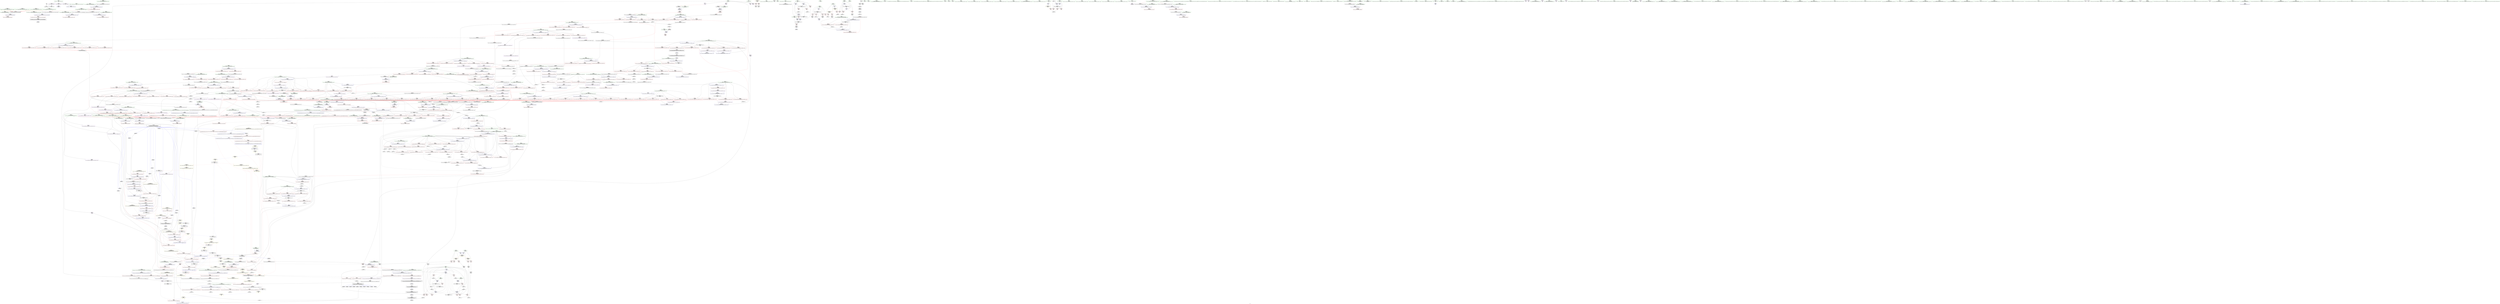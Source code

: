 digraph "SVFG" {
	label="SVFG";

	Node0x564dd2407af0 [shape=record,color=grey,label="{NodeID: 0\nNullPtr}"];
	Node0x564dd2407af0 -> Node0x564dd245c870[style=solid];
	Node0x564dd2407af0 -> Node0x564dd247cee0[style=solid];
	Node0x564dd2463eb0 [shape=record,color=red,label="{NodeID: 443\n662\<--653\nthis1\<--this.addr\n_ZNK9__gnu_cxx5__ops15_Iter_less_iterclIPxS3_EEbT_T0_\n}"];
	Node0x564dd24580c0 [shape=record,color=green,label="{NodeID: 111\n557\<--558\n__comp.addr\<--__comp.addr_field_insensitive\n_ZSt11__sort_heapIPxN9__gnu_cxx5__ops15_Iter_less_iterEEvT_S4_RT0_\n}"];
	Node0x564dd24580c0 -> Node0x564dd24631b0[style=solid];
	Node0x564dd24580c0 -> Node0x564dd247f3a0[style=solid];
	Node0x564dd2558ea0 [shape=record,color=black,label="{NodeID: 1661\n951 = PHI(649, )\n}"];
	Node0x564dd2479780 [shape=record,color=red,label="{NodeID: 554\n1082\<--1081\n\<--call1\n_ZSt4swapIxENSt9enable_ifIXsr6__and_ISt6__not_ISt15__is_tuple_likeIT_EESt21is_move_constructibleIS3_ESt18is_move_assignableIS3_EEE5valueEvE4typeERS3_SC_\n}"];
	Node0x564dd2479780 -> Node0x564dd24826d0[style=solid];
	Node0x564dd24ee810 [shape=record,color=yellow,style=double,label="{NodeID: 1329\n140V_1 = ENCHI(MR_140V_0)\npts\{596 732 857 1073 1105 1227 \}\nFun[_ZSt10__pop_heapIPxN9__gnu_cxx5__ops15_Iter_less_iterEEvT_S4_S4_RT0_]}"];
	Node0x564dd24ee810 -> Node0x564dd2464870[style=dashed];
	Node0x564dd24ee810 -> Node0x564dd2464940[style=dashed];
	Node0x564dd24ee810 -> Node0x564dd2464a10[style=dashed];
	Node0x564dd245c770 [shape=record,color=green,label="{NodeID: 222\n40\<--1399\n_GLOBAL__sub_I_IcePupil_2_0.cpp\<--_GLOBAL__sub_I_IcePupil_2_0.cpp_field_insensitive\n}"];
	Node0x564dd245c770 -> Node0x564dd247cde0[style=solid];
	Node0x564dd247f2d0 [shape=record,color=blue,label="{NodeID: 665\n555\<--551\n__last.addr\<--__last\n_ZSt11__sort_heapIPxN9__gnu_cxx5__ops15_Iter_less_iterEEvT_S4_RT0_\n}"];
	Node0x564dd247f2d0 -> Node0x564dd24e7dd0[style=dashed];
	Node0x564dd246a3c0 [shape=record,color=red,label="{NodeID: 333\n147\<--15\n\<--V\n_Z4Calcv\n}"];
	Node0x564dd246a3c0 -> Node0x564dd2465150[style=solid];
	Node0x564dd249ca80 [shape=record,color=grey,label="{NodeID: 1108\n152 = Binary(151, 100, )\n}"];
	Node0x564dd249ca80 -> Node0x564dd247d730[style=solid];
	Node0x564dd24540a0 [shape=record,color=green,label="{NodeID: 1\n7\<--1\n__dso_handle\<--dummyObj\nGlob }"];
	Node0x564dd2463f80 [shape=record,color=red,label="{NodeID: 444\n663\<--655\n\<--__it1.addr\n_ZNK9__gnu_cxx5__ops15_Iter_less_iterclIPxS3_EEbT_T0_\n}"];
	Node0x564dd2463f80 -> Node0x564dd2464120[style=solid];
	Node0x564dd24de6b0 [shape=record,color=black,label="{NodeID: 1219\nMR_8V_3 = PHI(MR_8V_1, MR_8V_4, )\npts\{19 \}\n|{|<s2>33}}"];
	Node0x564dd24de6b0 -> Node0x564dd2463d10[style=dashed];
	Node0x564dd24de6b0 -> Node0x564dd2463de0[style=dashed];
	Node0x564dd24de6b0:s2 -> Node0x564dd24e82d0[style=dashed,color=red];
	Node0x564dd2458190 [shape=record,color=green,label="{NodeID: 112\n585\<--586\n__first.addr\<--__first.addr_field_insensitive\n_ZSt11__make_heapIPxN9__gnu_cxx5__ops15_Iter_less_iterEEvT_S4_RT0_\n}"];
	Node0x564dd2458190 -> Node0x564dd2463280[style=solid];
	Node0x564dd2458190 -> Node0x564dd2463350[style=solid];
	Node0x564dd2458190 -> Node0x564dd2463420[style=solid];
	Node0x564dd2458190 -> Node0x564dd24634f0[style=solid];
	Node0x564dd2458190 -> Node0x564dd247f540[style=solid];
	Node0x564dd2558fb0 [shape=record,color=black,label="{NodeID: 1662\n955 = PHI(649, )\n}"];
	Node0x564dd2479850 [shape=record,color=red,label="{NodeID: 555\n1086\<--1085\n\<--call2\n_ZSt4swapIxENSt9enable_ifIXsr6__and_ISt6__not_ISt15__is_tuple_likeIT_EESt21is_move_constructibleIS3_ESt18is_move_assignableIS3_EEE5valueEvE4typeERS3_SC_\n}"];
	Node0x564dd2479850 -> Node0x564dd24827a0[style=solid];
	Node0x564dd245c870 [shape=record,color=black,label="{NodeID: 223\n2\<--3\ndummyVal\<--dummyVal\n}"];
	Node0x564dd247f3a0 [shape=record,color=blue,label="{NodeID: 666\n557\<--552\n__comp.addr\<--__comp\n_ZSt11__sort_heapIPxN9__gnu_cxx5__ops15_Iter_less_iterEEvT_S4_RT0_\n}"];
	Node0x564dd247f3a0 -> Node0x564dd24631b0[style=dashed];
	Node0x564dd246a490 [shape=record,color=red,label="{NodeID: 334\n202\<--24\n\<--stdin\nmain\n}"];
	Node0x564dd246a490 -> Node0x564dd24653c0[style=solid];
	Node0x564dd249cc00 [shape=record,color=grey,label="{NodeID: 1109\n752 = Binary(751, 100, )\n}"];
	Node0x564dd249cc00 -> Node0x564dd249c180[style=solid];
	Node0x564dd2454130 [shape=record,color=green,label="{NodeID: 2\n9\<--1\n\<--dummyObj\nCan only get source location for instruction, argument, global var or function.}"];
	Node0x564dd2464050 [shape=record,color=red,label="{NodeID: 445\n665\<--657\n\<--__it2.addr\n_ZNK9__gnu_cxx5__ops15_Iter_less_iterclIPxS3_EEbT_T0_\n}"];
	Node0x564dd2464050 -> Node0x564dd24641f0[style=solid];
	Node0x564dd2458260 [shape=record,color=green,label="{NodeID: 113\n587\<--588\n__last.addr\<--__last.addr_field_insensitive\n_ZSt11__make_heapIPxN9__gnu_cxx5__ops15_Iter_less_iterEEvT_S4_RT0_\n}"];
	Node0x564dd2458260 -> Node0x564dd24635c0[style=solid];
	Node0x564dd2458260 -> Node0x564dd2463690[style=solid];
	Node0x564dd2458260 -> Node0x564dd247f610[style=solid];
	Node0x564dd25590c0 [shape=record,color=black,label="{NodeID: 1663\n965 = PHI(649, )\n}"];
	Node0x564dd2479920 [shape=record,color=red,label="{NodeID: 556\n1114\<--1098\n\<--__first.addr\n_ZSt16__insertion_sortIPxN9__gnu_cxx5__ops15_Iter_less_iterEEvT_S4_T0_\n}"];
	Node0x564dd2479920 -> Node0x564dd24a6450[style=solid];
	Node0x564dd245c970 [shape=record,color=black,label="{NodeID: 224\n194\<--9\nmain_ret\<--\nmain\n}"];
	Node0x564dd247f470 [shape=record,color=blue,label="{NodeID: 667\n555\<--572\n__last.addr\<--incdec.ptr\n_ZSt11__sort_heapIPxN9__gnu_cxx5__ops15_Iter_less_iterEEvT_S4_RT0_\n}"];
	Node0x564dd247f470 -> Node0x564dd2463010[style=dashed];
	Node0x564dd247f470 -> Node0x564dd24630e0[style=dashed];
	Node0x564dd247f470 -> Node0x564dd24e7dd0[style=dashed];
	Node0x564dd246a560 [shape=record,color=red,label="{NodeID: 335\n208\<--29\n\<--stdout\nmain\n}"];
	Node0x564dd246a560 -> Node0x564dd2465490[style=solid];
	Node0x564dd249cd80 [shape=record,color=grey,label="{NodeID: 1110\n406 = Binary(404, 405, )\n}"];
	Node0x564dd249cd80 -> Node0x564dd249cf00[style=solid];
	Node0x564dd24543e0 [shape=record,color=green,label="{NodeID: 3\n20\<--1\n.str\<--dummyObj\nGlob }"];
	Node0x564dd2464120 [shape=record,color=red,label="{NodeID: 446\n664\<--663\n\<--\n_ZNK9__gnu_cxx5__ops15_Iter_less_iterclIPxS3_EEbT_T0_\n}"];
	Node0x564dd2464120 -> Node0x564dd24744e0[style=solid];
	Node0x564dd2458330 [shape=record,color=green,label="{NodeID: 114\n589\<--590\n__comp.addr\<--__comp.addr_field_insensitive\n_ZSt11__make_heapIPxN9__gnu_cxx5__ops15_Iter_less_iterEEvT_S4_RT0_\n}"];
	Node0x564dd2458330 -> Node0x564dd2463760[style=solid];
	Node0x564dd2458330 -> Node0x564dd247f6e0[style=solid];
	Node0x564dd25591d0 [shape=record,color=black,label="{NodeID: 1664\n979 = PHI(649, )\n}"];
	Node0x564dd24799f0 [shape=record,color=red,label="{NodeID: 557\n1119\<--1098\n\<--__first.addr\n_ZSt16__insertion_sortIPxN9__gnu_cxx5__ops15_Iter_less_iterEEvT_S4_T0_\n}"];
	Node0x564dd24799f0 -> Node0x564dd2468a90[style=solid];
	Node0x564dd245ca40 [shape=record,color=black,label="{NodeID: 225\n51\<--52\n\<--_ZNSt8ios_base4InitD1Ev\nCan only get source location for instruction, argument, global var or function.}"];
	Node0x564dd247f540 [shape=record,color=blue,label="{NodeID: 668\n585\<--582\n__first.addr\<--__first\n_ZSt11__make_heapIPxN9__gnu_cxx5__ops15_Iter_less_iterEEvT_S4_RT0_\n}"];
	Node0x564dd247f540 -> Node0x564dd2463280[style=dashed];
	Node0x564dd247f540 -> Node0x564dd2463350[style=dashed];
	Node0x564dd247f540 -> Node0x564dd2463420[style=dashed];
	Node0x564dd247f540 -> Node0x564dd24634f0[style=dashed];
	Node0x564dd246a630 [shape=record,color=red,label="{NodeID: 336\n168\<--68\n\<--retval\n_Z4Calcv\n}"];
	Node0x564dd246a630 -> Node0x564dd24652f0[style=solid];
	Node0x564dd249cf00 [shape=record,color=grey,label="{NodeID: 1111\n407 = Binary(406, 289, )\n}"];
	Node0x564dd249cf00 -> Node0x564dd24a5b50[style=solid];
	Node0x564dd2454470 [shape=record,color=green,label="{NodeID: 4\n22\<--1\n.str.1\<--dummyObj\nGlob }"];
	Node0x564dd24641f0 [shape=record,color=red,label="{NodeID: 447\n666\<--665\n\<--\n_ZNK9__gnu_cxx5__ops15_Iter_less_iterclIPxS3_EEbT_T0_\n}"];
	Node0x564dd24641f0 -> Node0x564dd24744e0[style=solid];
	Node0x564dd245ce20 [shape=record,color=green,label="{NodeID: 115\n591\<--592\n__len\<--__len_field_insensitive\n_ZSt11__make_heapIPxN9__gnu_cxx5__ops15_Iter_less_iterEEvT_S4_RT0_\n}"];
	Node0x564dd245ce20 -> Node0x564dd2463830[style=solid];
	Node0x564dd245ce20 -> Node0x564dd2463900[style=solid];
	Node0x564dd245ce20 -> Node0x564dd247f7b0[style=solid];
	Node0x564dd2559310 [shape=record,color=black,label="{NodeID: 1665\n987 = PHI(649, )\n}"];
	Node0x564dd2479ac0 [shape=record,color=red,label="{NodeID: 558\n1128\<--1098\n\<--__first.addr\n_ZSt16__insertion_sortIPxN9__gnu_cxx5__ops15_Iter_less_iterEEvT_S4_T0_\n|{<s0>66}}"];
	Node0x564dd2479ac0:s0 -> Node0x564dd24b09e0[style=solid,color=red];
	Node0x564dd245cb40 [shape=record,color=black,label="{NodeID: 226\n82\<--81\nidx.ext\<--\n_Z4Calcv\n}"];
	Node0x564dd247f610 [shape=record,color=blue,label="{NodeID: 669\n587\<--583\n__last.addr\<--__last\n_ZSt11__make_heapIPxN9__gnu_cxx5__ops15_Iter_less_iterEEvT_S4_RT0_\n}"];
	Node0x564dd247f610 -> Node0x564dd24635c0[style=dashed];
	Node0x564dd247f610 -> Node0x564dd2463690[style=dashed];
	Node0x564dd246a700 [shape=record,color=red,label="{NodeID: 337\n117\<--70\n\<--Cnt\n_Z4Calcv\n}"];
	Node0x564dd246a700 -> Node0x564dd2472e60[style=solid];
	Node0x564dd249d080 [shape=record,color=grey,label="{NodeID: 1112\n758 = Binary(294, 757, )\n}"];
	Node0x564dd249d080 -> Node0x564dd24807f0[style=solid];
	Node0x564dd2454500 [shape=record,color=green,label="{NodeID: 5\n24\<--1\nstdin\<--dummyObj\nGlob }"];
	Node0x564dd24642c0 [shape=record,color=red,label="{NodeID: 448\n694\<--674\n\<--__first.addr\n_ZSt10__pop_heapIPxN9__gnu_cxx5__ops15_Iter_less_iterEEvT_S4_S4_RT0_\n|{<s0>35}}"];
	Node0x564dd24642c0:s0 -> Node0x564dd255ddf0[style=solid,color=red];
	Node0x564dd245cef0 [shape=record,color=green,label="{NodeID: 116\n593\<--594\n__parent\<--__parent_field_insensitive\n_ZSt11__make_heapIPxN9__gnu_cxx5__ops15_Iter_less_iterEEvT_S4_RT0_\n}"];
	Node0x564dd245cef0 -> Node0x564dd24639d0[style=solid];
	Node0x564dd245cef0 -> Node0x564dd2463aa0[style=solid];
	Node0x564dd245cef0 -> Node0x564dd2463b70[style=solid];
	Node0x564dd245cef0 -> Node0x564dd2463c40[style=solid];
	Node0x564dd245cef0 -> Node0x564dd247f880[style=solid];
	Node0x564dd245cef0 -> Node0x564dd247fa20[style=solid];
	Node0x564dd2559450 [shape=record,color=black,label="{NodeID: 1666\n1019 = PHI(649, )\n}"];
	Node0x564dd2479b90 [shape=record,color=red,label="{NodeID: 559\n1135\<--1098\n\<--__first.addr\n_ZSt16__insertion_sortIPxN9__gnu_cxx5__ops15_Iter_less_iterEEvT_S4_T0_\n|{<s0>68}}"];
	Node0x564dd2479b90:s0 -> Node0x564dd255fed0[style=solid,color=red];
	Node0x564dd24eed60 [shape=record,color=yellow,style=double,label="{NodeID: 1334\n233V_1 = ENCHI(MR_233V_0)\npts\{596 683 732 857 1073 1105 \}\nFun[_ZSt25__unguarded_linear_insertIPxN9__gnu_cxx5__ops14_Val_less_iterEEvT_T0_]}"];
	Node0x564dd24eed60 -> Node0x564dd247b3f0[style=dashed];
	Node0x564dd24eed60 -> Node0x564dd247b4c0[style=dashed];
	Node0x564dd24eed60 -> Node0x564dd247b590[style=dashed];
	Node0x564dd245cc10 [shape=record,color=black,label="{NodeID: 227\n102\<--101\nidxprom\<--\n_Z4Calcv\n}"];
	Node0x564dd247f6e0 [shape=record,color=blue,label="{NodeID: 670\n589\<--584\n__comp.addr\<--__comp\n_ZSt11__make_heapIPxN9__gnu_cxx5__ops15_Iter_less_iterEEvT_S4_RT0_\n}"];
	Node0x564dd247f6e0 -> Node0x564dd2463760[style=dashed];
	Node0x564dd246a7d0 [shape=record,color=red,label="{NodeID: 338\n126\<--70\n\<--Cnt\n_Z4Calcv\n}"];
	Node0x564dd246a7d0 -> Node0x564dd247d4c0[style=solid];
	Node0x564dd249d200 [shape=record,color=grey,label="{NodeID: 1113\n293 = Binary(290, 294, )\n|{<s0>14}}"];
	Node0x564dd249d200:s0 -> Node0x564dd255c4d0[style=solid,color=red];
	Node0x564dd2454590 [shape=record,color=green,label="{NodeID: 6\n25\<--1\n.str.2\<--dummyObj\nGlob }"];
	Node0x564dd2464390 [shape=record,color=red,label="{NodeID: 449\n699\<--674\n\<--__first.addr\n_ZSt10__pop_heapIPxN9__gnu_cxx5__ops15_Iter_less_iterEEvT_S4_S4_RT0_\n|{<s0>37}}"];
	Node0x564dd2464390:s0 -> Node0x564dd255ef20[style=solid,color=red];
	Node0x564dd245cfc0 [shape=record,color=green,label="{NodeID: 117\n595\<--596\n__value\<--__value_field_insensitive\n_ZSt11__make_heapIPxN9__gnu_cxx5__ops15_Iter_less_iterEEvT_S4_RT0_\n|{|<s1>32}}"];
	Node0x564dd245cfc0 -> Node0x564dd247f950[style=solid];
	Node0x564dd245cfc0:s1 -> Node0x564dd255ddf0[style=solid,color=red];
	Node0x564dd2559590 [shape=record,color=black,label="{NodeID: 1667\n1031 = PHI(649, )\n}"];
	Node0x564dd2479c60 [shape=record,color=red,label="{NodeID: 560\n1144\<--1098\n\<--__first.addr\n_ZSt16__insertion_sortIPxN9__gnu_cxx5__ops15_Iter_less_iterEEvT_S4_T0_\n}"];
	Node0x564dd2479c60 -> Node0x564dd2482bb0[style=solid];
	Node0x564dd245cce0 [shape=record,color=black,label="{NodeID: 228\n112\<--111\nconv\<--\n_Z4Calcv\n}"];
	Node0x564dd245cce0 -> Node0x564dd2473be0[style=solid];
	Node0x564dd247f7b0 [shape=record,color=blue,label="{NodeID: 671\n591\<--616\n__len\<--sub.ptr.div4\n_ZSt11__make_heapIPxN9__gnu_cxx5__ops15_Iter_less_iterEEvT_S4_RT0_\n}"];
	Node0x564dd247f7b0 -> Node0x564dd2463830[style=dashed];
	Node0x564dd247f7b0 -> Node0x564dd2463900[style=dashed];
	Node0x564dd247f7b0 -> Node0x564dd24da5b0[style=dashed];
	Node0x564dd246a8a0 [shape=record,color=red,label="{NodeID: 339\n161\<--70\n\<--Cnt\n_Z4Calcv\n}"];
	Node0x564dd246a8a0 -> Node0x564dd249b580[style=solid];
	Node0x564dd249d380 [shape=record,color=grey,label="{NodeID: 1114\n770 = Binary(769, 354, )\n}"];
	Node0x564dd249d380 -> Node0x564dd24808c0[style=solid];
	Node0x564dd2454dd0 [shape=record,color=green,label="{NodeID: 7\n27\<--1\n.str.3\<--dummyObj\nGlob }"];
	Node0x564dd2464460 [shape=record,color=red,label="{NodeID: 450\n701\<--674\n\<--__first.addr\n_ZSt10__pop_heapIPxN9__gnu_cxx5__ops15_Iter_less_iterEEvT_S4_S4_RT0_\n}"];
	Node0x564dd2464460 -> Node0x564dd2466670[style=solid];
	Node0x564dd24d1fb0 [shape=record,color=black,label="{NodeID: 1225\nMR_8V_4 = PHI(MR_8V_3, MR_8V_1, )\npts\{19 \}\n|{<s0>5}}"];
	Node0x564dd24d1fb0:s0 -> Node0x564dd2489b30[style=dashed,color=blue];
	Node0x564dd245d090 [shape=record,color=green,label="{NodeID: 118\n597\<--598\nagg.tmp\<--agg.tmp_field_insensitive\n_ZSt11__make_heapIPxN9__gnu_cxx5__ops15_Iter_less_iterEEvT_S4_RT0_\n}"];
	Node0x564dd25596d0 [shape=record,color=black,label="{NodeID: 1668\n1077 = PHI(711, )\n}"];
	Node0x564dd25596d0 -> Node0x564dd24796b0[style=solid];
	Node0x564dd2479d30 [shape=record,color=red,label="{NodeID: 561\n1115\<--1100\n\<--__last.addr\n_ZSt16__insertion_sortIPxN9__gnu_cxx5__ops15_Iter_less_iterEEvT_S4_T0_\n}"];
	Node0x564dd2479d30 -> Node0x564dd24a6450[style=solid];
	Node0x564dd2464ee0 [shape=record,color=black,label="{NodeID: 229\n123\<--122\nconv4\<--\n_Z4Calcv\n}"];
	Node0x564dd2464ee0 -> Node0x564dd24a6bd0[style=solid];
	Node0x564dd247f880 [shape=record,color=blue,label="{NodeID: 672\n593\<--620\n__parent\<--div\n_ZSt11__make_heapIPxN9__gnu_cxx5__ops15_Iter_less_iterEEvT_S4_RT0_\n}"];
	Node0x564dd247f880 -> Node0x564dd24639d0[style=dashed];
	Node0x564dd247f880 -> Node0x564dd2463aa0[style=dashed];
	Node0x564dd247f880 -> Node0x564dd2463b70[style=dashed];
	Node0x564dd247f880 -> Node0x564dd2463c40[style=dashed];
	Node0x564dd247f880 -> Node0x564dd247fa20[style=dashed];
	Node0x564dd247f880 -> Node0x564dd24daab0[style=dashed];
	Node0x564dd246a970 [shape=record,color=red,label="{NodeID: 340\n165\<--70\n\<--Cnt\n_Z4Calcv\n}"];
	Node0x564dd246a970 -> Node0x564dd247d9a0[style=solid];
	Node0x564dd249d500 [shape=record,color=grey,label="{NodeID: 1115\n791 = Binary(790, 294, )\n}"];
	Node0x564dd249d500 -> Node0x564dd249d680[style=solid];
	Node0x564dd2454e60 [shape=record,color=green,label="{NodeID: 8\n29\<--1\nstdout\<--dummyObj\nGlob }"];
	Node0x564dd2464530 [shape=record,color=red,label="{NodeID: 451\n700\<--676\n\<--__last.addr\n_ZSt10__pop_heapIPxN9__gnu_cxx5__ops15_Iter_less_iterEEvT_S4_S4_RT0_\n}"];
	Node0x564dd2464530 -> Node0x564dd24665a0[style=solid];
	Node0x564dd245d160 [shape=record,color=green,label="{NodeID: 119\n627\<--628\n_ZSt4moveIRxEONSt16remove_referenceIT_E4typeEOS2_\<--_ZSt4moveIRxEONSt16remove_referenceIT_E4typeEOS2__field_insensitive\n}"];
	Node0x564dd25598a0 [shape=record,color=black,label="{NodeID: 1669\n1081 = PHI(711, )\n}"];
	Node0x564dd25598a0 -> Node0x564dd2479780[style=solid];
	Node0x564dd2479e00 [shape=record,color=red,label="{NodeID: 562\n1124\<--1100\n\<--__last.addr\n_ZSt16__insertion_sortIPxN9__gnu_cxx5__ops15_Iter_less_iterEEvT_S4_T0_\n}"];
	Node0x564dd2479e00 -> Node0x564dd2474360[style=solid];
	Node0x564dd2464fb0 [shape=record,color=black,label="{NodeID: 230\n131\<--130\nidxprom6\<--\n_Z4Calcv\n}"];
	Node0x564dd247f950 [shape=record,color=blue,label="{NodeID: 673\n595\<--629\n__value\<--\n_ZSt11__make_heapIPxN9__gnu_cxx5__ops15_Iter_less_iterEEvT_S4_RT0_\n}"];
	Node0x564dd247f950 -> Node0x564dd2463d10[style=dashed];
	Node0x564dd247f950 -> Node0x564dd2463de0[style=dashed];
	Node0x564dd247f950 -> Node0x564dd247f950[style=dashed];
	Node0x564dd247f950 -> Node0x564dd24dafb0[style=dashed];
	Node0x564dd246aa40 [shape=record,color=red,label="{NodeID: 341\n98\<--72\n\<--U\n_Z4Calcv\n}"];
	Node0x564dd246aa40 -> Node0x564dd2473160[style=solid];
	Node0x564dd249d680 [shape=record,color=grey,label="{NodeID: 1116\n792 = Binary(791, 294, )\n}"];
	Node0x564dd249d680 -> Node0x564dd24a5e50[style=solid];
	Node0x564dd2454ef0 [shape=record,color=green,label="{NodeID: 9\n30\<--1\n.str.4\<--dummyObj\nGlob }"];
	Node0x564dd2464600 [shape=record,color=red,label="{NodeID: 452\n690\<--678\n\<--__result.addr\n_ZSt10__pop_heapIPxN9__gnu_cxx5__ops15_Iter_less_iterEEvT_S4_S4_RT0_\n|{<s0>34}}"];
	Node0x564dd2464600:s0 -> Node0x564dd255ddf0[style=solid,color=red];
	Node0x564dd24d29b0 [shape=record,color=black,label="{NodeID: 1227\nMR_8V_6 = PHI(MR_8V_3, MR_8V_2, )\npts\{19 \}\n|{<s0>14|<s1>18}}"];
	Node0x564dd24d29b0:s0 -> Node0x564dd248a370[style=dashed,color=blue];
	Node0x564dd24d29b0:s1 -> Node0x564dd24e3cd0[style=dashed,color=blue];
	Node0x564dd245d260 [shape=record,color=green,label="{NodeID: 120\n638\<--639\n_ZSt13__adjust_heapIPxlxN9__gnu_cxx5__ops15_Iter_less_iterEEvT_T0_S5_T1_T2_\<--_ZSt13__adjust_heapIPxlxN9__gnu_cxx5__ops15_Iter_less_iterEEvT_T0_S5_T1_T2__field_insensitive\n}"];
	Node0x564dd25599e0 [shape=record,color=black,label="{NodeID: 1670\n1085 = PHI(711, )\n}"];
	Node0x564dd25599e0 -> Node0x564dd2479850[style=solid];
	Node0x564dd2479ed0 [shape=record,color=red,label="{NodeID: 563\n1123\<--1102\n\<--__i\n_ZSt16__insertion_sortIPxN9__gnu_cxx5__ops15_Iter_less_iterEEvT_S4_T0_\n}"];
	Node0x564dd2479ed0 -> Node0x564dd2474360[style=solid];
	Node0x564dd2465080 [shape=record,color=black,label="{NodeID: 231\n135\<--134\nconv8\<--\n_Z4Calcv\n}"];
	Node0x564dd2465080 -> Node0x564dd2473ee0[style=solid];
	Node0x564dd247fa20 [shape=record,color=blue,label="{NodeID: 674\n593\<--645\n__parent\<--dec\n_ZSt11__make_heapIPxN9__gnu_cxx5__ops15_Iter_less_iterEEvT_S4_RT0_\n}"];
	Node0x564dd247fa20 -> Node0x564dd24639d0[style=dashed];
	Node0x564dd247fa20 -> Node0x564dd2463aa0[style=dashed];
	Node0x564dd247fa20 -> Node0x564dd2463b70[style=dashed];
	Node0x564dd247fa20 -> Node0x564dd2463c40[style=dashed];
	Node0x564dd247fa20 -> Node0x564dd247fa20[style=dashed];
	Node0x564dd247fa20 -> Node0x564dd24daab0[style=dashed];
	Node0x564dd246ab10 [shape=record,color=red,label="{NodeID: 342\n107\<--72\n\<--U\n_Z4Calcv\n}"];
	Node0x564dd246ab10 -> Node0x564dd2473a60[style=solid];
	Node0x564dd2470d60 [shape=record,color=grey,label="{NodeID: 1117\n797 = Binary(294, 796, )\n}"];
	Node0x564dd2470d60 -> Node0x564dd2480b30[style=solid];
	Node0x564dd2454f80 [shape=record,color=green,label="{NodeID: 10\n32\<--1\n.str.5\<--dummyObj\nGlob }"];
	Node0x564dd24646d0 [shape=record,color=red,label="{NodeID: 453\n697\<--678\n\<--__result.addr\n_ZSt10__pop_heapIPxN9__gnu_cxx5__ops15_Iter_less_iterEEvT_S4_S4_RT0_\n}"];
	Node0x564dd24646d0 -> Node0x564dd2480170[style=solid];
	Node0x564dd245d360 [shape=record,color=green,label="{NodeID: 121\n653\<--654\nthis.addr\<--this.addr_field_insensitive\n_ZNK9__gnu_cxx5__ops15_Iter_less_iterclIPxS3_EEbT_T0_\n}"];
	Node0x564dd245d360 -> Node0x564dd2463eb0[style=solid];
	Node0x564dd245d360 -> Node0x564dd247faf0[style=solid];
	Node0x564dd2559b20 [shape=record,color=black,label="{NodeID: 1671\n1129 = PHI(649, )\n}"];
	Node0x564dd2479fa0 [shape=record,color=red,label="{NodeID: 564\n1127\<--1102\n\<--__i\n_ZSt16__insertion_sortIPxN9__gnu_cxx5__ops15_Iter_less_iterEEvT_S4_T0_\n|{<s0>66}}"];
	Node0x564dd2479fa0:s0 -> Node0x564dd24af990[style=solid,color=red];
	Node0x564dd2465150 [shape=record,color=black,label="{NodeID: 232\n148\<--147\nconv13\<--\n_Z4Calcv\n}"];
	Node0x564dd2465150 -> Node0x564dd24747e0[style=solid];
	Node0x564dd247faf0 [shape=record,color=blue,label="{NodeID: 675\n653\<--650\nthis.addr\<--this\n_ZNK9__gnu_cxx5__ops15_Iter_less_iterclIPxS3_EEbT_T0_\n}"];
	Node0x564dd247faf0 -> Node0x564dd2463eb0[style=dashed];
	Node0x564dd246abe0 [shape=record,color=red,label="{NodeID: 343\n114\<--72\n\<--U\n_Z4Calcv\n}"];
	Node0x564dd246abe0 -> Node0x564dd2472ce0[style=solid];
	Node0x564dd2470ee0 [shape=record,color=grey,label="{NodeID: 1118\n796 = Binary(795, 100, )\n}"];
	Node0x564dd2470ee0 -> Node0x564dd2470d60[style=solid];
	Node0x564dd2455080 [shape=record,color=green,label="{NodeID: 11\n34\<--1\n.str.6\<--dummyObj\nGlob }"];
	Node0x564dd24647a0 [shape=record,color=red,label="{NodeID: 454\n708\<--680\n\<--__comp.addr\n_ZSt10__pop_heapIPxN9__gnu_cxx5__ops15_Iter_less_iterEEvT_S4_S4_RT0_\n}"];
	Node0x564dd245d430 [shape=record,color=green,label="{NodeID: 122\n655\<--656\n__it1.addr\<--__it1.addr_field_insensitive\n_ZNK9__gnu_cxx5__ops15_Iter_less_iterclIPxS3_EEbT_T0_\n}"];
	Node0x564dd245d430 -> Node0x564dd2463f80[style=solid];
	Node0x564dd245d430 -> Node0x564dd247fbc0[style=solid];
	Node0x564dd2559c30 [shape=record,color=black,label="{NodeID: 1672\n1132 = PHI(711, )\n}"];
	Node0x564dd2559c30 -> Node0x564dd247a480[style=solid];
	Node0x564dd247a070 [shape=record,color=red,label="{NodeID: 565\n1131\<--1102\n\<--__i\n_ZSt16__insertion_sortIPxN9__gnu_cxx5__ops15_Iter_less_iterEEvT_S4_T0_\n|{<s0>67}}"];
	Node0x564dd247a070:s0 -> Node0x564dd255ddf0[style=solid,color=red];
	Node0x564dd2465220 [shape=record,color=black,label="{NodeID: 233\n156\<--155\nconv18\<--\n_Z4Calcv\n}"];
	Node0x564dd2465220 -> Node0x564dd249c900[style=solid];
	Node0x564dd247fbc0 [shape=record,color=blue,label="{NodeID: 676\n655\<--651\n__it1.addr\<--__it1\n_ZNK9__gnu_cxx5__ops15_Iter_less_iterclIPxS3_EEbT_T0_\n}"];
	Node0x564dd247fbc0 -> Node0x564dd2463f80[style=dashed];
	Node0x564dd246acb0 [shape=record,color=red,label="{NodeID: 344\n121\<--72\n\<--U\n_Z4Calcv\n}"];
	Node0x564dd246acb0 -> Node0x564dd24a6bd0[style=solid];
	Node0x564dd2471060 [shape=record,color=grey,label="{NodeID: 1119\n481 = Binary(480, 294, )\n}"];
	Node0x564dd2455180 [shape=record,color=green,label="{NodeID: 12\n36\<--1\n.str.7\<--dummyObj\nGlob }"];
	Node0x564dd2464870 [shape=record,color=red,label="{NodeID: 455\n692\<--691\n\<--call\n_ZSt10__pop_heapIPxN9__gnu_cxx5__ops15_Iter_less_iterEEvT_S4_S4_RT0_\n}"];
	Node0x564dd2464870 -> Node0x564dd24800a0[style=solid];
	Node0x564dd24e2dd0 [shape=record,color=black,label="{NodeID: 1230\nMR_16V_3 = PHI(MR_16V_4, MR_16V_2, )\npts\{75 \}\n}"];
	Node0x564dd24e2dd0 -> Node0x564dd246b0c0[style=dashed];
	Node0x564dd24e2dd0 -> Node0x564dd246b190[style=dashed];
	Node0x564dd24e2dd0 -> Node0x564dd246b260[style=dashed];
	Node0x564dd24e2dd0 -> Node0x564dd246b330[style=dashed];
	Node0x564dd24e2dd0 -> Node0x564dd247d660[style=dashed];
	Node0x564dd245d500 [shape=record,color=green,label="{NodeID: 123\n657\<--658\n__it2.addr\<--__it2.addr_field_insensitive\n_ZNK9__gnu_cxx5__ops15_Iter_less_iterclIPxS3_EEbT_T0_\n}"];
	Node0x564dd245d500 -> Node0x564dd2464050[style=solid];
	Node0x564dd245d500 -> Node0x564dd247fc90[style=solid];
	Node0x564dd2559da0 [shape=record,color=black,label="{NodeID: 1673\n1139 = PHI(1196, )\n}"];
	Node0x564dd247a140 [shape=record,color=red,label="{NodeID: 566\n1136\<--1102\n\<--__i\n_ZSt16__insertion_sortIPxN9__gnu_cxx5__ops15_Iter_less_iterEEvT_S4_T0_\n|{<s0>68}}"];
	Node0x564dd247a140:s0 -> Node0x564dd255ffe0[style=solid,color=red];
	Node0x564dd24ef470 [shape=record,color=yellow,style=double,label="{NodeID: 1341\n8V_1 = ENCHI(MR_8V_0)\npts\{19 \}\nFun[_ZSt14__partial_sortIPxN9__gnu_cxx5__ops15_Iter_less_iterEEvT_S4_S4_T0_]|{<s0>23}}"];
	Node0x564dd24ef470:s0 -> Node0x564dd24edd00[style=dashed,color=red];
	Node0x564dd24652f0 [shape=record,color=black,label="{NodeID: 234\n67\<--168\n_Z4Calcv_ret\<--\n_Z4Calcv\n|{<s0>11}}"];
	Node0x564dd24652f0:s0 -> Node0x564dd25575b0[style=solid,color=blue];
	Node0x564dd247fc90 [shape=record,color=blue,label="{NodeID: 677\n657\<--652\n__it2.addr\<--__it2\n_ZNK9__gnu_cxx5__ops15_Iter_less_iterclIPxS3_EEbT_T0_\n}"];
	Node0x564dd247fc90 -> Node0x564dd2464050[style=dashed];
	Node0x564dd246ad80 [shape=record,color=red,label="{NodeID: 345\n137\<--72\n\<--U\n_Z4Calcv\n}"];
	Node0x564dd246ad80 -> Node0x564dd24741e0[style=solid];
	Node0x564dd24711e0 [shape=record,color=grey,label="{NodeID: 1120\n480 = Binary(479, 289, )\n}"];
	Node0x564dd24711e0 -> Node0x564dd2471060[style=solid];
	Node0x564dd2455280 [shape=record,color=green,label="{NodeID: 13\n39\<--1\n\<--dummyObj\nCan only get source location for instruction, argument, global var or function.}"];
	Node0x564dd2464940 [shape=record,color=red,label="{NodeID: 456\n696\<--695\n\<--call1\n_ZSt10__pop_heapIPxN9__gnu_cxx5__ops15_Iter_less_iterEEvT_S4_S4_RT0_\n}"];
	Node0x564dd2464940 -> Node0x564dd2480170[style=solid];
	Node0x564dd245d5d0 [shape=record,color=green,label="{NodeID: 124\n674\<--675\n__first.addr\<--__first.addr_field_insensitive\n_ZSt10__pop_heapIPxN9__gnu_cxx5__ops15_Iter_less_iterEEvT_S4_S4_RT0_\n}"];
	Node0x564dd245d5d0 -> Node0x564dd24642c0[style=solid];
	Node0x564dd245d5d0 -> Node0x564dd2464390[style=solid];
	Node0x564dd245d5d0 -> Node0x564dd2464460[style=solid];
	Node0x564dd245d5d0 -> Node0x564dd247fd60[style=solid];
	Node0x564dd2559eb0 [shape=record,color=black,label="{NodeID: 1674\n1142 = PHI(711, )\n}"];
	Node0x564dd2559eb0 -> Node0x564dd247a550[style=solid];
	Node0x564dd247a210 [shape=record,color=red,label="{NodeID: 567\n1137\<--1102\n\<--__i\n_ZSt16__insertion_sortIPxN9__gnu_cxx5__ops15_Iter_less_iterEEvT_S4_T0_\n}"];
	Node0x564dd247a210 -> Node0x564dd2468b60[style=solid];
	Node0x564dd24653c0 [shape=record,color=black,label="{NodeID: 235\n205\<--202\ncall\<--\nmain\n}"];
	Node0x564dd247fd60 [shape=record,color=blue,label="{NodeID: 678\n674\<--670\n__first.addr\<--__first\n_ZSt10__pop_heapIPxN9__gnu_cxx5__ops15_Iter_less_iterEEvT_S4_S4_RT0_\n}"];
	Node0x564dd247fd60 -> Node0x564dd24642c0[style=dashed];
	Node0x564dd247fd60 -> Node0x564dd2464390[style=dashed];
	Node0x564dd247fd60 -> Node0x564dd2464460[style=dashed];
	Node0x564dd246ae50 [shape=record,color=red,label="{NodeID: 346\n146\<--72\n\<--U\n_Z4Calcv\n}"];
	Node0x564dd246ae50 -> Node0x564dd24747e0[style=solid];
	Node0x564dd2471360 [shape=record,color=grey,label="{NodeID: 1121\n479 = Binary(477, 478, )\n}"];
	Node0x564dd2471360 -> Node0x564dd24711e0[style=solid];
	Node0x564dd2455380 [shape=record,color=green,label="{NodeID: 14\n90\<--1\n\<--dummyObj\nCan only get source location for instruction, argument, global var or function.|{<s0>37}}"];
	Node0x564dd2455380:s0 -> Node0x564dd255f070[style=solid,color=red];
	Node0x564dd2464a10 [shape=record,color=red,label="{NodeID: 457\n707\<--706\n\<--call2\n_ZSt10__pop_heapIPxN9__gnu_cxx5__ops15_Iter_less_iterEEvT_S4_S4_RT0_\n|{<s0>37}}"];
	Node0x564dd2464a10:s0 -> Node0x564dd255f310[style=solid,color=red];
	Node0x564dd245d6a0 [shape=record,color=green,label="{NodeID: 125\n676\<--677\n__last.addr\<--__last.addr_field_insensitive\n_ZSt10__pop_heapIPxN9__gnu_cxx5__ops15_Iter_less_iterEEvT_S4_S4_RT0_\n}"];
	Node0x564dd245d6a0 -> Node0x564dd2464530[style=solid];
	Node0x564dd245d6a0 -> Node0x564dd247fe30[style=solid];
	Node0x564dd255a020 [shape=record,color=black,label="{NodeID: 1675\n1210 = PHI(1293, )\n|{<s0>76}}"];
	Node0x564dd255a020:s0 -> Node0x564dd255b420[style=solid,color=red];
	Node0x564dd247a2e0 [shape=record,color=red,label="{NodeID: 568\n1147\<--1102\n\<--__i\n_ZSt16__insertion_sortIPxN9__gnu_cxx5__ops15_Iter_less_iterEEvT_S4_T0_\n|{<s0>71}}"];
	Node0x564dd247a2e0:s0 -> Node0x564dd255d2a0[style=solid,color=red];
	Node0x564dd2465490 [shape=record,color=black,label="{NodeID: 236\n211\<--208\ncall1\<--\nmain\n}"];
	Node0x564dd247fe30 [shape=record,color=blue,label="{NodeID: 679\n676\<--671\n__last.addr\<--__last\n_ZSt10__pop_heapIPxN9__gnu_cxx5__ops15_Iter_less_iterEEvT_S4_S4_RT0_\n}"];
	Node0x564dd247fe30 -> Node0x564dd2464530[style=dashed];
	Node0x564dd246af20 [shape=record,color=red,label="{NodeID: 347\n151\<--72\n\<--U\n_Z4Calcv\n}"];
	Node0x564dd246af20 -> Node0x564dd249ca80[style=solid];
	Node0x564dd24714e0 [shape=record,color=grey,label="{NodeID: 1122\n237 = Binary(236, 119, )\n}"];
	Node0x564dd24714e0 -> Node0x564dd247de80[style=solid];
	Node0x564dd2455480 [shape=record,color=green,label="{NodeID: 15\n100\<--1\n\<--dummyObj\nCan only get source location for instruction, argument, global var or function.}"];
	Node0x564dd2464ae0 [shape=record,color=red,label="{NodeID: 458\n716\<--713\n\<--__t.addr\n_ZSt4moveIRxEONSt16remove_referenceIT_E4typeEOS2_\n}"];
	Node0x564dd2464ae0 -> Node0x564dd2466740[style=solid];
	Node0x564dd24e3cd0 [shape=record,color=black,label="{NodeID: 1233\nMR_8V_2 = PHI(MR_8V_5, MR_8V_1, )\npts\{19 \}\n|{|<s1>16|<s2>17}}"];
	Node0x564dd24e3cd0 -> Node0x564dd24d29b0[style=dashed];
	Node0x564dd24e3cd0:s1 -> Node0x564dd24ef470[style=dashed,color=red];
	Node0x564dd24e3cd0:s2 -> Node0x564dd24f15e0[style=dashed,color=red];
	Node0x564dd245d770 [shape=record,color=green,label="{NodeID: 126\n678\<--679\n__result.addr\<--__result.addr_field_insensitive\n_ZSt10__pop_heapIPxN9__gnu_cxx5__ops15_Iter_less_iterEEvT_S4_S4_RT0_\n}"];
	Node0x564dd245d770 -> Node0x564dd2464600[style=solid];
	Node0x564dd245d770 -> Node0x564dd24646d0[style=solid];
	Node0x564dd245d770 -> Node0x564dd247ff00[style=solid];
	Node0x564dd255a160 [shape=record,color=black,label="{NodeID: 1676\n1214 = PHI(1293, )\n|{<s0>76}}"];
	Node0x564dd255a160:s0 -> Node0x564dd255b560[style=solid,color=red];
	Node0x564dd247a3b0 [shape=record,color=red,label="{NodeID: 569\n1156\<--1102\n\<--__i\n_ZSt16__insertion_sortIPxN9__gnu_cxx5__ops15_Iter_less_iterEEvT_S4_T0_\n}"];
	Node0x564dd247a3b0 -> Node0x564dd2468c30[style=solid];
	Node0x564dd2465560 [shape=record,color=black,label="{NodeID: 237\n231\<--230\nidxprom\<--\nmain\n}"];
	Node0x564dd247ff00 [shape=record,color=blue,label="{NodeID: 680\n678\<--672\n__result.addr\<--__result\n_ZSt10__pop_heapIPxN9__gnu_cxx5__ops15_Iter_less_iterEEvT_S4_S4_RT0_\n}"];
	Node0x564dd247ff00 -> Node0x564dd2464600[style=dashed];
	Node0x564dd247ff00 -> Node0x564dd24646d0[style=dashed];
	Node0x564dd246aff0 [shape=record,color=red,label="{NodeID: 348\n158\<--72\n\<--U\n_Z4Calcv\n}"];
	Node0x564dd246aff0 -> Node0x564dd249c780[style=solid];
	Node0x564dd2471660 [shape=record,color=grey,label="{NodeID: 1123\n705 = Binary(704, 289, )\n|{<s0>37}}"];
	Node0x564dd2471660:s0 -> Node0x564dd255f1c0[style=solid,color=red];
	Node0x564dd2455580 [shape=record,color=green,label="{NodeID: 16\n119\<--1\n\<--dummyObj\nCan only get source location for instruction, argument, global var or function.}"];
	Node0x564dd2464bb0 [shape=record,color=red,label="{NodeID: 459\n760\<--725\n\<--__first.addr\n_ZSt13__adjust_heapIPxlxN9__gnu_cxx5__ops15_Iter_less_iterEEvT_T0_S5_T1_T2_\n}"];
	Node0x564dd2464bb0 -> Node0x564dd2469380[style=solid];
	Node0x564dd24e41d0 [shape=record,color=black,label="{NodeID: 1234\nMR_49V_3 = PHI(MR_49V_4, MR_49V_2, )\npts\{318 \}\n}"];
	Node0x564dd24e41d0 -> Node0x564dd246c6b0[style=dashed];
	Node0x564dd24e41d0 -> Node0x564dd246c780[style=dashed];
	Node0x564dd24e41d0 -> Node0x564dd246c850[style=dashed];
	Node0x564dd24e41d0 -> Node0x564dd246c920[style=dashed];
	Node0x564dd24e41d0 -> Node0x564dd246c9f0[style=dashed];
	Node0x564dd24e41d0 -> Node0x564dd247e5d0[style=dashed];
	Node0x564dd245d840 [shape=record,color=green,label="{NodeID: 127\n680\<--681\n__comp.addr\<--__comp.addr_field_insensitive\n_ZSt10__pop_heapIPxN9__gnu_cxx5__ops15_Iter_less_iterEEvT_S4_S4_RT0_\n}"];
	Node0x564dd245d840 -> Node0x564dd24647a0[style=solid];
	Node0x564dd245d840 -> Node0x564dd247ffd0[style=solid];
	Node0x564dd255a2a0 [shape=record,color=black,label="{NodeID: 1677\n1216 = PHI(1268, )\n}"];
	Node0x564dd255a2a0 -> Node0x564dd2466a80[style=solid];
	Node0x564dd247a480 [shape=record,color=red,label="{NodeID: 570\n1133\<--1132\n\<--call3\n_ZSt16__insertion_sortIPxN9__gnu_cxx5__ops15_Iter_less_iterEEvT_S4_T0_\n}"];
	Node0x564dd247a480 -> Node0x564dd2482ae0[style=solid];
	Node0x564dd2465630 [shape=record,color=black,label="{NodeID: 238\n285\<--283\nsub.ptr.lhs.cast\<--\n_ZSt6__sortIPxN9__gnu_cxx5__ops15_Iter_less_iterEEvT_S4_T0_\n}"];
	Node0x564dd2465630 -> Node0x564dd24720e0[style=solid];
	Node0x564dd247ffd0 [shape=record,color=blue,label="{NodeID: 681\n680\<--673\n__comp.addr\<--__comp\n_ZSt10__pop_heapIPxN9__gnu_cxx5__ops15_Iter_less_iterEEvT_S4_S4_RT0_\n}"];
	Node0x564dd247ffd0 -> Node0x564dd24647a0[style=dashed];
	Node0x564dd246b0c0 [shape=record,color=red,label="{NodeID: 349\n93\<--74\n\<--i\n_Z4Calcv\n}"];
	Node0x564dd246b0c0 -> Node0x564dd24a65d0[style=solid];
	Node0x564dd24717e0 [shape=record,color=grey,label="{NodeID: 1124\n704 = Binary(702, 703, )\n}"];
	Node0x564dd24717e0 -> Node0x564dd2471660[style=solid];
	Node0x564dd2455680 [shape=record,color=green,label="{NodeID: 17\n289\<--1\n\<--dummyObj\nCan only get source location for instruction, argument, global var or function.}"];
	Node0x564dd2464c80 [shape=record,color=red,label="{NodeID: 460\n763\<--725\n\<--__first.addr\n_ZSt13__adjust_heapIPxlxN9__gnu_cxx5__ops15_Iter_less_iterEEvT_T0_S5_T1_T2_\n}"];
	Node0x564dd2464c80 -> Node0x564dd2469450[style=solid];
	Node0x564dd24e46d0 [shape=record,color=black,label="{NodeID: 1235\nMR_51V_3 = PHI(MR_51V_4, MR_51V_2, )\npts\{320 \}\n}"];
	Node0x564dd24e46d0 -> Node0x564dd246cac0[style=dashed];
	Node0x564dd24e46d0 -> Node0x564dd246cb90[style=dashed];
	Node0x564dd24e46d0 -> Node0x564dd247e430[style=dashed];
	Node0x564dd245d910 [shape=record,color=green,label="{NodeID: 128\n682\<--683\n__value\<--__value_field_insensitive\n_ZSt10__pop_heapIPxN9__gnu_cxx5__ops15_Iter_less_iterEEvT_S4_S4_RT0_\n|{|<s1>36}}"];
	Node0x564dd245d910 -> Node0x564dd24800a0[style=solid];
	Node0x564dd245d910:s1 -> Node0x564dd255ddf0[style=solid,color=red];
	Node0x564dd255a3e0 [shape=record,color=black,label="{NodeID: 1678\n1232 = PHI(711, )\n}"];
	Node0x564dd255a3e0 -> Node0x564dd247b3f0[style=solid];
	Node0x564dd247a550 [shape=record,color=red,label="{NodeID: 571\n1143\<--1142\n\<--call6\n_ZSt16__insertion_sortIPxN9__gnu_cxx5__ops15_Iter_less_iterEEvT_S4_T0_\n}"];
	Node0x564dd247a550 -> Node0x564dd2482bb0[style=solid];
	Node0x564dd2465700 [shape=record,color=black,label="{NodeID: 239\n286\<--284\nsub.ptr.rhs.cast\<--\n_ZSt6__sortIPxN9__gnu_cxx5__ops15_Iter_less_iterEEvT_S4_T0_\n}"];
	Node0x564dd2465700 -> Node0x564dd24720e0[style=solid];
	Node0x564dd24800a0 [shape=record,color=blue,label="{NodeID: 682\n682\<--692\n__value\<--\n_ZSt10__pop_heapIPxN9__gnu_cxx5__ops15_Iter_less_iterEEvT_S4_S4_RT0_\n}"];
	Node0x564dd24800a0 -> Node0x564dd2464940[style=dashed];
	Node0x564dd24800a0 -> Node0x564dd2464a10[style=dashed];
	Node0x564dd246b190 [shape=record,color=red,label="{NodeID: 350\n101\<--74\n\<--i\n_Z4Calcv\n}"];
	Node0x564dd246b190 -> Node0x564dd245cc10[style=solid];
	Node0x564dd2471960 [shape=record,color=grey,label="{NodeID: 1125\n810 = Binary(809, 100, )\n}"];
	Node0x564dd2471960 -> Node0x564dd2480cd0[style=solid];
	Node0x564dd2455780 [shape=record,color=green,label="{NodeID: 18\n294\<--1\n\<--dummyObj\nCan only get source location for instruction, argument, global var or function.}"];
	Node0x564dd2464d50 [shape=record,color=red,label="{NodeID: 461\n773\<--725\n\<--__first.addr\n_ZSt13__adjust_heapIPxlxN9__gnu_cxx5__ops15_Iter_less_iterEEvT_T0_S5_T1_T2_\n}"];
	Node0x564dd2464d50 -> Node0x564dd2469520[style=solid];
	Node0x564dd24e4bd0 [shape=record,color=black,label="{NodeID: 1236\nMR_53V_2 = PHI(MR_53V_3, MR_53V_1, )\npts\{324 \}\n}"];
	Node0x564dd24e4bd0 -> Node0x564dd247e500[style=dashed];
	Node0x564dd245d9e0 [shape=record,color=green,label="{NodeID: 129\n684\<--685\nagg.tmp\<--agg.tmp_field_insensitive\n_ZSt10__pop_heapIPxN9__gnu_cxx5__ops15_Iter_less_iterEEvT_S4_S4_RT0_\n}"];
	Node0x564dd255a520 [shape=record,color=black,label="{NodeID: 1679\n1242 = PHI(1379, )\n}"];
	Node0x564dd247a620 [shape=record,color=red,label="{NodeID: 572\n1180\<--1166\n\<--__first.addr\n_ZSt26__unguarded_insertion_sortIPxN9__gnu_cxx5__ops15_Iter_less_iterEEvT_S4_T0_\n}"];
	Node0x564dd247a620 -> Node0x564dd2482ef0[style=solid];
	Node0x564dd24657d0 [shape=record,color=black,label="{NodeID: 240\n335\<--333\nsub.ptr.lhs.cast\<--\n_ZSt16__introsort_loopIPxlN9__gnu_cxx5__ops15_Iter_less_iterEEvT_S4_T0_T1_\n}"];
	Node0x564dd24657d0 -> Node0x564dd2472b60[style=solid];
	Node0x564dd2480170 [shape=record,color=blue,label="{NodeID: 683\n697\<--696\n\<--\n_ZSt10__pop_heapIPxN9__gnu_cxx5__ops15_Iter_less_iterEEvT_S4_S4_RT0_\n|{|<s1>37}}"];
	Node0x564dd2480170 -> Node0x564dd2464a10[style=dashed];
	Node0x564dd2480170:s1 -> Node0x564dd24e82d0[style=dashed,color=red];
	Node0x564dd246b260 [shape=record,color=red,label="{NodeID: 351\n130\<--74\n\<--i\n_Z4Calcv\n}"];
	Node0x564dd246b260 -> Node0x564dd2464fb0[style=solid];
	Node0x564dd2471ae0 [shape=record,color=grey,label="{NodeID: 1126\n801 = Binary(800, 100, )\n}"];
	Node0x564dd2455880 [shape=record,color=green,label="{NodeID: 19\n340\<--1\n\<--dummyObj\nCan only get source location for instruction, argument, global var or function.}"];
	Node0x564dd2464e20 [shape=record,color=red,label="{NodeID: 462\n778\<--725\n\<--__first.addr\n_ZSt13__adjust_heapIPxlxN9__gnu_cxx5__ops15_Iter_less_iterEEvT_T0_S5_T1_T2_\n}"];
	Node0x564dd2464e20 -> Node0x564dd24695f0[style=solid];
	Node0x564dd24e50d0 [shape=record,color=black,label="{NodeID: 1237\nMR_10V_3 = PHI(MR_10V_4, MR_10V_2, )\npts\{69 \}\n}"];
	Node0x564dd24e50d0 -> Node0x564dd246a630[style=dashed];
	Node0x564dd245dab0 [shape=record,color=green,label="{NodeID: 130\n713\<--714\n__t.addr\<--__t.addr_field_insensitive\n_ZSt4moveIRxEONSt16remove_referenceIT_E4typeEOS2_\n}"];
	Node0x564dd245dab0 -> Node0x564dd2464ae0[style=solid];
	Node0x564dd245dab0 -> Node0x564dd2480240[style=solid];
	Node0x564dd255a630 [shape=record,color=black,label="{NodeID: 1680\n1247 = PHI(711, )\n}"];
	Node0x564dd255a630 -> Node0x564dd247b4c0[style=solid];
	Node0x564dd247a6f0 [shape=record,color=red,label="{NodeID: 573\n1184\<--1168\n\<--__last.addr\n_ZSt26__unguarded_insertion_sortIPxN9__gnu_cxx5__ops15_Iter_less_iterEEvT_S4_T0_\n}"];
	Node0x564dd247a6f0 -> Node0x564dd24a5cd0[style=solid];
	Node0x564dd24658a0 [shape=record,color=black,label="{NodeID: 241\n336\<--334\nsub.ptr.rhs.cast\<--\n_ZSt16__introsort_loopIPxlN9__gnu_cxx5__ops15_Iter_less_iterEEvT_S4_T0_T1_\n}"];
	Node0x564dd24658a0 -> Node0x564dd2472b60[style=solid];
	Node0x564dd2480240 [shape=record,color=blue,label="{NodeID: 684\n713\<--712\n__t.addr\<--__t\n_ZSt4moveIRxEONSt16remove_referenceIT_E4typeEOS2_\n}"];
	Node0x564dd2480240 -> Node0x564dd2464ae0[style=dashed];
	Node0x564dd246b330 [shape=record,color=red,label="{NodeID: 352\n141\<--74\n\<--i\n_Z4Calcv\n}"];
	Node0x564dd246b330 -> Node0x564dd2474060[style=solid];
	Node0x564dd2471c60 [shape=record,color=grey,label="{NodeID: 1127\n248 = Binary(247, 119, )\n}"];
	Node0x564dd2471c60 -> Node0x564dd247df50[style=solid];
	Node0x564dd2455980 [shape=record,color=green,label="{NodeID: 20\n354\<--1\n\<--dummyObj\nCan only get source location for instruction, argument, global var or function.}"];
	Node0x564dd2474d90 [shape=record,color=red,label="{NodeID: 463\n799\<--725\n\<--__first.addr\n_ZSt13__adjust_heapIPxlxN9__gnu_cxx5__ops15_Iter_less_iterEEvT_T0_S5_T1_T2_\n}"];
	Node0x564dd2474d90 -> Node0x564dd24696c0[style=solid];
	Node0x564dd24e55d0 [shape=record,color=black,label="{NodeID: 1238\nMR_12V_6 = PHI(MR_12V_7, MR_12V_5, )\npts\{71 \}\n}"];
	Node0x564dd245db80 [shape=record,color=green,label="{NodeID: 131\n723\<--724\n__comp\<--__comp_field_insensitive\n_ZSt13__adjust_heapIPxlxN9__gnu_cxx5__ops15_Iter_less_iterEEvT_T0_S5_T1_T2_\n|{<s0>38|<s1>41}}"];
	Node0x564dd245db80:s0 -> Node0x564dd255bba0[style=solid,color=red];
	Node0x564dd245db80:s1 -> Node0x564dd255bff0[style=solid,color=red];
	Node0x564dd255a7a0 [shape=record,color=black,label="{NodeID: 1681\n1257 = PHI(711, )\n}"];
	Node0x564dd255a7a0 -> Node0x564dd247b590[style=solid];
	Node0x564dd247a7c0 [shape=record,color=red,label="{NodeID: 574\n1183\<--1170\n\<--__i\n_ZSt26__unguarded_insertion_sortIPxN9__gnu_cxx5__ops15_Iter_less_iterEEvT_S4_T0_\n}"];
	Node0x564dd247a7c0 -> Node0x564dd24a5cd0[style=solid];
	Node0x564dd2465970 [shape=record,color=black,label="{NodeID: 242\n380\<--376\ncast\<--\n_ZSt4__lgl\n}"];
	Node0x564dd2480310 [shape=record,color=blue,label="{NodeID: 685\n725\<--719\n__first.addr\<--__first\n_ZSt13__adjust_heapIPxlxN9__gnu_cxx5__ops15_Iter_less_iterEEvT_T0_S5_T1_T2_\n}"];
	Node0x564dd2480310 -> Node0x564dd2464bb0[style=dashed];
	Node0x564dd2480310 -> Node0x564dd2464c80[style=dashed];
	Node0x564dd2480310 -> Node0x564dd2464d50[style=dashed];
	Node0x564dd2480310 -> Node0x564dd2464e20[style=dashed];
	Node0x564dd2480310 -> Node0x564dd2474d90[style=dashed];
	Node0x564dd2480310 -> Node0x564dd2474e60[style=dashed];
	Node0x564dd2480310 -> Node0x564dd2474f30[style=dashed];
	Node0x564dd246b400 [shape=record,color=red,label="{NodeID: 353\n110\<--76\n\<--K\n_Z4Calcv\n}"];
	Node0x564dd246b400 -> Node0x564dd2473be0[style=solid];
	Node0x564dd2471de0 [shape=record,color=grey,label="{NodeID: 1128\n567 = Binary(565, 566, )\n}"];
	Node0x564dd2471de0 -> Node0x564dd2471f60[style=solid];
	Node0x564dd2455a80 [shape=record,color=green,label="{NodeID: 21\n377\<--1\n\<--dummyObj\nCan only get source location for instruction, argument, global var or function.}"];
	Node0x564dd2474e60 [shape=record,color=red,label="{NodeID: 464\n805\<--725\n\<--__first.addr\n_ZSt13__adjust_heapIPxlxN9__gnu_cxx5__ops15_Iter_less_iterEEvT_T0_S5_T1_T2_\n}"];
	Node0x564dd2474e60 -> Node0x564dd2469790[style=solid];
	Node0x564dd24e5ad0 [shape=record,color=black,label="{NodeID: 1239\nMR_14V_7 = PHI(MR_14V_8, MR_14V_5, )\npts\{73 \}\n}"];
	Node0x564dd245dc50 [shape=record,color=green,label="{NodeID: 132\n725\<--726\n__first.addr\<--__first.addr_field_insensitive\n_ZSt13__adjust_heapIPxlxN9__gnu_cxx5__ops15_Iter_less_iterEEvT_T0_S5_T1_T2_\n}"];
	Node0x564dd245dc50 -> Node0x564dd2464bb0[style=solid];
	Node0x564dd245dc50 -> Node0x564dd2464c80[style=solid];
	Node0x564dd245dc50 -> Node0x564dd2464d50[style=solid];
	Node0x564dd245dc50 -> Node0x564dd2464e20[style=solid];
	Node0x564dd245dc50 -> Node0x564dd2474d90[style=solid];
	Node0x564dd245dc50 -> Node0x564dd2474e60[style=solid];
	Node0x564dd245dc50 -> Node0x564dd2474f30[style=solid];
	Node0x564dd245dc50 -> Node0x564dd2480310[style=solid];
	Node0x564dd255a8e0 [shape=record,color=black,label="{NodeID: 1682\n1282 = PHI(1324, )\n|{<s0>84}}"];
	Node0x564dd255a8e0:s0 -> Node0x564dd255b7e0[style=solid,color=red];
	Node0x564dd247a890 [shape=record,color=red,label="{NodeID: 575\n1187\<--1170\n\<--__i\n_ZSt26__unguarded_insertion_sortIPxN9__gnu_cxx5__ops15_Iter_less_iterEEvT_S4_T0_\n|{<s0>73}}"];
	Node0x564dd247a890:s0 -> Node0x564dd255d2a0[style=solid,color=red];
	Node0x564dd24efce0 [shape=record,color=yellow,style=double,label="{NodeID: 1350\n8V_1 = ENCHI(MR_8V_0)\npts\{19 \}\nFun[_ZSt22__final_insertion_sortIPxN9__gnu_cxx5__ops15_Iter_less_iterEEvT_S4_T0_]|{<s0>20|<s1>20|<s2>22|<s3>22}}"];
	Node0x564dd24efce0:s0 -> Node0x564dd24d12a0[style=dashed,color=red];
	Node0x564dd24efce0:s1 -> Node0x564dd24dd7b0[style=dashed,color=red];
	Node0x564dd24efce0:s2 -> Node0x564dd24d12a0[style=dashed,color=red];
	Node0x564dd24efce0:s3 -> Node0x564dd24dd7b0[style=dashed,color=red];
	Node0x564dd2465a40 [shape=record,color=black,label="{NodeID: 243\n381\<--376\nconv\<--\n_ZSt4__lgl\n}"];
	Node0x564dd2465a40 -> Node0x564dd249b700[style=solid];
	Node0x564dd24803e0 [shape=record,color=blue,label="{NodeID: 686\n727\<--720\n__holeIndex.addr\<--__holeIndex\n_ZSt13__adjust_heapIPxlxN9__gnu_cxx5__ops15_Iter_less_iterEEvT_T0_S5_T1_T2_\n}"];
	Node0x564dd24803e0 -> Node0x564dd2475000[style=dashed];
	Node0x564dd24803e0 -> Node0x564dd24750d0[style=dashed];
	Node0x564dd24803e0 -> Node0x564dd24751a0[style=dashed];
	Node0x564dd24803e0 -> Node0x564dd2475270[style=dashed];
	Node0x564dd24803e0 -> Node0x564dd2480a60[style=dashed];
	Node0x564dd24803e0 -> Node0x564dd2480cd0[style=dashed];
	Node0x564dd24803e0 -> Node0x564dd24d73b0[style=dashed];
	Node0x564dd246b4d0 [shape=record,color=red,label="{NodeID: 354\n154\<--78\n\<--K16\n_Z4Calcv\n}"];
	Node0x564dd246b4d0 -> Node0x564dd249c900[style=solid];
	Node0x564dd2471f60 [shape=record,color=grey,label="{NodeID: 1129\n568 = Binary(567, 289, )\n}"];
	Node0x564dd2471f60 -> Node0x564dd24a6750[style=solid];
	Node0x564dd2455b80 [shape=record,color=green,label="{NodeID: 22\n383\<--1\n\<--dummyObj\nCan only get source location for instruction, argument, global var or function.}"];
	Node0x564dd2474f30 [shape=record,color=red,label="{NodeID: 465\n819\<--725\n\<--__first.addr\n_ZSt13__adjust_heapIPxlxN9__gnu_cxx5__ops15_Iter_less_iterEEvT_T0_S5_T1_T2_\n|{<s0>44}}"];
	Node0x564dd2474f30:s0 -> Node0x564dd255f460[style=solid,color=red];
	Node0x564dd24e5fd0 [shape=record,color=black,label="{NodeID: 1240\nMR_18V_5 = PHI(MR_18V_2, MR_18V_4, )\npts\{77 \}\n}"];
	Node0x564dd245dd20 [shape=record,color=green,label="{NodeID: 133\n727\<--728\n__holeIndex.addr\<--__holeIndex.addr_field_insensitive\n_ZSt13__adjust_heapIPxlxN9__gnu_cxx5__ops15_Iter_less_iterEEvT_T0_S5_T1_T2_\n}"];
	Node0x564dd245dd20 -> Node0x564dd2475000[style=solid];
	Node0x564dd245dd20 -> Node0x564dd24750d0[style=solid];
	Node0x564dd245dd20 -> Node0x564dd24751a0[style=solid];
	Node0x564dd245dd20 -> Node0x564dd2475270[style=solid];
	Node0x564dd245dd20 -> Node0x564dd2475340[style=solid];
	Node0x564dd245dd20 -> Node0x564dd24803e0[style=solid];
	Node0x564dd245dd20 -> Node0x564dd2480a60[style=solid];
	Node0x564dd245dd20 -> Node0x564dd2480cd0[style=solid];
	Node0x564dd255aa20 [shape=record,color=black,label="{NodeID: 1683\n1286 = PHI(1324, )\n|{<s0>84}}"];
	Node0x564dd255aa20:s0 -> Node0x564dd255b920[style=solid,color=red];
	Node0x564dd247a960 [shape=record,color=red,label="{NodeID: 576\n1191\<--1170\n\<--__i\n_ZSt26__unguarded_insertion_sortIPxN9__gnu_cxx5__ops15_Iter_less_iterEEvT_S4_T0_\n}"];
	Node0x564dd247a960 -> Node0x564dd2468d00[style=solid];
	Node0x564dd2465b10 [shape=record,color=black,label="{NodeID: 244\n370\<--382\n_ZSt4__lgl_ret\<--sub\n_ZSt4__lgl\n|{<s0>13}}"];
	Node0x564dd2465b10:s0 -> Node0x564dd2557870[style=solid,color=blue];
	Node0x564dd24804b0 [shape=record,color=blue,label="{NodeID: 687\n729\<--721\n__len.addr\<--__len\n_ZSt13__adjust_heapIPxlxN9__gnu_cxx5__ops15_Iter_less_iterEEvT_T0_S5_T1_T2_\n}"];
	Node0x564dd24804b0 -> Node0x564dd2475410[style=dashed];
	Node0x564dd24804b0 -> Node0x564dd24754e0[style=dashed];
	Node0x564dd24804b0 -> Node0x564dd24755b0[style=dashed];
	Node0x564dd246b5a0 [shape=record,color=red,label="{NodeID: 355\n104\<--103\n\<--arrayidx\n_Z4Calcv\n}"];
	Node0x564dd246b5a0 -> Node0x564dd24a6ed0[style=solid];
	Node0x564dd24720e0 [shape=record,color=grey,label="{NodeID: 1130\n287 = Binary(285, 286, )\n}"];
	Node0x564dd24720e0 -> Node0x564dd24723e0[style=solid];
	Node0x564dd2455c80 [shape=record,color=green,label="{NodeID: 23\n885\<--1\n\<--dummyObj\nCan only get source location for instruction, argument, global var or function.}"];
	Node0x564dd2475000 [shape=record,color=red,label="{NodeID: 466\n745\<--727\n\<--__holeIndex.addr\n_ZSt13__adjust_heapIPxlxN9__gnu_cxx5__ops15_Iter_less_iterEEvT_T0_S5_T1_T2_\n}"];
	Node0x564dd2475000 -> Node0x564dd2480650[style=solid];
	Node0x564dd24e64d0 [shape=record,color=black,label="{NodeID: 1241\nMR_20V_2 = PHI(MR_20V_3, MR_20V_1, )\npts\{79 \}\n}"];
	Node0x564dd245ddf0 [shape=record,color=green,label="{NodeID: 134\n729\<--730\n__len.addr\<--__len.addr_field_insensitive\n_ZSt13__adjust_heapIPxlxN9__gnu_cxx5__ops15_Iter_less_iterEEvT_T0_S5_T1_T2_\n}"];
	Node0x564dd245ddf0 -> Node0x564dd2475410[style=solid];
	Node0x564dd245ddf0 -> Node0x564dd24754e0[style=solid];
	Node0x564dd245ddf0 -> Node0x564dd24755b0[style=solid];
	Node0x564dd245ddf0 -> Node0x564dd24804b0[style=solid];
	Node0x564dd255ab60 [shape=record,color=black,label="{NodeID: 1684\n1288 = PHI(1324, )\n|{<s0>84}}"];
	Node0x564dd255ab60:s0 -> Node0x564dd255ba60[style=solid,color=red];
	Node0x564dd247aa30 [shape=record,color=red,label="{NodeID: 577\n1209\<--1200\n\<--__first.addr\n_ZSt13move_backwardIPxS0_ET0_T_S2_S1_\n|{<s0>74}}"];
	Node0x564dd247aa30:s0 -> Node0x564dd255c740[style=solid,color=red];
	Node0x564dd2465be0 [shape=record,color=black,label="{NodeID: 245\n404\<--402\nsub.ptr.lhs.cast\<--\n_ZSt22__final_insertion_sortIPxN9__gnu_cxx5__ops15_Iter_less_iterEEvT_S4_T0_\n}"];
	Node0x564dd2465be0 -> Node0x564dd249cd80[style=solid];
	Node0x564dd2480580 [shape=record,color=blue,label="{NodeID: 688\n731\<--722\n__value.addr\<--__value\n_ZSt13__adjust_heapIPxlxN9__gnu_cxx5__ops15_Iter_less_iterEEvT_T0_S5_T1_T2_\n}"];
	Node0x564dd2480580 -> Node0x564dd2476040[style=dashed];
	Node0x564dd2480580 -> Node0x564dd2476110[style=dashed];
	Node0x564dd2480580 -> Node0x564dd24761e0[style=dashed];
	Node0x564dd246b670 [shape=record,color=red,label="{NodeID: 356\n133\<--132\n\<--arrayidx7\n_Z4Calcv\n}"];
	Node0x564dd246b670 -> Node0x564dd2473ee0[style=solid];
	Node0x564dd2472260 [shape=record,color=grey,label="{NodeID: 1131\n765 = Binary(764, 100, )\n}"];
	Node0x564dd2455d80 [shape=record,color=green,label="{NodeID: 24\n1316\<--1\n\<--dummyObj\nCan only get source location for instruction, argument, global var or function.}"];
	Node0x564dd24750d0 [shape=record,color=red,label="{NodeID: 467\n747\<--727\n\<--__holeIndex.addr\n_ZSt13__adjust_heapIPxlxN9__gnu_cxx5__ops15_Iter_less_iterEEvT_T0_S5_T1_T2_\n}"];
	Node0x564dd24750d0 -> Node0x564dd2480720[style=solid];
	Node0x564dd24e69d0 [shape=record,color=black,label="{NodeID: 1242\nMR_12V_4 = PHI(MR_12V_5, MR_12V_3, )\npts\{71 \}\n}"];
	Node0x564dd24e69d0 -> Node0x564dd246a700[style=dashed];
	Node0x564dd24e69d0 -> Node0x564dd246a8a0[style=dashed];
	Node0x564dd24e69d0 -> Node0x564dd246a970[style=dashed];
	Node0x564dd24e69d0 -> Node0x564dd247d3f0[style=dashed];
	Node0x564dd24e69d0 -> Node0x564dd247d8d0[style=dashed];
	Node0x564dd24e69d0 -> Node0x564dd24e55d0[style=dashed];
	Node0x564dd24e69d0 -> Node0x564dd24e69d0[style=dashed];
	Node0x564dd245dec0 [shape=record,color=green,label="{NodeID: 135\n731\<--732\n__value.addr\<--__value.addr_field_insensitive\n_ZSt13__adjust_heapIPxlxN9__gnu_cxx5__ops15_Iter_less_iterEEvT_T0_S5_T1_T2_\n|{|<s1>43}}"];
	Node0x564dd245dec0 -> Node0x564dd2480580[style=solid];
	Node0x564dd245dec0:s1 -> Node0x564dd255ddf0[style=solid,color=red];
	Node0x564dd255aca0 [shape=record,color=black,label="{NodeID: 1685\n1289 = PHI(1300, )\n}"];
	Node0x564dd255aca0 -> Node0x564dd2466b50[style=solid];
	Node0x564dd247ab00 [shape=record,color=red,label="{NodeID: 578\n1213\<--1202\n\<--__last.addr\n_ZSt13move_backwardIPxS0_ET0_T_S2_S1_\n|{<s0>75}}"];
	Node0x564dd247ab00:s0 -> Node0x564dd255c740[style=solid,color=red];
	Node0x564dd2465cb0 [shape=record,color=black,label="{NodeID: 246\n405\<--403\nsub.ptr.rhs.cast\<--\n_ZSt22__final_insertion_sortIPxN9__gnu_cxx5__ops15_Iter_less_iterEEvT_S4_T0_\n}"];
	Node0x564dd2465cb0 -> Node0x564dd249cd80[style=solid];
	Node0x564dd2480650 [shape=record,color=blue,label="{NodeID: 689\n733\<--745\n__topIndex\<--\n_ZSt13__adjust_heapIPxlxN9__gnu_cxx5__ops15_Iter_less_iterEEvT_T0_S5_T1_T2_\n}"];
	Node0x564dd2480650 -> Node0x564dd2475680[style=dashed];
	Node0x564dd246b740 [shape=record,color=red,label="{NodeID: 357\n183\<--173\n\<--__first.addr\n_ZSt4sortIPxEvT_S1_\n|{<s0>5}}"];
	Node0x564dd246b740:s0 -> Node0x564dd2560750[style=solid,color=red];
	Node0x564dd24723e0 [shape=record,color=grey,label="{NodeID: 1132\n288 = Binary(287, 289, )\n|{<s0>13}}"];
	Node0x564dd24723e0:s0 -> Node0x564dd255d5e0[style=solid,color=red];
	Node0x564dd2455e80 [shape=record,color=green,label="{NodeID: 25\n4\<--6\n_ZStL8__ioinit\<--_ZStL8__ioinit_field_insensitive\nGlob }"];
	Node0x564dd2455e80 -> Node0x564dd2467370[style=solid];
	Node0x564dd24751a0 [shape=record,color=red,label="{NodeID: 468\n779\<--727\n\<--__holeIndex.addr\n_ZSt13__adjust_heapIPxlxN9__gnu_cxx5__ops15_Iter_less_iterEEvT_T0_S5_T1_T2_\n}"];
	Node0x564dd245df90 [shape=record,color=green,label="{NodeID: 136\n733\<--734\n__topIndex\<--__topIndex_field_insensitive\n_ZSt13__adjust_heapIPxlxN9__gnu_cxx5__ops15_Iter_less_iterEEvT_T0_S5_T1_T2_\n}"];
	Node0x564dd245df90 -> Node0x564dd2475680[style=solid];
	Node0x564dd245df90 -> Node0x564dd2480650[style=solid];
	Node0x564dd255ade0 [shape=record,color=black,label="{NodeID: 1686\n1320 = PHI(1331, )\n}"];
	Node0x564dd255ade0 -> Node0x564dd2466cf0[style=solid];
	Node0x564dd247abd0 [shape=record,color=red,label="{NodeID: 579\n1215\<--1204\n\<--__result.addr\n_ZSt13move_backwardIPxS0_ET0_T_S2_S1_\n|{<s0>76}}"];
	Node0x564dd247abd0:s0 -> Node0x564dd255b6a0[style=solid,color=red];
	Node0x564dd2465d80 [shape=record,color=black,label="{NodeID: 247\n477\<--475\nsub.ptr.lhs.cast\<--\n_ZSt27__unguarded_partition_pivotIPxN9__gnu_cxx5__ops15_Iter_less_iterEET_S4_S4_T0_\n}"];
	Node0x564dd2465d80 -> Node0x564dd2471360[style=solid];
	Node0x564dd2480720 [shape=record,color=blue,label="{NodeID: 690\n735\<--747\n__secondChild\<--\n_ZSt13__adjust_heapIPxlxN9__gnu_cxx5__ops15_Iter_less_iterEEvT_T0_S5_T1_T2_\n}"];
	Node0x564dd2480720 -> Node0x564dd2475750[style=dashed];
	Node0x564dd2480720 -> Node0x564dd2475820[style=dashed];
	Node0x564dd2480720 -> Node0x564dd2475d00[style=dashed];
	Node0x564dd2480720 -> Node0x564dd2475dd0[style=dashed];
	Node0x564dd2480720 -> Node0x564dd24807f0[style=dashed];
	Node0x564dd2480720 -> Node0x564dd2480b30[style=dashed];
	Node0x564dd2480720 -> Node0x564dd24d78b0[style=dashed];
	Node0x564dd246b810 [shape=record,color=red,label="{NodeID: 358\n184\<--175\n\<--__last.addr\n_ZSt4sortIPxEvT_S1_\n|{<s0>5}}"];
	Node0x564dd246b810:s0 -> Node0x564dd2560860[style=solid,color=red];
	Node0x564dd2472560 [shape=record,color=grey,label="{NodeID: 1133\n786 = Binary(785, 100, )\n}"];
	Node0x564dd2472560 -> Node0x564dd24a68d0[style=solid];
	Node0x564dd2455f80 [shape=record,color=green,label="{NodeID: 26\n8\<--10\nTest\<--Test_field_insensitive\nGlob }"];
	Node0x564dd2455f80 -> Node0x564dd2469d40[style=solid];
	Node0x564dd2455f80 -> Node0x564dd247c910[style=solid];
	Node0x564dd2475270 [shape=record,color=red,label="{NodeID: 469\n806\<--727\n\<--__holeIndex.addr\n_ZSt13__adjust_heapIPxlxN9__gnu_cxx5__ops15_Iter_less_iterEEvT_T0_S5_T1_T2_\n}"];
	Node0x564dd24e73d0 [shape=record,color=black,label="{NodeID: 1244\nMR_18V_3 = PHI(MR_18V_4, MR_18V_2, )\npts\{77 \}\n}"];
	Node0x564dd24e73d0 -> Node0x564dd247d250[style=dashed];
	Node0x564dd24e73d0 -> Node0x564dd24e5fd0[style=dashed];
	Node0x564dd24e73d0 -> Node0x564dd24e73d0[style=dashed];
	Node0x564dd245e060 [shape=record,color=green,label="{NodeID: 137\n735\<--736\n__secondChild\<--__secondChild_field_insensitive\n_ZSt13__adjust_heapIPxlxN9__gnu_cxx5__ops15_Iter_less_iterEEvT_T0_S5_T1_T2_\n}"];
	Node0x564dd245e060 -> Node0x564dd2475750[style=solid];
	Node0x564dd245e060 -> Node0x564dd2475820[style=solid];
	Node0x564dd245e060 -> Node0x564dd24758f0[style=solid];
	Node0x564dd245e060 -> Node0x564dd24759c0[style=solid];
	Node0x564dd245e060 -> Node0x564dd2475a90[style=solid];
	Node0x564dd245e060 -> Node0x564dd2475b60[style=solid];
	Node0x564dd245e060 -> Node0x564dd2475c30[style=solid];
	Node0x564dd245e060 -> Node0x564dd2475d00[style=solid];
	Node0x564dd245e060 -> Node0x564dd2475dd0[style=solid];
	Node0x564dd245e060 -> Node0x564dd2475ea0[style=solid];
	Node0x564dd245e060 -> Node0x564dd2475f70[style=solid];
	Node0x564dd245e060 -> Node0x564dd2480720[style=solid];
	Node0x564dd245e060 -> Node0x564dd24807f0[style=solid];
	Node0x564dd245e060 -> Node0x564dd24808c0[style=solid];
	Node0x564dd245e060 -> Node0x564dd2480b30[style=solid];
	Node0x564dd255af20 [shape=record,color=black,label="{NodeID: 1687\n171 = PHI(85, )\n0th arg _ZSt4sortIPxEvT_S1_ }"];
	Node0x564dd255af20 -> Node0x564dd247da70[style=solid];
	Node0x564dd247aca0 [shape=record,color=red,label="{NodeID: 580\n1231\<--1224\n\<--__last.addr\n_ZSt25__unguarded_linear_insertIPxN9__gnu_cxx5__ops14_Val_less_iterEEvT_T0_\n|{<s0>77}}"];
	Node0x564dd247aca0:s0 -> Node0x564dd255ddf0[style=solid,color=red];
	Node0x564dd2465e50 [shape=record,color=black,label="{NodeID: 248\n478\<--476\nsub.ptr.rhs.cast\<--\n_ZSt27__unguarded_partition_pivotIPxN9__gnu_cxx5__ops15_Iter_less_iterEET_S4_S4_T0_\n}"];
	Node0x564dd2465e50 -> Node0x564dd2471360[style=solid];
	Node0x564dd24807f0 [shape=record,color=blue,label="{NodeID: 691\n735\<--758\n__secondChild\<--mul\n_ZSt13__adjust_heapIPxlxN9__gnu_cxx5__ops15_Iter_less_iterEEvT_T0_S5_T1_T2_\n}"];
	Node0x564dd24807f0 -> Node0x564dd2475750[style=dashed];
	Node0x564dd24807f0 -> Node0x564dd2475820[style=dashed];
	Node0x564dd24807f0 -> Node0x564dd24758f0[style=dashed];
	Node0x564dd24807f0 -> Node0x564dd24759c0[style=dashed];
	Node0x564dd24807f0 -> Node0x564dd2475a90[style=dashed];
	Node0x564dd24807f0 -> Node0x564dd2475b60[style=dashed];
	Node0x564dd24807f0 -> Node0x564dd2475c30[style=dashed];
	Node0x564dd24807f0 -> Node0x564dd2475d00[style=dashed];
	Node0x564dd24807f0 -> Node0x564dd2475dd0[style=dashed];
	Node0x564dd24807f0 -> Node0x564dd24807f0[style=dashed];
	Node0x564dd24807f0 -> Node0x564dd24808c0[style=dashed];
	Node0x564dd24807f0 -> Node0x564dd2480b30[style=dashed];
	Node0x564dd24807f0 -> Node0x564dd24d78b0[style=dashed];
	Node0x564dd246b8e0 [shape=record,color=red,label="{NodeID: 359\n218\<--197\n\<--Case\nmain\n}"];
	Node0x564dd246b8e0 -> Node0x564dd24a6150[style=solid];
	Node0x564dd24726e0 [shape=record,color=grey,label="{NodeID: 1134\n338 = Binary(337, 289, )\n}"];
	Node0x564dd24726e0 -> Node0x564dd24a6a50[style=solid];
	Node0x564dd2456080 [shape=record,color=green,label="{NodeID: 27\n11\<--12\nN\<--N_field_insensitive\nGlob }"];
	Node0x564dd2456080 -> Node0x564dd2469e10[style=solid];
	Node0x564dd2456080 -> Node0x564dd2469ee0[style=solid];
	Node0x564dd2456080 -> Node0x564dd2469fb0[style=solid];
	Node0x564dd2456080 -> Node0x564dd247c9e0[style=solid];
	Node0x564dd2475340 [shape=record,color=red,label="{NodeID: 470\n820\<--727\n\<--__holeIndex.addr\n_ZSt13__adjust_heapIPxlxN9__gnu_cxx5__ops15_Iter_less_iterEEvT_T0_S5_T1_T2_\n|{<s0>44}}"];
	Node0x564dd2475340:s0 -> Node0x564dd255f570[style=solid,color=red];
	Node0x564dd24e78d0 [shape=record,color=black,label="{NodeID: 1245\nMR_8V_2 = PHI(MR_8V_3, MR_8V_1, )\npts\{19 \}\n|{<s0>24|<s1>30|<s2>30|<s3>30}}"];
	Node0x564dd24e78d0:s0 -> Node0x564dd248ad10[style=dashed,color=blue];
	Node0x564dd24e78d0:s1 -> Node0x564dd2464870[style=dashed,color=red];
	Node0x564dd24e78d0:s2 -> Node0x564dd2464940[style=dashed,color=red];
	Node0x564dd24e78d0:s3 -> Node0x564dd2480170[style=dashed,color=red];
	Node0x564dd245e130 [shape=record,color=green,label="{NodeID: 138\n737\<--738\n__cmp\<--__cmp_field_insensitive\n_ZSt13__adjust_heapIPxlxN9__gnu_cxx5__ops15_Iter_less_iterEEvT_T0_S5_T1_T2_\n|{<s0>42|<s1>44}}"];
	Node0x564dd245e130:s0 -> Node0x564dd255ce90[style=solid,color=red];
	Node0x564dd245e130:s1 -> Node0x564dd255f8a0[style=solid,color=red];
	Node0x564dd255b060 [shape=record,color=black,label="{NodeID: 1688\n172 = PHI(84, )\n1st arg _ZSt4sortIPxEvT_S1_ }"];
	Node0x564dd255b060 -> Node0x564dd247db40[style=solid];
	Node0x564dd247ad70 [shape=record,color=red,label="{NodeID: 581\n1235\<--1224\n\<--__last.addr\n_ZSt25__unguarded_linear_insertIPxN9__gnu_cxx5__ops14_Val_less_iterEEvT_T0_\n}"];
	Node0x564dd247ad70 -> Node0x564dd24834a0[style=solid];
	Node0x564dd2465f20 [shape=record,color=black,label="{NodeID: 249\n457\<--497\n_ZSt27__unguarded_partition_pivotIPxN9__gnu_cxx5__ops15_Iter_less_iterEET_S4_S4_T0__ret\<--call\n_ZSt27__unguarded_partition_pivotIPxN9__gnu_cxx5__ops15_Iter_less_iterEET_S4_S4_T0_\n|{<s0>17}}"];
	Node0x564dd2465f20:s0 -> Node0x564dd25579a0[style=solid,color=blue];
	Node0x564dd24808c0 [shape=record,color=blue,label="{NodeID: 692\n735\<--770\n__secondChild\<--dec\n_ZSt13__adjust_heapIPxlxN9__gnu_cxx5__ops15_Iter_less_iterEEvT_T0_S5_T1_T2_\n}"];
	Node0x564dd24808c0 -> Node0x564dd2475750[style=dashed];
	Node0x564dd24808c0 -> Node0x564dd2475820[style=dashed];
	Node0x564dd24808c0 -> Node0x564dd2475b60[style=dashed];
	Node0x564dd24808c0 -> Node0x564dd2475c30[style=dashed];
	Node0x564dd24808c0 -> Node0x564dd2475d00[style=dashed];
	Node0x564dd24808c0 -> Node0x564dd2475dd0[style=dashed];
	Node0x564dd24808c0 -> Node0x564dd24807f0[style=dashed];
	Node0x564dd24808c0 -> Node0x564dd2480b30[style=dashed];
	Node0x564dd24808c0 -> Node0x564dd24d78b0[style=dashed];
	Node0x564dd246b9b0 [shape=record,color=red,label="{NodeID: 360\n240\<--197\n\<--Case\nmain\n}"];
	Node0x564dd2472860 [shape=record,color=grey,label="{NodeID: 1135\n1351 = Binary(1350, 289, )\n}"];
	Node0x564dd2472860 -> Node0x564dd2484340[style=solid];
	Node0x564dd2456180 [shape=record,color=green,label="{NodeID: 28\n13\<--14\nM\<--M_field_insensitive\nGlob }"];
	Node0x564dd2456180 -> Node0x564dd246a080[style=solid];
	Node0x564dd2456180 -> Node0x564dd246a150[style=solid];
	Node0x564dd2456180 -> Node0x564dd246a220[style=solid];
	Node0x564dd2456180 -> Node0x564dd247cae0[style=solid];
	Node0x564dd2475410 [shape=record,color=red,label="{NodeID: 471\n751\<--729\n\<--__len.addr\n_ZSt13__adjust_heapIPxlxN9__gnu_cxx5__ops15_Iter_less_iterEEvT_T0_S5_T1_T2_\n}"];
	Node0x564dd2475410 -> Node0x564dd249cc00[style=solid];
	Node0x564dd24e7dd0 [shape=record,color=black,label="{NodeID: 1246\nMR_103V_3 = PHI(MR_103V_4, MR_103V_2, )\npts\{556 \}\n}"];
	Node0x564dd24e7dd0 -> Node0x564dd2462e70[style=dashed];
	Node0x564dd24e7dd0 -> Node0x564dd2462f40[style=dashed];
	Node0x564dd24e7dd0 -> Node0x564dd247f470[style=dashed];
	Node0x564dd245e200 [shape=record,color=green,label="{NodeID: 139\n739\<--740\nagg.tmp\<--agg.tmp_field_insensitive\n_ZSt13__adjust_heapIPxlxN9__gnu_cxx5__ops15_Iter_less_iterEEvT_T0_S5_T1_T2_\n}"];
	Node0x564dd255b1a0 [shape=record,color=black,label="{NodeID: 1689\n1162 = PHI(417, )\n0th arg _ZSt26__unguarded_insertion_sortIPxN9__gnu_cxx5__ops15_Iter_less_iterEEvT_S4_T0_ }"];
	Node0x564dd255b1a0 -> Node0x564dd2482d50[style=solid];
	Node0x564dd247ae40 [shape=record,color=red,label="{NodeID: 582\n1249\<--1224\n\<--__last.addr\n_ZSt25__unguarded_linear_insertIPxN9__gnu_cxx5__ops14_Val_less_iterEEvT_T0_\n}"];
	Node0x564dd247ae40 -> Node0x564dd2483640[style=solid];
	Node0x564dd2465ff0 [shape=record,color=black,label="{NodeID: 250\n565\<--563\nsub.ptr.lhs.cast\<--\n_ZSt11__sort_heapIPxN9__gnu_cxx5__ops15_Iter_less_iterEEvT_S4_RT0_\n}"];
	Node0x564dd2465ff0 -> Node0x564dd2471de0[style=solid];
	Node0x564dd2480990 [shape=record,color=blue,label="{NodeID: 693\n780\<--777\nadd.ptr5\<--\n_ZSt13__adjust_heapIPxlxN9__gnu_cxx5__ops15_Iter_less_iterEEvT_T0_S5_T1_T2_\n}"];
	Node0x564dd2480990 -> Node0x564dd24e82d0[style=dashed];
	Node0x564dd246ba80 [shape=record,color=red,label="{NodeID: 361\n247\<--197\n\<--Case\nmain\n}"];
	Node0x564dd246ba80 -> Node0x564dd2471c60[style=solid];
	Node0x564dd24729e0 [shape=record,color=grey,label="{NodeID: 1136\n1350 = Binary(1348, 1349, )\n}"];
	Node0x564dd24729e0 -> Node0x564dd2472860[style=solid];
	Node0x564dd2456280 [shape=record,color=green,label="{NodeID: 29\n15\<--16\nV\<--V_field_insensitive\nGlob }"];
	Node0x564dd2456280 -> Node0x564dd246a2f0[style=solid];
	Node0x564dd2456280 -> Node0x564dd246a3c0[style=solid];
	Node0x564dd2456280 -> Node0x564dd247cbe0[style=solid];
	Node0x564dd24754e0 [shape=record,color=red,label="{NodeID: 472\n785\<--729\n\<--__len.addr\n_ZSt13__adjust_heapIPxlxN9__gnu_cxx5__ops15_Iter_less_iterEEvT_T0_S5_T1_T2_\n}"];
	Node0x564dd24754e0 -> Node0x564dd2472560[style=solid];
	Node0x564dd24e82d0 [shape=record,color=black,label="{NodeID: 1247\nMR_8V_2 = PHI(MR_8V_3, MR_8V_1, )\npts\{19 \}\n|{|<s5>38}}"];
	Node0x564dd24e82d0 -> Node0x564dd2476040[style=dashed];
	Node0x564dd24e82d0 -> Node0x564dd2476110[style=dashed];
	Node0x564dd24e82d0 -> Node0x564dd2480990[style=dashed];
	Node0x564dd24e82d0 -> Node0x564dd2480c00[style=dashed];
	Node0x564dd24e82d0 -> Node0x564dd24d6eb0[style=dashed];
	Node0x564dd24e82d0:s5 -> Node0x564dd24eb110[style=dashed,color=red];
	Node0x564dd245e2d0 [shape=record,color=green,label="{NodeID: 140\n814\<--815\n_ZSt4moveIRN9__gnu_cxx5__ops15_Iter_less_iterEEONSt16remove_referenceIT_E4typeEOS5_\<--_ZSt4moveIRN9__gnu_cxx5__ops15_Iter_less_iterEEONSt16remove_referenceIT_E4typeEOS5__field_insensitive\n}"];
	Node0x564dd255b2e0 [shape=record,color=black,label="{NodeID: 1690\n1163 = PHI(418, )\n1st arg _ZSt26__unguarded_insertion_sortIPxN9__gnu_cxx5__ops15_Iter_less_iterEEvT_S4_T0_ }"];
	Node0x564dd255b2e0 -> Node0x564dd2482e20[style=solid];
	Node0x564dd247af10 [shape=record,color=red,label="{NodeID: 583\n1259\<--1224\n\<--__last.addr\n_ZSt25__unguarded_linear_insertIPxN9__gnu_cxx5__ops14_Val_less_iterEEvT_T0_\n}"];
	Node0x564dd247af10 -> Node0x564dd24838b0[style=solid];
	Node0x564dd24660c0 [shape=record,color=black,label="{NodeID: 251\n566\<--564\nsub.ptr.rhs.cast\<--\n_ZSt11__sort_heapIPxN9__gnu_cxx5__ops15_Iter_less_iterEEvT_S4_RT0_\n}"];
	Node0x564dd24660c0 -> Node0x564dd2471de0[style=solid];
	Node0x564dd2480a60 [shape=record,color=blue,label="{NodeID: 694\n727\<--782\n__holeIndex.addr\<--\n_ZSt13__adjust_heapIPxlxN9__gnu_cxx5__ops15_Iter_less_iterEEvT_T0_S5_T1_T2_\n}"];
	Node0x564dd2480a60 -> Node0x564dd24751a0[style=dashed];
	Node0x564dd2480a60 -> Node0x564dd2475270[style=dashed];
	Node0x564dd2480a60 -> Node0x564dd2480a60[style=dashed];
	Node0x564dd2480a60 -> Node0x564dd2480cd0[style=dashed];
	Node0x564dd2480a60 -> Node0x564dd24d73b0[style=dashed];
	Node0x564dd246bb50 [shape=record,color=red,label="{NodeID: 362\n226\<--199\n\<--i\nmain\n}"];
	Node0x564dd246bb50 -> Node0x564dd24a5850[style=solid];
	Node0x564dd2472b60 [shape=record,color=grey,label="{NodeID: 1137\n337 = Binary(335, 336, )\n}"];
	Node0x564dd2472b60 -> Node0x564dd24726e0[style=solid];
	Node0x564dd2456380 [shape=record,color=green,label="{NodeID: 30\n17\<--19\nA\<--A_field_insensitive\nGlob }"];
	Node0x564dd2456380 -> Node0x564dd2467440[style=solid];
	Node0x564dd2456380 -> Node0x564dd2467510[style=solid];
	Node0x564dd2456380 -> Node0x564dd24675e0[style=solid];
	Node0x564dd2456380 -> Node0x564dd24676b0[style=solid];
	Node0x564dd2456380 -> Node0x564dd2467780[style=solid];
	Node0x564dd2456380 -> Node0x564dd2469110[style=solid];
	Node0x564dd24755b0 [shape=record,color=red,label="{NodeID: 473\n790\<--729\n\<--__len.addr\n_ZSt13__adjust_heapIPxlxN9__gnu_cxx5__ops15_Iter_less_iterEEvT_T0_S5_T1_T2_\n}"];
	Node0x564dd24755b0 -> Node0x564dd249d500[style=solid];
	Node0x564dd245e3d0 [shape=record,color=green,label="{NodeID: 141\n817\<--818\n_ZN9__gnu_cxx5__ops14_Iter_less_valC2ENS0_15_Iter_less_iterE\<--_ZN9__gnu_cxx5__ops14_Iter_less_valC2ENS0_15_Iter_less_iterE_field_insensitive\n}"];
	Node0x564dd255b420 [shape=record,color=black,label="{NodeID: 1691\n1269 = PHI(1210, )\n0th arg _ZSt23__copy_move_backward_a2ILb1EPxS0_ET1_T0_S2_S1_ }"];
	Node0x564dd255b420 -> Node0x564dd2483980[style=solid];
	Node0x564dd247afe0 [shape=record,color=red,label="{NodeID: 584\n1237\<--1228\n\<--__next\n_ZSt25__unguarded_linear_insertIPxN9__gnu_cxx5__ops14_Val_less_iterEEvT_T0_\n}"];
	Node0x564dd247afe0 -> Node0x564dd2468dd0[style=solid];
	Node0x564dd2466190 [shape=record,color=black,label="{NodeID: 252\n604\<--602\nsub.ptr.lhs.cast\<--\n_ZSt11__make_heapIPxN9__gnu_cxx5__ops15_Iter_less_iterEEvT_S4_RT0_\n}"];
	Node0x564dd2466190 -> Node0x564dd24732e0[style=solid];
	Node0x564dd2480b30 [shape=record,color=blue,label="{NodeID: 695\n735\<--797\n__secondChild\<--mul12\n_ZSt13__adjust_heapIPxlxN9__gnu_cxx5__ops15_Iter_less_iterEEvT_T0_S5_T1_T2_\n}"];
	Node0x564dd2480b30 -> Node0x564dd2475ea0[style=dashed];
	Node0x564dd2480b30 -> Node0x564dd2475f70[style=dashed];
	Node0x564dd2480b30 -> Node0x564dd24d78b0[style=dashed];
	Node0x564dd246bc20 [shape=record,color=red,label="{NodeID: 363\n230\<--199\n\<--i\nmain\n}"];
	Node0x564dd246bc20 -> Node0x564dd2465560[style=solid];
	Node0x564dd2472ce0 [shape=record,color=grey,label="{NodeID: 1138\n115 = Binary(114, 113, )\n}"];
	Node0x564dd2472ce0 -> Node0x564dd247d320[style=solid];
	Node0x564dd2456480 [shape=record,color=green,label="{NodeID: 31\n38\<--42\nllvm.global_ctors\<--llvm.global_ctors_field_insensitive\nGlob }"];
	Node0x564dd2456480 -> Node0x564dd2467ed0[style=solid];
	Node0x564dd2456480 -> Node0x564dd2467fa0[style=solid];
	Node0x564dd2456480 -> Node0x564dd24680a0[style=solid];
	Node0x564dd2475680 [shape=record,color=red,label="{NodeID: 474\n821\<--733\n\<--__topIndex\n_ZSt13__adjust_heapIPxlxN9__gnu_cxx5__ops15_Iter_less_iterEEvT_T0_S5_T1_T2_\n|{<s0>44}}"];
	Node0x564dd2475680:s0 -> Node0x564dd255f680[style=solid,color=red];
	Node0x564dd245e4d0 [shape=record,color=green,label="{NodeID: 142\n825\<--826\n_ZSt11__push_heapIPxlxN9__gnu_cxx5__ops14_Iter_less_valEEvT_T0_S5_T1_RT2_\<--_ZSt11__push_heapIPxlxN9__gnu_cxx5__ops14_Iter_less_valEEvT_T0_S5_T1_RT2__field_insensitive\n}"];
	Node0x564dd255b560 [shape=record,color=black,label="{NodeID: 1692\n1270 = PHI(1214, )\n1st arg _ZSt23__copy_move_backward_a2ILb1EPxS0_ET1_T0_S2_S1_ }"];
	Node0x564dd255b560 -> Node0x564dd2483a50[style=solid];
	Node0x564dd247b0b0 [shape=record,color=red,label="{NodeID: 585\n1241\<--1228\n\<--__next\n_ZSt25__unguarded_linear_insertIPxN9__gnu_cxx5__ops14_Val_less_iterEEvT_T0_\n|{<s0>78}}"];
	Node0x564dd247b0b0:s0 -> Node0x564dd255c260[style=solid,color=red];
	Node0x564dd24f0600 [shape=record,color=yellow,style=double,label="{NodeID: 1360\n75V_1 = ENCHI(MR_75V_0)\npts\{596 683 857 1073 1105 1227 \}\nFun[_ZSt13__adjust_heapIPxlxN9__gnu_cxx5__ops15_Iter_less_iterEEvT_T0_S5_T1_T2_]}"];
	Node0x564dd24f0600 -> Node0x564dd2476040[style=dashed];
	Node0x564dd24f0600 -> Node0x564dd2476110[style=dashed];
	Node0x564dd24f0600 -> Node0x564dd24761e0[style=dashed];
	Node0x564dd2466260 [shape=record,color=black,label="{NodeID: 253\n605\<--603\nsub.ptr.rhs.cast\<--\n_ZSt11__make_heapIPxN9__gnu_cxx5__ops15_Iter_less_iterEEvT_S4_RT0_\n}"];
	Node0x564dd2466260 -> Node0x564dd24732e0[style=solid];
	Node0x564dd2480c00 [shape=record,color=blue,label="{NodeID: 696\n807\<--804\nadd.ptr16\<--\n_ZSt13__adjust_heapIPxlxN9__gnu_cxx5__ops15_Iter_less_iterEEvT_T0_S5_T1_T2_\n}"];
	Node0x564dd2480c00 -> Node0x564dd24d6eb0[style=dashed];
	Node0x564dd246bcf0 [shape=record,color=red,label="{NodeID: 364\n236\<--199\n\<--i\nmain\n}"];
	Node0x564dd246bcf0 -> Node0x564dd24714e0[style=solid];
	Node0x564dd2472e60 [shape=record,color=grey,label="{NodeID: 1139\n118 = Binary(117, 119, )\n}"];
	Node0x564dd2472e60 -> Node0x564dd247d3f0[style=solid];
	Node0x564dd2456580 [shape=record,color=green,label="{NodeID: 32\n43\<--44\n__cxx_global_var_init\<--__cxx_global_var_init_field_insensitive\n}"];
	Node0x564dd2475750 [shape=record,color=red,label="{NodeID: 475\n750\<--735\n\<--__secondChild\n_ZSt13__adjust_heapIPxlxN9__gnu_cxx5__ops15_Iter_less_iterEEvT_T0_S5_T1_T2_\n}"];
	Node0x564dd2475750 -> Node0x564dd2474c60[style=solid];
	Node0x564dd245e5d0 [shape=record,color=green,label="{NodeID: 143\n830\<--831\n__t.addr\<--__t.addr_field_insensitive\n_ZSt4moveIRN9__gnu_cxx5__ops15_Iter_less_iterEEONSt16remove_referenceIT_E4typeEOS5_\n}"];
	Node0x564dd245e5d0 -> Node0x564dd24762b0[style=solid];
	Node0x564dd245e5d0 -> Node0x564dd2480da0[style=solid];
	Node0x564dd255b6a0 [shape=record,color=black,label="{NodeID: 1693\n1271 = PHI(1215, )\n2nd arg _ZSt23__copy_move_backward_a2ILb1EPxS0_ET1_T0_S2_S1_ }"];
	Node0x564dd255b6a0 -> Node0x564dd2483b20[style=solid];
	Node0x564dd247b180 [shape=record,color=red,label="{NodeID: 586\n1246\<--1228\n\<--__next\n_ZSt25__unguarded_linear_insertIPxN9__gnu_cxx5__ops14_Val_less_iterEEvT_T0_\n|{<s0>79}}"];
	Node0x564dd247b180:s0 -> Node0x564dd255ddf0[style=solid,color=red];
	Node0x564dd2466330 [shape=record,color=black,label="{NodeID: 254\n613\<--611\nsub.ptr.lhs.cast1\<--\n_ZSt11__make_heapIPxN9__gnu_cxx5__ops15_Iter_less_iterEEvT_S4_RT0_\n}"];
	Node0x564dd2466330 -> Node0x564dd2473760[style=solid];
	Node0x564dd2480cd0 [shape=record,color=blue,label="{NodeID: 697\n727\<--810\n__holeIndex.addr\<--sub17\n_ZSt13__adjust_heapIPxlxN9__gnu_cxx5__ops15_Iter_less_iterEEvT_T0_S5_T1_T2_\n}"];
	Node0x564dd2480cd0 -> Node0x564dd24d73b0[style=dashed];
	Node0x564dd246bdc0 [shape=record,color=red,label="{NodeID: 365\n277\<--267\n\<--__first.addr\n_ZSt6__sortIPxN9__gnu_cxx5__ops15_Iter_less_iterEEvT_S4_T0_\n}"];
	Node0x564dd246bdc0 -> Node0x564dd24a5fd0[style=solid];
	Node0x564dd2472fe0 [shape=record,color=grey,label="{NodeID: 1140\n607 = Binary(606, 289, )\n}"];
	Node0x564dd2472fe0 -> Node0x564dd24a6d50[style=solid];
	Node0x564dd2456680 [shape=record,color=green,label="{NodeID: 33\n47\<--48\n_ZNSt8ios_base4InitC1Ev\<--_ZNSt8ios_base4InitC1Ev_field_insensitive\n}"];
	Node0x564dd2475820 [shape=record,color=red,label="{NodeID: 476\n756\<--735\n\<--__secondChild\n_ZSt13__adjust_heapIPxlxN9__gnu_cxx5__ops15_Iter_less_iterEEvT_T0_S5_T1_T2_\n}"];
	Node0x564dd2475820 -> Node0x564dd249c000[style=solid];
	Node0x564dd245e6a0 [shape=record,color=green,label="{NodeID: 144\n837\<--838\n\<--field_insensitive\n_ZN9__gnu_cxx5__ops14_Iter_less_valC2ENS0_15_Iter_less_iterE\n}"];
	Node0x564dd255b7e0 [shape=record,color=black,label="{NodeID: 1694\n1301 = PHI(1282, )\n0th arg _ZSt22__copy_move_backward_aILb1EPxS0_ET1_T0_S2_S1_ }"];
	Node0x564dd255b7e0 -> Node0x564dd2483cc0[style=solid];
	Node0x564dd247b250 [shape=record,color=red,label="{NodeID: 587\n1251\<--1228\n\<--__next\n_ZSt25__unguarded_linear_insertIPxN9__gnu_cxx5__ops14_Val_less_iterEEvT_T0_\n}"];
	Node0x564dd247b250 -> Node0x564dd2483710[style=solid];
	Node0x564dd2466400 [shape=record,color=black,label="{NodeID: 255\n614\<--612\nsub.ptr.rhs.cast2\<--\n_ZSt11__make_heapIPxN9__gnu_cxx5__ops15_Iter_less_iterEEvT_S4_RT0_\n}"];
	Node0x564dd2466400 -> Node0x564dd2473760[style=solid];
	Node0x564dd2480da0 [shape=record,color=blue,label="{NodeID: 698\n830\<--829\n__t.addr\<--__t\n_ZSt4moveIRN9__gnu_cxx5__ops15_Iter_less_iterEEONSt16remove_referenceIT_E4typeEOS5_\n}"];
	Node0x564dd2480da0 -> Node0x564dd24762b0[style=dashed];
	Node0x564dd246be90 [shape=record,color=red,label="{NodeID: 366\n281\<--267\n\<--__first.addr\n_ZSt6__sortIPxN9__gnu_cxx5__ops15_Iter_less_iterEEvT_S4_T0_\n|{<s0>14}}"];
	Node0x564dd246be90:s0 -> Node0x564dd255c330[style=solid,color=red];
	Node0x564dd2473160 [shape=record,color=grey,label="{NodeID: 1141\n99 = Binary(98, 100, )\n}"];
	Node0x564dd2473160 -> Node0x564dd24a6ed0[style=solid];
	Node0x564dd2456780 [shape=record,color=green,label="{NodeID: 34\n53\<--54\n__cxa_atexit\<--__cxa_atexit_field_insensitive\n}"];
	Node0x564dd24758f0 [shape=record,color=red,label="{NodeID: 477\n761\<--735\n\<--__secondChild\n_ZSt13__adjust_heapIPxlxN9__gnu_cxx5__ops15_Iter_less_iterEEvT_T0_S5_T1_T2_\n}"];
	Node0x564dd1f862c0 [shape=record,color=yellow,style=double,label="{NodeID: 1252\n8V_1 = ENCHI(MR_8V_0)\npts\{19 \}\nFun[_ZSt4sortIPxEvT_S1_]|{<s0>5}}"];
	Node0x564dd1f862c0:s0 -> Node0x564dd24f1e20[style=dashed,color=red];
	Node0x564dd245e770 [shape=record,color=green,label="{NodeID: 145\n839\<--840\nthis.addr\<--this.addr_field_insensitive\n_ZN9__gnu_cxx5__ops14_Iter_less_valC2ENS0_15_Iter_less_iterE\n}"];
	Node0x564dd245e770 -> Node0x564dd2476380[style=solid];
	Node0x564dd245e770 -> Node0x564dd2480e70[style=solid];
	Node0x564dd255b920 [shape=record,color=black,label="{NodeID: 1695\n1302 = PHI(1286, )\n1st arg _ZSt22__copy_move_backward_aILb1EPxS0_ET1_T0_S2_S1_ }"];
	Node0x564dd255b920 -> Node0x564dd2483d90[style=solid];
	Node0x564dd247b320 [shape=record,color=red,label="{NodeID: 588\n1253\<--1228\n\<--__next\n_ZSt25__unguarded_linear_insertIPxN9__gnu_cxx5__ops14_Val_less_iterEEvT_T0_\n}"];
	Node0x564dd247b320 -> Node0x564dd2468ea0[style=solid];
	Node0x564dd24664d0 [shape=record,color=black,label="{NodeID: 256\n649\<--667\n_ZNK9__gnu_cxx5__ops15_Iter_less_iterclIPxS3_EEbT_T0__ret\<--cmp\n_ZNK9__gnu_cxx5__ops15_Iter_less_iterclIPxS3_EEbT_T0_\n|{<s0>28|<s1>38|<s2>48|<s3>49|<s4>51|<s5>54|<s6>56|<s7>59|<s8>60|<s9>66}}"];
	Node0x564dd24664d0:s0 -> Node0x564dd2557fa0[style=solid,color=blue];
	Node0x564dd24664d0:s1 -> Node0x564dd2558720[style=solid,color=blue];
	Node0x564dd24664d0:s2 -> Node0x564dd2558ea0[style=solid,color=blue];
	Node0x564dd24664d0:s3 -> Node0x564dd2558fb0[style=solid,color=blue];
	Node0x564dd24664d0:s4 -> Node0x564dd25590c0[style=solid,color=blue];
	Node0x564dd24664d0:s5 -> Node0x564dd25591d0[style=solid,color=blue];
	Node0x564dd24664d0:s6 -> Node0x564dd2559310[style=solid,color=blue];
	Node0x564dd24664d0:s7 -> Node0x564dd2559450[style=solid,color=blue];
	Node0x564dd24664d0:s8 -> Node0x564dd2559590[style=solid,color=blue];
	Node0x564dd24664d0:s9 -> Node0x564dd2559b20[style=solid,color=blue];
	Node0x564dd2480e70 [shape=record,color=blue,label="{NodeID: 699\n839\<--836\nthis.addr\<--this\n_ZN9__gnu_cxx5__ops14_Iter_less_valC2ENS0_15_Iter_less_iterE\n}"];
	Node0x564dd2480e70 -> Node0x564dd2476380[style=dashed];
	Node0x564dd246bf60 [shape=record,color=red,label="{NodeID: 367\n284\<--267\n\<--__first.addr\n_ZSt6__sortIPxN9__gnu_cxx5__ops15_Iter_less_iterEEvT_S4_T0_\n}"];
	Node0x564dd246bf60 -> Node0x564dd2465700[style=solid];
	Node0x564dd24732e0 [shape=record,color=grey,label="{NodeID: 1142\n606 = Binary(604, 605, )\n}"];
	Node0x564dd24732e0 -> Node0x564dd2472fe0[style=solid];
	Node0x564dd2456880 [shape=record,color=green,label="{NodeID: 35\n52\<--58\n_ZNSt8ios_base4InitD1Ev\<--_ZNSt8ios_base4InitD1Ev_field_insensitive\n}"];
	Node0x564dd2456880 -> Node0x564dd245ca40[style=solid];
	Node0x564dd24759c0 [shape=record,color=red,label="{NodeID: 478\n764\<--735\n\<--__secondChild\n_ZSt13__adjust_heapIPxlxN9__gnu_cxx5__ops15_Iter_less_iterEEvT_T0_S5_T1_T2_\n}"];
	Node0x564dd24759c0 -> Node0x564dd2472260[style=solid];
	Node0x564dd245e840 [shape=record,color=green,label="{NodeID: 146\n850\<--851\n__first.addr\<--__first.addr_field_insensitive\n_ZSt11__push_heapIPxlxN9__gnu_cxx5__ops14_Iter_less_valEEvT_T0_S5_T1_RT2_\n}"];
	Node0x564dd245e840 -> Node0x564dd2476450[style=solid];
	Node0x564dd245e840 -> Node0x564dd2476520[style=solid];
	Node0x564dd245e840 -> Node0x564dd24765f0[style=solid];
	Node0x564dd245e840 -> Node0x564dd24766c0[style=solid];
	Node0x564dd245e840 -> Node0x564dd2480f40[style=solid];
	Node0x564dd255ba60 [shape=record,color=black,label="{NodeID: 1696\n1303 = PHI(1288, )\n2nd arg _ZSt22__copy_move_backward_aILb1EPxS0_ET1_T0_S2_S1_ }"];
	Node0x564dd255ba60 -> Node0x564dd2483e60[style=solid];
	Node0x564dd247b3f0 [shape=record,color=red,label="{NodeID: 589\n1233\<--1232\n\<--call\n_ZSt25__unguarded_linear_insertIPxN9__gnu_cxx5__ops14_Val_less_iterEEvT_T0_\n}"];
	Node0x564dd247b3f0 -> Node0x564dd24833d0[style=solid];
	Node0x564dd24665a0 [shape=record,color=black,label="{NodeID: 257\n702\<--700\nsub.ptr.lhs.cast\<--\n_ZSt10__pop_heapIPxN9__gnu_cxx5__ops15_Iter_less_iterEEvT_S4_S4_RT0_\n}"];
	Node0x564dd24665a0 -> Node0x564dd24717e0[style=solid];
	Node0x564dd2480f40 [shape=record,color=blue,label="{NodeID: 700\n850\<--845\n__first.addr\<--__first\n_ZSt11__push_heapIPxlxN9__gnu_cxx5__ops14_Iter_less_valEEvT_T0_S5_T1_RT2_\n}"];
	Node0x564dd2480f40 -> Node0x564dd2476450[style=dashed];
	Node0x564dd2480f40 -> Node0x564dd2476520[style=dashed];
	Node0x564dd2480f40 -> Node0x564dd24765f0[style=dashed];
	Node0x564dd2480f40 -> Node0x564dd24766c0[style=dashed];
	Node0x564dd246c030 [shape=record,color=red,label="{NodeID: 368\n298\<--267\n\<--__first.addr\n_ZSt6__sortIPxN9__gnu_cxx5__ops15_Iter_less_iterEEvT_S4_T0_\n|{<s0>15}}"];
	Node0x564dd246c030:s0 -> Node0x564dd255ed00[style=solid,color=red];
	Node0x564dd2473460 [shape=record,color=grey,label="{NodeID: 1143\n619 = Binary(618, 294, )\n}"];
	Node0x564dd2473460 -> Node0x564dd24738e0[style=solid];
	Node0x564dd2456980 [shape=record,color=green,label="{NodeID: 36\n65\<--66\n_Z4Calcv\<--_Z4Calcv_field_insensitive\n}"];
	Node0x564dd2475a90 [shape=record,color=red,label="{NodeID: 479\n769\<--735\n\<--__secondChild\n_ZSt13__adjust_heapIPxlxN9__gnu_cxx5__ops15_Iter_less_iterEEvT_T0_S5_T1_T2_\n}"];
	Node0x564dd2475a90 -> Node0x564dd249d380[style=solid];
	Node0x564dd245e910 [shape=record,color=green,label="{NodeID: 147\n852\<--853\n__holeIndex.addr\<--__holeIndex.addr_field_insensitive\n_ZSt11__push_heapIPxlxN9__gnu_cxx5__ops14_Iter_less_valEEvT_T0_S5_T1_RT2_\n}"];
	Node0x564dd245e910 -> Node0x564dd2476790[style=solid];
	Node0x564dd245e910 -> Node0x564dd2476860[style=solid];
	Node0x564dd245e910 -> Node0x564dd2476930[style=solid];
	Node0x564dd245e910 -> Node0x564dd2476a00[style=solid];
	Node0x564dd245e910 -> Node0x564dd2476ad0[style=solid];
	Node0x564dd245e910 -> Node0x564dd2481010[style=solid];
	Node0x564dd245e910 -> Node0x564dd24814f0[style=solid];
	Node0x564dd255bba0 [shape=record,color=black,label="{NodeID: 1697\n650 = PHI(505, 723, 935, 935, 935, 935, 935, 1004, 1004, 1096, )\n0th arg _ZNK9__gnu_cxx5__ops15_Iter_less_iterclIPxS3_EEbT_T0_ }"];
	Node0x564dd255bba0 -> Node0x564dd247faf0[style=solid];
	Node0x564dd247b4c0 [shape=record,color=red,label="{NodeID: 590\n1248\<--1247\n\<--call2\n_ZSt25__unguarded_linear_insertIPxN9__gnu_cxx5__ops14_Val_less_iterEEvT_T0_\n}"];
	Node0x564dd247b4c0 -> Node0x564dd2483640[style=solid];
	Node0x564dd2466670 [shape=record,color=black,label="{NodeID: 258\n703\<--701\nsub.ptr.rhs.cast\<--\n_ZSt10__pop_heapIPxN9__gnu_cxx5__ops15_Iter_less_iterEEvT_S4_S4_RT0_\n}"];
	Node0x564dd2466670 -> Node0x564dd24717e0[style=solid];
	Node0x564dd2481010 [shape=record,color=blue,label="{NodeID: 701\n852\<--846\n__holeIndex.addr\<--__holeIndex\n_ZSt11__push_heapIPxlxN9__gnu_cxx5__ops14_Iter_less_valEEvT_T0_S5_T1_RT2_\n}"];
	Node0x564dd2481010 -> Node0x564dd2476790[style=dashed];
	Node0x564dd2481010 -> Node0x564dd24d8cb0[style=dashed];
	Node0x564dd246c100 [shape=record,color=red,label="{NodeID: 369\n278\<--269\n\<--__last.addr\n_ZSt6__sortIPxN9__gnu_cxx5__ops15_Iter_less_iterEEvT_S4_T0_\n}"];
	Node0x564dd246c100 -> Node0x564dd24a5fd0[style=solid];
	Node0x564dd24735e0 [shape=record,color=grey,label="{NodeID: 1144\n616 = Binary(615, 289, )\n}"];
	Node0x564dd24735e0 -> Node0x564dd247f7b0[style=solid];
	Node0x564dd2456a80 [shape=record,color=green,label="{NodeID: 37\n68\<--69\nretval\<--retval_field_insensitive\n_Z4Calcv\n}"];
	Node0x564dd2456a80 -> Node0x564dd246a630[style=solid];
	Node0x564dd2456a80 -> Node0x564dd247d4c0[style=solid];
	Node0x564dd2456a80 -> Node0x564dd247d9a0[style=solid];
	Node0x564dd2475b60 [shape=record,color=red,label="{NodeID: 480\n774\<--735\n\<--__secondChild\n_ZSt13__adjust_heapIPxlxN9__gnu_cxx5__ops15_Iter_less_iterEEvT_T0_S5_T1_T2_\n}"];
	Node0x564dd245e9e0 [shape=record,color=green,label="{NodeID: 148\n854\<--855\n__topIndex.addr\<--__topIndex.addr_field_insensitive\n_ZSt11__push_heapIPxlxN9__gnu_cxx5__ops14_Iter_less_valEEvT_T0_S5_T1_RT2_\n}"];
	Node0x564dd245e9e0 -> Node0x564dd2476ba0[style=solid];
	Node0x564dd245e9e0 -> Node0x564dd24810e0[style=solid];
	Node0x564dd24af990 [shape=record,color=black,label="{NodeID: 1698\n651 = PHI(530, 762, 949, 953, 963, 977, 985, 1017, 1029, 1127, )\n1st arg _ZNK9__gnu_cxx5__ops15_Iter_less_iterclIPxS3_EEbT_T0_ }"];
	Node0x564dd24af990 -> Node0x564dd247fbc0[style=solid];
	Node0x564dd247b590 [shape=record,color=red,label="{NodeID: 591\n1258\<--1257\n\<--call4\n_ZSt25__unguarded_linear_insertIPxN9__gnu_cxx5__ops14_Val_less_iterEEvT_T0_\n}"];
	Node0x564dd247b590 -> Node0x564dd24838b0[style=solid];
	Node0x564dd2466740 [shape=record,color=black,label="{NodeID: 259\n711\<--716\n_ZSt4moveIRxEONSt16remove_referenceIT_E4typeEOS2__ret\<--\n_ZSt4moveIRxEONSt16remove_referenceIT_E4typeEOS2_\n|{<s0>31|<s1>32|<s2>34|<s3>35|<s4>36|<s5>39|<s6>40|<s7>43|<s8>46|<s9>47|<s10>63|<s11>64|<s12>65|<s13>67|<s14>69|<s15>77|<s16>79|<s17>80}}"];
	Node0x564dd2466740:s0 -> Node0x564dd25580b0[style=solid,color=blue];
	Node0x564dd2466740:s1 -> Node0x564dd2558220[style=solid,color=blue];
	Node0x564dd2466740:s2 -> Node0x564dd2558360[style=solid,color=blue];
	Node0x564dd2466740:s3 -> Node0x564dd25584a0[style=solid,color=blue];
	Node0x564dd2466740:s4 -> Node0x564dd25585e0[style=solid,color=blue];
	Node0x564dd2466740:s5 -> Node0x564dd2558830[style=solid,color=blue];
	Node0x564dd2466740:s6 -> Node0x564dd25589a0[style=solid,color=blue];
	Node0x564dd2466740:s7 -> Node0x564dd2558bf0[style=solid,color=blue];
	Node0x564dd2466740:s8 -> Node0x564dd2557d20[style=solid,color=blue];
	Node0x564dd2466740:s9 -> Node0x564dd2558d60[style=solid,color=blue];
	Node0x564dd2466740:s10 -> Node0x564dd25596d0[style=solid,color=blue];
	Node0x564dd2466740:s11 -> Node0x564dd25598a0[style=solid,color=blue];
	Node0x564dd2466740:s12 -> Node0x564dd25599e0[style=solid,color=blue];
	Node0x564dd2466740:s13 -> Node0x564dd2559c30[style=solid,color=blue];
	Node0x564dd2466740:s14 -> Node0x564dd2559eb0[style=solid,color=blue];
	Node0x564dd2466740:s15 -> Node0x564dd255a3e0[style=solid,color=blue];
	Node0x564dd2466740:s16 -> Node0x564dd255a630[style=solid,color=blue];
	Node0x564dd2466740:s17 -> Node0x564dd255a7a0[style=solid,color=blue];
	Node0x564dd24810e0 [shape=record,color=blue,label="{NodeID: 702\n854\<--847\n__topIndex.addr\<--__topIndex\n_ZSt11__push_heapIPxlxN9__gnu_cxx5__ops14_Iter_less_valEEvT_T0_S5_T1_RT2_\n}"];
	Node0x564dd24810e0 -> Node0x564dd2476ba0[style=dashed];
	Node0x564dd246c1d0 [shape=record,color=red,label="{NodeID: 370\n282\<--269\n\<--__last.addr\n_ZSt6__sortIPxN9__gnu_cxx5__ops15_Iter_less_iterEEvT_S4_T0_\n|{<s0>14}}"];
	Node0x564dd246c1d0:s0 -> Node0x564dd255c400[style=solid,color=red];
	Node0x564dd2473760 [shape=record,color=grey,label="{NodeID: 1145\n615 = Binary(613, 614, )\n}"];
	Node0x564dd2473760 -> Node0x564dd24735e0[style=solid];
	Node0x564dd2456b50 [shape=record,color=green,label="{NodeID: 38\n70\<--71\nCnt\<--Cnt_field_insensitive\n_Z4Calcv\n}"];
	Node0x564dd2456b50 -> Node0x564dd246a700[style=solid];
	Node0x564dd2456b50 -> Node0x564dd246a7d0[style=solid];
	Node0x564dd2456b50 -> Node0x564dd246a8a0[style=solid];
	Node0x564dd2456b50 -> Node0x564dd246a970[style=solid];
	Node0x564dd2456b50 -> Node0x564dd247cfe0[style=solid];
	Node0x564dd2456b50 -> Node0x564dd247d3f0[style=solid];
	Node0x564dd2456b50 -> Node0x564dd247d8d0[style=solid];
	Node0x564dd2475c30 [shape=record,color=red,label="{NodeID: 481\n782\<--735\n\<--__secondChild\n_ZSt13__adjust_heapIPxlxN9__gnu_cxx5__ops15_Iter_less_iterEEvT_T0_S5_T1_T2_\n}"];
	Node0x564dd2475c30 -> Node0x564dd2480a60[style=solid];
	Node0x564dd245eab0 [shape=record,color=green,label="{NodeID: 149\n856\<--857\n__value.addr\<--__value.addr_field_insensitive\n_ZSt11__push_heapIPxlxN9__gnu_cxx5__ops14_Iter_less_valEEvT_T0_S5_T1_RT2_\n|{|<s1>45|<s2>47}}"];
	Node0x564dd245eab0 -> Node0x564dd24811b0[style=solid];
	Node0x564dd245eab0:s1 -> Node0x564dd2560640[style=solid,color=red];
	Node0x564dd245eab0:s2 -> Node0x564dd255ddf0[style=solid,color=red];
	Node0x564dd24b09e0 [shape=record,color=black,label="{NodeID: 1699\n652 = PHI(531, 766, 950, 954, 964, 978, 986, 1018, 1030, 1128, )\n2nd arg _ZNK9__gnu_cxx5__ops15_Iter_less_iterclIPxS3_EEbT_T0_ }"];
	Node0x564dd24b09e0 -> Node0x564dd247fc90[style=solid];
	Node0x564dd247b660 [shape=record,color=red,label="{NodeID: 592\n1281\<--1272\n\<--__first.addr\n_ZSt23__copy_move_backward_a2ILb1EPxS0_ET1_T0_S2_S1_\n|{<s0>81}}"];
	Node0x564dd247b660:s0 -> Node0x564dd255c810[style=solid,color=red];
	Node0x564dd2466810 [shape=record,color=black,label="{NodeID: 260\n828\<--833\n_ZSt4moveIRN9__gnu_cxx5__ops15_Iter_less_iterEEONSt16remove_referenceIT_E4typeEOS5__ret\<--\n_ZSt4moveIRN9__gnu_cxx5__ops15_Iter_less_iterEEONSt16remove_referenceIT_E4typeEOS5_\n|{<s0>41}}"];
	Node0x564dd2466810:s0 -> Node0x564dd2558ae0[style=solid,color=blue];
	Node0x564dd24811b0 [shape=record,color=blue,label="{NodeID: 703\n856\<--848\n__value.addr\<--__value\n_ZSt11__push_heapIPxlxN9__gnu_cxx5__ops14_Iter_less_valEEvT_T0_S5_T1_RT2_\n|{|<s2>45}}"];
	Node0x564dd24811b0 -> Node0x564dd2476fb0[style=dashed];
	Node0x564dd24811b0 -> Node0x564dd2477080[style=dashed];
	Node0x564dd24811b0:s2 -> Node0x564dd24f1aa0[style=dashed,color=red];
	Node0x564dd246c2a0 [shape=record,color=red,label="{NodeID: 371\n283\<--269\n\<--__last.addr\n_ZSt6__sortIPxN9__gnu_cxx5__ops15_Iter_less_iterEEvT_S4_T0_\n}"];
	Node0x564dd246c2a0 -> Node0x564dd2465630[style=solid];
	Node0x564dd24738e0 [shape=record,color=grey,label="{NodeID: 1146\n620 = Binary(619, 294, )\n}"];
	Node0x564dd24738e0 -> Node0x564dd247f880[style=solid];
	Node0x564dd2456c20 [shape=record,color=green,label="{NodeID: 39\n72\<--73\nU\<--U_field_insensitive\n_Z4Calcv\n}"];
	Node0x564dd2456c20 -> Node0x564dd246aa40[style=solid];
	Node0x564dd2456c20 -> Node0x564dd246ab10[style=solid];
	Node0x564dd2456c20 -> Node0x564dd246abe0[style=solid];
	Node0x564dd2456c20 -> Node0x564dd246acb0[style=solid];
	Node0x564dd2456c20 -> Node0x564dd246ad80[style=solid];
	Node0x564dd2456c20 -> Node0x564dd246ae50[style=solid];
	Node0x564dd2456c20 -> Node0x564dd246af20[style=solid];
	Node0x564dd2456c20 -> Node0x564dd246aff0[style=solid];
	Node0x564dd2456c20 -> Node0x564dd247d0b0[style=solid];
	Node0x564dd2456c20 -> Node0x564dd247d320[style=solid];
	Node0x564dd2456c20 -> Node0x564dd247d590[style=solid];
	Node0x564dd2456c20 -> Node0x564dd247d800[style=solid];
	Node0x564dd2475d00 [shape=record,color=red,label="{NodeID: 482\n789\<--735\n\<--__secondChild\n_ZSt13__adjust_heapIPxlxN9__gnu_cxx5__ops15_Iter_less_iterEEvT_T0_S5_T1_T2_\n}"];
	Node0x564dd2475d00 -> Node0x564dd24a5e50[style=solid];
	Node0x564dd245eb80 [shape=record,color=green,label="{NodeID: 150\n858\<--859\n__comp.addr\<--__comp.addr_field_insensitive\n_ZSt11__push_heapIPxlxN9__gnu_cxx5__ops14_Iter_less_valEEvT_T0_S5_T1_RT2_\n}"];
	Node0x564dd245eb80 -> Node0x564dd2476c70[style=solid];
	Node0x564dd245eb80 -> Node0x564dd2481280[style=solid];
	Node0x564dd24b1a30 [shape=record,color=black,label="{NodeID: 1700\n1001 = PHI(494, )\n0th arg _ZSt21__unguarded_partitionIPxN9__gnu_cxx5__ops15_Iter_less_iterEET_S4_S4_S4_T0_ }"];
	Node0x564dd24b1a30 -> Node0x564dd2481d10[style=solid];
	Node0x564dd247b730 [shape=record,color=red,label="{NodeID: 593\n1285\<--1274\n\<--__last.addr\n_ZSt23__copy_move_backward_a2ILb1EPxS0_ET1_T0_S2_S1_\n|{<s0>82}}"];
	Node0x564dd247b730:s0 -> Node0x564dd255c810[style=solid,color=red];
	Node0x564dd24f0df0 [shape=record,color=yellow,style=double,label="{NodeID: 1368\n161V_1 = ENCHI(MR_161V_0)\npts\{596 683 732 1073 1105 1227 \}\nFun[_ZSt11__push_heapIPxlxN9__gnu_cxx5__ops14_Iter_less_valEEvT_T0_S5_T1_RT2_]}"];
	Node0x564dd24f0df0 -> Node0x564dd2476fb0[style=dashed];
	Node0x564dd24f0df0 -> Node0x564dd2477080[style=dashed];
	Node0x564dd24668e0 [shape=record,color=black,label="{NodeID: 261\n910\<--928\n_ZNK9__gnu_cxx5__ops14_Iter_less_valclIPxxEEbT_RT0__ret\<--cmp\n_ZNK9__gnu_cxx5__ops14_Iter_less_valclIPxxEEbT_RT0_\n|{<s0>45}}"];
	Node0x564dd24668e0:s0 -> Node0x564dd2557be0[style=solid,color=blue];
	Node0x564dd2481280 [shape=record,color=blue,label="{NodeID: 704\n858\<--849\n__comp.addr\<--__comp\n_ZSt11__push_heapIPxlxN9__gnu_cxx5__ops14_Iter_less_valEEvT_T0_S5_T1_RT2_\n}"];
	Node0x564dd2481280 -> Node0x564dd2476c70[style=dashed];
	Node0x564dd246c370 [shape=record,color=red,label="{NodeID: 372\n299\<--269\n\<--__last.addr\n_ZSt6__sortIPxN9__gnu_cxx5__ops15_Iter_less_iterEEvT_S4_T0_\n|{<s0>15}}"];
	Node0x564dd246c370:s0 -> Node0x564dd255ee10[style=solid,color=red];
	Node0x564dd2473a60 [shape=record,color=grey,label="{NodeID: 1147\n108 = Binary(107, 100, )\n}"];
	Node0x564dd2473a60 -> Node0x564dd247d250[style=solid];
	Node0x564dd2456cf0 [shape=record,color=green,label="{NodeID: 40\n74\<--75\ni\<--i_field_insensitive\n_Z4Calcv\n}"];
	Node0x564dd2456cf0 -> Node0x564dd246b0c0[style=solid];
	Node0x564dd2456cf0 -> Node0x564dd246b190[style=solid];
	Node0x564dd2456cf0 -> Node0x564dd246b260[style=solid];
	Node0x564dd2456cf0 -> Node0x564dd246b330[style=solid];
	Node0x564dd2456cf0 -> Node0x564dd247d180[style=solid];
	Node0x564dd2456cf0 -> Node0x564dd247d660[style=solid];
	Node0x564dd2475dd0 [shape=record,color=red,label="{NodeID: 483\n795\<--735\n\<--__secondChild\n_ZSt13__adjust_heapIPxlxN9__gnu_cxx5__ops15_Iter_less_iterEEvT_T0_S5_T1_T2_\n}"];
	Node0x564dd2475dd0 -> Node0x564dd2470ee0[style=solid];
	Node0x564dd24ea600 [shape=record,color=yellow,style=double,label="{NodeID: 1258\n8V_1 = ENCHI(MR_8V_0)\npts\{19 \}\nFun[_ZSt23__copy_move_backward_a2ILb1EPxS0_ET1_T0_S2_S1_]|{<s0>84}}"];
	Node0x564dd24ea600:s0 -> Node0x564dd24ea9b0[style=dashed,color=red];
	Node0x564dd245ec50 [shape=record,color=green,label="{NodeID: 151\n860\<--861\n__parent\<--__parent_field_insensitive\n_ZSt11__push_heapIPxlxN9__gnu_cxx5__ops14_Iter_less_valEEvT_T0_S5_T1_RT2_\n}"];
	Node0x564dd245ec50 -> Node0x564dd2476d40[style=solid];
	Node0x564dd245ec50 -> Node0x564dd2476e10[style=solid];
	Node0x564dd245ec50 -> Node0x564dd2476ee0[style=solid];
	Node0x564dd245ec50 -> Node0x564dd2481350[style=solid];
	Node0x564dd245ec50 -> Node0x564dd24815c0[style=solid];
	Node0x564dd24b1b40 [shape=record,color=black,label="{NodeID: 1701\n1002 = PHI(495, )\n1st arg _ZSt21__unguarded_partitionIPxN9__gnu_cxx5__ops15_Iter_less_iterEET_S4_S4_S4_T0_ }"];
	Node0x564dd24b1b40 -> Node0x564dd2481de0[style=solid];
	Node0x564dd247b800 [shape=record,color=red,label="{NodeID: 594\n1287\<--1276\n\<--__result.addr\n_ZSt23__copy_move_backward_a2ILb1EPxS0_ET1_T0_S2_S1_\n|{<s0>83}}"];
	Node0x564dd247b800:s0 -> Node0x564dd255c810[style=solid,color=red];
	Node0x564dd24669b0 [shape=record,color=black,label="{NodeID: 262\n1000\<--1041\n_ZSt21__unguarded_partitionIPxN9__gnu_cxx5__ops15_Iter_less_iterEET_S4_S4_S4_T0__ret\<--\n_ZSt21__unguarded_partitionIPxN9__gnu_cxx5__ops15_Iter_less_iterEET_S4_S4_S4_T0_\n|{<s0>26}}"];
	Node0x564dd24669b0:s0 -> Node0x564dd2557e60[style=solid,color=blue];
	Node0x564dd2481350 [shape=record,color=blue,label="{NodeID: 705\n860\<--869\n__parent\<--div\n_ZSt11__push_heapIPxlxN9__gnu_cxx5__ops14_Iter_less_valEEvT_T0_S5_T1_RT2_\n}"];
	Node0x564dd2481350 -> Node0x564dd24d96b0[style=dashed];
	Node0x564dd246c440 [shape=record,color=red,label="{NodeID: 373\n334\<--315\n\<--__first.addr\n_ZSt16__introsort_loopIPxlN9__gnu_cxx5__ops15_Iter_less_iterEEvT_S4_T0_T1_\n}"];
	Node0x564dd246c440 -> Node0x564dd24658a0[style=solid];
	Node0x564dd2473be0 [shape=record,color=grey,label="{NodeID: 1148\n113 = Binary(110, 112, )\n}"];
	Node0x564dd2473be0 -> Node0x564dd2472ce0[style=solid];
	Node0x564dd2456dc0 [shape=record,color=green,label="{NodeID: 41\n76\<--77\nK\<--K_field_insensitive\n_Z4Calcv\n}"];
	Node0x564dd2456dc0 -> Node0x564dd246b400[style=solid];
	Node0x564dd2456dc0 -> Node0x564dd247d250[style=solid];
	Node0x564dd2475ea0 [shape=record,color=red,label="{NodeID: 484\n800\<--735\n\<--__secondChild\n_ZSt13__adjust_heapIPxlxN9__gnu_cxx5__ops15_Iter_less_iterEEvT_T0_S5_T1_T2_\n}"];
	Node0x564dd2475ea0 -> Node0x564dd2471ae0[style=solid];
	Node0x564dd245ed20 [shape=record,color=green,label="{NodeID: 152\n881\<--882\n_ZNK9__gnu_cxx5__ops14_Iter_less_valclIPxxEEbT_RT0_\<--_ZNK9__gnu_cxx5__ops14_Iter_less_valclIPxxEEbT_RT0__field_insensitive\n}"];
	Node0x564dd24b1c50 [shape=record,color=black,label="{NodeID: 1702\n1003 = PHI(496, )\n2nd arg _ZSt21__unguarded_partitionIPxN9__gnu_cxx5__ops15_Iter_less_iterEET_S4_S4_S4_T0_ }"];
	Node0x564dd24b1c50 -> Node0x564dd2481eb0[style=solid];
	Node0x564dd247b8d0 [shape=record,color=red,label="{NodeID: 595\n1298\<--1295\n\<--__it.addr\n_ZSt12__miter_baseIPxET_S1_\n}"];
	Node0x564dd247b8d0 -> Node0x564dd2466c20[style=solid];
	Node0x564dd2466a80 [shape=record,color=black,label="{NodeID: 263\n1196\<--1216\n_ZSt13move_backwardIPxS0_ET0_T_S2_S1__ret\<--call2\n_ZSt13move_backwardIPxS0_ET0_T_S2_S1_\n|{<s0>68}}"];
	Node0x564dd2466a80:s0 -> Node0x564dd2559da0[style=solid,color=blue];
	Node0x564dd2481420 [shape=record,color=blue,label="{NodeID: 706\n894\<--891\nadd.ptr3\<--\n_ZSt11__push_heapIPxlxN9__gnu_cxx5__ops14_Iter_less_valEEvT_T0_S5_T1_RT2_\n}"];
	Node0x564dd2481420 -> Node0x564dd24d91b0[style=dashed];
	Node0x564dd246c510 [shape=record,color=red,label="{NodeID: 374\n345\<--315\n\<--__first.addr\n_ZSt16__introsort_loopIPxlN9__gnu_cxx5__ops15_Iter_less_iterEEvT_S4_T0_T1_\n|{<s0>16}}"];
	Node0x564dd246c510:s0 -> Node0x564dd255d6b0[style=solid,color=red];
	Node0x564dd2473d60 [shape=record,color=grey,label="{NodeID: 1149\n353 = Binary(352, 354, )\n}"];
	Node0x564dd2473d60 -> Node0x564dd247e430[style=solid];
	Node0x564dd2456e90 [shape=record,color=green,label="{NodeID: 42\n78\<--79\nK16\<--K16_field_insensitive\n_Z4Calcv\n}"];
	Node0x564dd2456e90 -> Node0x564dd246b4d0[style=solid];
	Node0x564dd2456e90 -> Node0x564dd247d730[style=solid];
	Node0x564dd2475f70 [shape=record,color=red,label="{NodeID: 485\n809\<--735\n\<--__secondChild\n_ZSt13__adjust_heapIPxlxN9__gnu_cxx5__ops15_Iter_less_iterEEvT_T0_S5_T1_T2_\n}"];
	Node0x564dd2475f70 -> Node0x564dd2471960[style=solid];
	Node0x564dd245ee20 [shape=record,color=green,label="{NodeID: 153\n914\<--915\nthis.addr\<--this.addr_field_insensitive\n_ZNK9__gnu_cxx5__ops14_Iter_less_valclIPxxEEbT_RT0_\n}"];
	Node0x564dd245ee20 -> Node0x564dd2477150[style=solid];
	Node0x564dd245ee20 -> Node0x564dd2481760[style=solid];
	Node0x564dd255bff0 [shape=record,color=black,label="{NodeID: 1703\n829 = PHI(723, )\n0th arg _ZSt4moveIRN9__gnu_cxx5__ops15_Iter_less_iterEEONSt16remove_referenceIT_E4typeEOS5_ }"];
	Node0x564dd255bff0 -> Node0x564dd2480da0[style=solid];
	Node0x564dd247b9a0 [shape=record,color=red,label="{NodeID: 596\n1317\<--1304\n\<--__first.addr\n_ZSt22__copy_move_backward_aILb1EPxS0_ET1_T0_S2_S1_\n|{<s0>85}}"];
	Node0x564dd247b9a0:s0 -> Node0x564dd255d370[style=solid,color=red];
	Node0x564dd24f1150 [shape=record,color=yellow,style=double,label="{NodeID: 1371\n8V_1 = ENCHI(MR_8V_0)\npts\{19 \}\nFun[_ZSt9iter_swapIPxS0_EvT_T0_]|{<s0>62|<s1>62|<s2>62}}"];
	Node0x564dd24f1150:s0 -> Node0x564dd24796b0[style=dashed,color=red];
	Node0x564dd24f1150:s1 -> Node0x564dd2479780[style=dashed,color=red];
	Node0x564dd24f1150:s2 -> Node0x564dd24826d0[style=dashed,color=red];
	Node0x564dd2466b50 [shape=record,color=black,label="{NodeID: 264\n1268\<--1289\n_ZSt23__copy_move_backward_a2ILb1EPxS0_ET1_T0_S2_S1__ret\<--call3\n_ZSt23__copy_move_backward_a2ILb1EPxS0_ET1_T0_S2_S1_\n|{<s0>76}}"];
	Node0x564dd2466b50:s0 -> Node0x564dd255a2a0[style=solid,color=blue];
	Node0x564dd24814f0 [shape=record,color=blue,label="{NodeID: 707\n852\<--896\n__holeIndex.addr\<--\n_ZSt11__push_heapIPxlxN9__gnu_cxx5__ops14_Iter_less_valEEvT_T0_S5_T1_RT2_\n}"];
	Node0x564dd24814f0 -> Node0x564dd2476a00[style=dashed];
	Node0x564dd24814f0 -> Node0x564dd24d8cb0[style=dashed];
	Node0x564dd246c5e0 [shape=record,color=red,label="{NodeID: 375\n356\<--315\n\<--__first.addr\n_ZSt16__introsort_loopIPxlN9__gnu_cxx5__ops15_Iter_less_iterEEvT_S4_T0_T1_\n|{<s0>17}}"];
	Node0x564dd246c5e0:s0 -> Node0x564dd2560200[style=solid,color=red];
	Node0x564dd2473ee0 [shape=record,color=grey,label="{NodeID: 1150\n136 = Binary(133, 135, )\n}"];
	Node0x564dd2473ee0 -> Node0x564dd24741e0[style=solid];
	Node0x564dd2456f60 [shape=record,color=green,label="{NodeID: 43\n87\<--88\n_ZSt4sortIPxEvT_S1_\<--_ZSt4sortIPxEvT_S1__field_insensitive\n}"];
	Node0x564dd2476040 [shape=record,color=red,label="{NodeID: 486\n777\<--776\n\<--call4\n_ZSt13__adjust_heapIPxlxN9__gnu_cxx5__ops15_Iter_less_iterEEvT_T0_S5_T1_T2_\n}"];
	Node0x564dd2476040 -> Node0x564dd2480990[style=solid];
	Node0x564dd245eef0 [shape=record,color=green,label="{NodeID: 154\n916\<--917\n__it.addr\<--__it.addr_field_insensitive\n_ZNK9__gnu_cxx5__ops14_Iter_less_valclIPxxEEbT_RT0_\n}"];
	Node0x564dd245eef0 -> Node0x564dd2477220[style=solid];
	Node0x564dd245eef0 -> Node0x564dd2481830[style=solid];
	Node0x564dd255c0c0 [shape=record,color=black,label="{NodeID: 1704\n1380 = PHI(1222, )\n0th arg _ZNK9__gnu_cxx5__ops14_Val_less_iterclIxPxEEbRT_T0_ }"];
	Node0x564dd255c0c0 -> Node0x564dd24844e0[style=solid];
	Node0x564dd247ba70 [shape=record,color=red,label="{NodeID: 597\n1318\<--1306\n\<--__last.addr\n_ZSt22__copy_move_backward_aILb1EPxS0_ET1_T0_S2_S1_\n|{<s0>85}}"];
	Node0x564dd247ba70:s0 -> Node0x564dd255d440[style=solid,color=red];
	Node0x564dd2466c20 [shape=record,color=black,label="{NodeID: 265\n1293\<--1298\n_ZSt12__miter_baseIPxET_S1__ret\<--\n_ZSt12__miter_baseIPxET_S1_\n|{<s0>74|<s1>75}}"];
	Node0x564dd2466c20:s0 -> Node0x564dd255a020[style=solid,color=blue];
	Node0x564dd2466c20:s1 -> Node0x564dd255a160[style=solid,color=blue];
	Node0x564dd24815c0 [shape=record,color=blue,label="{NodeID: 708\n860\<--900\n__parent\<--div5\n_ZSt11__push_heapIPxlxN9__gnu_cxx5__ops14_Iter_less_valEEvT_T0_S5_T1_RT2_\n}"];
	Node0x564dd24815c0 -> Node0x564dd24d96b0[style=dashed];
	Node0x564dd246c6b0 [shape=record,color=red,label="{NodeID: 376\n333\<--317\n\<--__last.addr\n_ZSt16__introsort_loopIPxlN9__gnu_cxx5__ops15_Iter_less_iterEEvT_S4_T0_T1_\n}"];
	Node0x564dd246c6b0 -> Node0x564dd24657d0[style=solid];
	Node0x564dd2474060 [shape=record,color=grey,label="{NodeID: 1151\n142 = Binary(141, 119, )\n}"];
	Node0x564dd2474060 -> Node0x564dd247d660[style=solid];
	Node0x564dd2457060 [shape=record,color=green,label="{NodeID: 44\n173\<--174\n__first.addr\<--__first.addr_field_insensitive\n_ZSt4sortIPxEvT_S1_\n}"];
	Node0x564dd2457060 -> Node0x564dd246b740[style=solid];
	Node0x564dd2457060 -> Node0x564dd247da70[style=solid];
	Node0x564dd2476110 [shape=record,color=red,label="{NodeID: 487\n804\<--803\n\<--call15\n_ZSt13__adjust_heapIPxlxN9__gnu_cxx5__ops15_Iter_less_iterEEvT_T0_S5_T1_T2_\n}"];
	Node0x564dd2476110 -> Node0x564dd2480c00[style=solid];
	Node0x564dd24ea9b0 [shape=record,color=yellow,style=double,label="{NodeID: 1262\n8V_1 = ENCHI(MR_8V_0)\npts\{19 \}\nFun[_ZSt22__copy_move_backward_aILb1EPxS0_ET1_T0_S2_S1_]|{<s0>85|<s1>85|<s2>85}}"];
	Node0x564dd24ea9b0:s0 -> Node0x564dd247c840[style=dashed,color=red];
	Node0x564dd24ea9b0:s1 -> Node0x564dd2484410[style=dashed,color=red];
	Node0x564dd24ea9b0:s2 -> Node0x564dd24d32e0[style=dashed,color=red];
	Node0x564dd245efc0 [shape=record,color=green,label="{NodeID: 155\n918\<--919\n__val.addr\<--__val.addr_field_insensitive\n_ZNK9__gnu_cxx5__ops14_Iter_less_valclIPxxEEbT_RT0_\n}"];
	Node0x564dd245efc0 -> Node0x564dd24772f0[style=solid];
	Node0x564dd245efc0 -> Node0x564dd2481900[style=solid];
	Node0x564dd255c190 [shape=record,color=black,label="{NodeID: 1705\n1381 = PHI(1226, )\n1st arg _ZNK9__gnu_cxx5__ops14_Val_less_iterclIxPxEEbRT_T0_ }"];
	Node0x564dd255c190 -> Node0x564dd24845b0[style=solid];
	Node0x564dd247bb40 [shape=record,color=red,label="{NodeID: 598\n1319\<--1308\n\<--__result.addr\n_ZSt22__copy_move_backward_aILb1EPxS0_ET1_T0_S2_S1_\n|{<s0>85}}"];
	Node0x564dd247bb40:s0 -> Node0x564dd255d510[style=solid,color=red];
	Node0x564dd2466cf0 [shape=record,color=black,label="{NodeID: 266\n1300\<--1320\n_ZSt22__copy_move_backward_aILb1EPxS0_ET1_T0_S2_S1__ret\<--call\n_ZSt22__copy_move_backward_aILb1EPxS0_ET1_T0_S2_S1_\n|{<s0>84}}"];
	Node0x564dd2466cf0:s0 -> Node0x564dd255aca0[style=solid,color=blue];
	Node0x564dd2481690 [shape=record,color=blue,label="{NodeID: 709\n907\<--904\nadd.ptr7\<--\n_ZSt11__push_heapIPxlxN9__gnu_cxx5__ops14_Iter_less_valEEvT_T0_S5_T1_RT2_\n|{<s0>44}}"];
	Node0x564dd2481690:s0 -> Node0x564dd248a630[style=dashed,color=blue];
	Node0x564dd246c780 [shape=record,color=red,label="{NodeID: 377\n346\<--317\n\<--__last.addr\n_ZSt16__introsort_loopIPxlN9__gnu_cxx5__ops15_Iter_less_iterEEvT_S4_T0_T1_\n|{<s0>16}}"];
	Node0x564dd246c780:s0 -> Node0x564dd255d7b0[style=solid,color=red];
	Node0x564dd24741e0 [shape=record,color=grey,label="{NodeID: 1152\n138 = Binary(137, 136, )\n}"];
	Node0x564dd24741e0 -> Node0x564dd247d590[style=solid];
	Node0x564dd2457130 [shape=record,color=green,label="{NodeID: 45\n175\<--176\n__last.addr\<--__last.addr_field_insensitive\n_ZSt4sortIPxEvT_S1_\n}"];
	Node0x564dd2457130 -> Node0x564dd246b810[style=solid];
	Node0x564dd2457130 -> Node0x564dd247db40[style=solid];
	Node0x564dd24761e0 [shape=record,color=red,label="{NodeID: 488\n823\<--822\n\<--call20\n_ZSt13__adjust_heapIPxlxN9__gnu_cxx5__ops15_Iter_less_iterEEvT_T0_S5_T1_T2_\n|{<s0>44}}"];
	Node0x564dd24761e0:s0 -> Node0x564dd255f790[style=solid,color=red];
	Node0x564dd245f090 [shape=record,color=green,label="{NodeID: 156\n935\<--936\n__comp\<--__comp_field_insensitive\n_ZSt22__move_median_to_firstIPxN9__gnu_cxx5__ops15_Iter_less_iterEEvT_S4_S4_S4_T0_\n|{<s0>48|<s1>49|<s2>51|<s3>54|<s4>56}}"];
	Node0x564dd245f090:s0 -> Node0x564dd255bba0[style=solid,color=red];
	Node0x564dd245f090:s1 -> Node0x564dd255bba0[style=solid,color=red];
	Node0x564dd245f090:s2 -> Node0x564dd255bba0[style=solid,color=red];
	Node0x564dd245f090:s3 -> Node0x564dd255bba0[style=solid,color=red];
	Node0x564dd245f090:s4 -> Node0x564dd255bba0[style=solid,color=red];
	Node0x564dd255c260 [shape=record,color=black,label="{NodeID: 1706\n1382 = PHI(1241, )\n2nd arg _ZNK9__gnu_cxx5__ops14_Val_less_iterclIxPxEEbRT_T0_ }"];
	Node0x564dd255c260 -> Node0x564dd246cd30[style=solid];
	Node0x564dd247bc10 [shape=record,color=red,label="{NodeID: 599\n1329\<--1326\n\<--__it.addr\n_ZSt12__niter_baseIPxET_S1_\n}"];
	Node0x564dd247bc10 -> Node0x564dd2466dc0[style=solid];
	Node0x564dd2466dc0 [shape=record,color=black,label="{NodeID: 267\n1324\<--1329\n_ZSt12__niter_baseIPxET_S1__ret\<--\n_ZSt12__niter_baseIPxET_S1_\n|{<s0>81|<s1>82|<s2>83}}"];
	Node0x564dd2466dc0:s0 -> Node0x564dd255a8e0[style=solid,color=blue];
	Node0x564dd2466dc0:s1 -> Node0x564dd255aa20[style=solid,color=blue];
	Node0x564dd2466dc0:s2 -> Node0x564dd255ab60[style=solid,color=blue];
	Node0x564dd2481760 [shape=record,color=blue,label="{NodeID: 710\n914\<--911\nthis.addr\<--this\n_ZNK9__gnu_cxx5__ops14_Iter_less_valclIPxxEEbT_RT0_\n}"];
	Node0x564dd2481760 -> Node0x564dd2477150[style=dashed];
	Node0x564dd246c850 [shape=record,color=red,label="{NodeID: 378\n347\<--317\n\<--__last.addr\n_ZSt16__introsort_loopIPxlN9__gnu_cxx5__ops15_Iter_less_iterEEvT_S4_T0_T1_\n|{<s0>16}}"];
	Node0x564dd246c850:s0 -> Node0x564dd255d8f0[style=solid,color=red];
	Node0x564dd2474360 [shape=record,color=grey,label="{NodeID: 1153\n1125 = cmp(1123, 1124, )\n}"];
	Node0x564dd2457200 [shape=record,color=green,label="{NodeID: 46\n177\<--178\nagg.tmp\<--agg.tmp_field_insensitive\n_ZSt4sortIPxEvT_S1_\n}"];
	Node0x564dd24762b0 [shape=record,color=red,label="{NodeID: 489\n833\<--830\n\<--__t.addr\n_ZSt4moveIRN9__gnu_cxx5__ops15_Iter_less_iterEEONSt16remove_referenceIT_E4typeEOS5_\n}"];
	Node0x564dd24762b0 -> Node0x564dd2466810[style=solid];
	Node0x564dd245f160 [shape=record,color=green,label="{NodeID: 157\n937\<--938\n__result.addr\<--__result.addr_field_insensitive\n_ZSt22__move_median_to_firstIPxN9__gnu_cxx5__ops15_Iter_less_iterEEvT_S4_S4_S4_T0_\n}"];
	Node0x564dd245f160 -> Node0x564dd2477560[style=solid];
	Node0x564dd245f160 -> Node0x564dd2477630[style=solid];
	Node0x564dd245f160 -> Node0x564dd2477700[style=solid];
	Node0x564dd245f160 -> Node0x564dd24777d0[style=solid];
	Node0x564dd245f160 -> Node0x564dd24778a0[style=solid];
	Node0x564dd245f160 -> Node0x564dd2477970[style=solid];
	Node0x564dd245f160 -> Node0x564dd24819d0[style=solid];
	Node0x564dd255c330 [shape=record,color=black,label="{NodeID: 1707\n310 = PHI(281, 362, )\n0th arg _ZSt16__introsort_loopIPxlN9__gnu_cxx5__ops15_Iter_less_iterEEvT_S4_T0_T1_ }"];
	Node0x564dd255c330 -> Node0x564dd247e1c0[style=solid];
	Node0x564dd247bce0 [shape=record,color=red,label="{NodeID: 600\n1347\<--1335\n\<--__first.addr\n_ZNSt20__copy_move_backwardILb1ELb1ESt26random_access_iterator_tagE13__copy_move_bIxEEPT_PKS3_S6_S4_\n}"];
	Node0x564dd247bce0 -> Node0x564dd2466f60[style=solid];
	Node0x564dd24f1500 [shape=record,color=yellow,style=double,label="{NodeID: 1375\n8V_1 = ENCHI(MR_8V_0)\npts\{19 \}\nFun[_ZSt13move_backwardIPxS0_ET0_T_S2_S1_]|{<s0>76}}"];
	Node0x564dd24f1500:s0 -> Node0x564dd24ea600[style=dashed,color=red];
	Node0x564dd2466e90 [shape=record,color=black,label="{NodeID: 268\n1348\<--1346\nsub.ptr.lhs.cast\<--\n_ZNSt20__copy_move_backwardILb1ELb1ESt26random_access_iterator_tagE13__copy_move_bIxEEPT_PKS3_S6_S4_\n}"];
	Node0x564dd2466e90 -> Node0x564dd24729e0[style=solid];
	Node0x564dd2481830 [shape=record,color=blue,label="{NodeID: 711\n916\<--912\n__it.addr\<--__it\n_ZNK9__gnu_cxx5__ops14_Iter_less_valclIPxxEEbT_RT0_\n}"];
	Node0x564dd2481830 -> Node0x564dd2477220[style=dashed];
	Node0x564dd246c920 [shape=record,color=red,label="{NodeID: 379\n357\<--317\n\<--__last.addr\n_ZSt16__introsort_loopIPxlN9__gnu_cxx5__ops15_Iter_less_iterEEvT_S4_T0_T1_\n|{<s0>17}}"];
	Node0x564dd246c920:s0 -> Node0x564dd2560310[style=solid,color=red];
	Node0x564dd24744e0 [shape=record,color=grey,label="{NodeID: 1154\n667 = cmp(664, 666, )\n}"];
	Node0x564dd24744e0 -> Node0x564dd24664d0[style=solid];
	Node0x564dd24572d0 [shape=record,color=green,label="{NodeID: 47\n179\<--180\nundef.agg.tmp\<--undef.agg.tmp_field_insensitive\n_ZSt4sortIPxEvT_S1_\n}"];
	Node0x564dd2476380 [shape=record,color=red,label="{NodeID: 490\n842\<--839\nthis1\<--this.addr\n_ZN9__gnu_cxx5__ops14_Iter_less_valC2ENS0_15_Iter_less_iterE\n}"];
	Node0x564dd245f230 [shape=record,color=green,label="{NodeID: 158\n939\<--940\n__a.addr\<--__a.addr_field_insensitive\n_ZSt22__move_median_to_firstIPxN9__gnu_cxx5__ops15_Iter_less_iterEEvT_S4_S4_S4_T0_\n}"];
	Node0x564dd245f230 -> Node0x564dd2477a40[style=solid];
	Node0x564dd245f230 -> Node0x564dd2477b10[style=solid];
	Node0x564dd245f230 -> Node0x564dd2477be0[style=solid];
	Node0x564dd245f230 -> Node0x564dd2477cb0[style=solid];
	Node0x564dd245f230 -> Node0x564dd2477d80[style=solid];
	Node0x564dd245f230 -> Node0x564dd2481aa0[style=solid];
	Node0x564dd255c400 [shape=record,color=black,label="{NodeID: 1708\n311 = PHI(282, 363, )\n1st arg _ZSt16__introsort_loopIPxlN9__gnu_cxx5__ops15_Iter_less_iterEEvT_S4_T0_T1_ }"];
	Node0x564dd255c400 -> Node0x564dd247e290[style=solid];
	Node0x564dd247bdb0 [shape=record,color=red,label="{NodeID: 601\n1361\<--1335\n\<--__first.addr\n_ZNSt20__copy_move_backwardILb1ELb1ESt26random_access_iterator_tagE13__copy_move_bIxEEPT_PKS3_S6_S4_\n}"];
	Node0x564dd247bdb0 -> Node0x564dd2467100[style=solid];
	Node0x564dd24f15e0 [shape=record,color=yellow,style=double,label="{NodeID: 1376\n8V_1 = ENCHI(MR_8V_0)\npts\{19 \}\nFun[_ZSt27__unguarded_partition_pivotIPxN9__gnu_cxx5__ops15_Iter_less_iterEET_S4_S4_T0_]|{<s0>25}}"];
	Node0x564dd24f15e0:s0 -> Node0x564dd24ed870[style=dashed,color=red];
	Node0x564dd2466f60 [shape=record,color=black,label="{NodeID: 269\n1349\<--1347\nsub.ptr.rhs.cast\<--\n_ZNSt20__copy_move_backwardILb1ELb1ESt26random_access_iterator_tagE13__copy_move_bIxEEPT_PKS3_S6_S4_\n}"];
	Node0x564dd2466f60 -> Node0x564dd24729e0[style=solid];
	Node0x564dd2481900 [shape=record,color=blue,label="{NodeID: 712\n918\<--913\n__val.addr\<--__val\n_ZNK9__gnu_cxx5__ops14_Iter_less_valclIPxxEEbT_RT0_\n}"];
	Node0x564dd2481900 -> Node0x564dd24772f0[style=dashed];
	Node0x564dd246c9f0 [shape=record,color=red,label="{NodeID: 380\n363\<--317\n\<--__last.addr\n_ZSt16__introsort_loopIPxlN9__gnu_cxx5__ops15_Iter_less_iterEEvT_S4_T0_T1_\n|{<s0>18}}"];
	Node0x564dd246c9f0:s0 -> Node0x564dd255c400[style=solid,color=red];
	Node0x564dd2474660 [shape=record,color=grey,label="{NodeID: 1155\n1397 = cmp(1394, 1396, )\n}"];
	Node0x564dd2474660 -> Node0x564dd24672a0[style=solid];
	Node0x564dd24583c0 [shape=record,color=green,label="{NodeID: 48\n186\<--187\n_ZN9__gnu_cxx5__ops16__iter_less_iterEv\<--_ZN9__gnu_cxx5__ops16__iter_less_iterEv_field_insensitive\n}"];
	Node0x564dd2476450 [shape=record,color=red,label="{NodeID: 491\n877\<--850\n\<--__first.addr\n_ZSt11__push_heapIPxlxN9__gnu_cxx5__ops14_Iter_less_valEEvT_T0_S5_T1_RT2_\n}"];
	Node0x564dd2476450 -> Node0x564dd2469860[style=solid];
	Node0x564dd245f300 [shape=record,color=green,label="{NodeID: 159\n941\<--942\n__b.addr\<--__b.addr_field_insensitive\n_ZSt22__move_median_to_firstIPxN9__gnu_cxx5__ops15_Iter_less_iterEEvT_S4_S4_S4_T0_\n}"];
	Node0x564dd245f300 -> Node0x564dd2477e50[style=solid];
	Node0x564dd245f300 -> Node0x564dd2477f20[style=solid];
	Node0x564dd245f300 -> Node0x564dd2477ff0[style=solid];
	Node0x564dd245f300 -> Node0x564dd24780c0[style=solid];
	Node0x564dd245f300 -> Node0x564dd2478190[style=solid];
	Node0x564dd245f300 -> Node0x564dd2481b70[style=solid];
	Node0x564dd255c4d0 [shape=record,color=black,label="{NodeID: 1709\n312 = PHI(293, 364, )\n2nd arg _ZSt16__introsort_loopIPxlN9__gnu_cxx5__ops15_Iter_less_iterEEvT_S4_T0_T1_ }"];
	Node0x564dd255c4d0 -> Node0x564dd247e360[style=solid];
	Node0x564dd247be80 [shape=record,color=red,label="{NodeID: 602\n1346\<--1337\n\<--__last.addr\n_ZNSt20__copy_move_backwardILb1ELb1ESt26random_access_iterator_tagE13__copy_move_bIxEEPT_PKS3_S6_S4_\n}"];
	Node0x564dd247be80 -> Node0x564dd2466e90[style=solid];
	Node0x564dd2467030 [shape=record,color=black,label="{NodeID: 270\n1360\<--1359\n\<--add.ptr\n_ZNSt20__copy_move_backwardILb1ELb1ESt26random_access_iterator_tagE13__copy_move_bIxEEPT_PKS3_S6_S4_\n}"];
	Node0x564dd2467030 -> Node0x564dd2468f70[style=solid];
	Node0x564dd24819d0 [shape=record,color=blue,label="{NodeID: 713\n937\<--931\n__result.addr\<--__result\n_ZSt22__move_median_to_firstIPxN9__gnu_cxx5__ops15_Iter_less_iterEEvT_S4_S4_S4_T0_\n}"];
	Node0x564dd24819d0 -> Node0x564dd2477560[style=dashed];
	Node0x564dd24819d0 -> Node0x564dd2477630[style=dashed];
	Node0x564dd24819d0 -> Node0x564dd2477700[style=dashed];
	Node0x564dd24819d0 -> Node0x564dd24777d0[style=dashed];
	Node0x564dd24819d0 -> Node0x564dd24778a0[style=dashed];
	Node0x564dd24819d0 -> Node0x564dd2477970[style=dashed];
	Node0x564dd246cac0 [shape=record,color=red,label="{NodeID: 381\n342\<--319\n\<--__depth_limit.addr\n_ZSt16__introsort_loopIPxlN9__gnu_cxx5__ops15_Iter_less_iterEEvT_S4_T0_T1_\n}"];
	Node0x564dd246cac0 -> Node0x564dd24a71d0[style=solid];
	Node0x564dd24747e0 [shape=record,color=grey,label="{NodeID: 1156\n149 = cmp(146, 148, )\n}"];
	Node0x564dd24584c0 [shape=record,color=green,label="{NodeID: 49\n189\<--190\n_ZSt6__sortIPxN9__gnu_cxx5__ops15_Iter_less_iterEEvT_S4_T0_\<--_ZSt6__sortIPxN9__gnu_cxx5__ops15_Iter_less_iterEEvT_S4_T0__field_insensitive\n}"];
	Node0x564dd2476520 [shape=record,color=red,label="{NodeID: 492\n887\<--850\n\<--__first.addr\n_ZSt11__push_heapIPxlxN9__gnu_cxx5__ops14_Iter_less_valEEvT_T0_S5_T1_RT2_\n}"];
	Node0x564dd2476520 -> Node0x564dd2469930[style=solid];
	Node0x564dd245f3d0 [shape=record,color=green,label="{NodeID: 160\n943\<--944\n__c.addr\<--__c.addr_field_insensitive\n_ZSt22__move_median_to_firstIPxN9__gnu_cxx5__ops15_Iter_less_iterEEvT_S4_S4_S4_T0_\n}"];
	Node0x564dd245f3d0 -> Node0x564dd2478260[style=solid];
	Node0x564dd245f3d0 -> Node0x564dd2478330[style=solid];
	Node0x564dd245f3d0 -> Node0x564dd2478400[style=solid];
	Node0x564dd245f3d0 -> Node0x564dd24784d0[style=solid];
	Node0x564dd245f3d0 -> Node0x564dd24785a0[style=solid];
	Node0x564dd245f3d0 -> Node0x564dd2478670[style=solid];
	Node0x564dd245f3d0 -> Node0x564dd2481c40[style=solid];
	Node0x564dd255c5a0 [shape=record,color=black,label="{NodeID: 1710\n1094 = PHI(410, 423, )\n0th arg _ZSt16__insertion_sortIPxN9__gnu_cxx5__ops15_Iter_less_iterEEvT_S4_T0_ }"];
	Node0x564dd255c5a0 -> Node0x564dd2482870[style=solid];
	Node0x564dd247bf50 [shape=record,color=red,label="{NodeID: 603\n1356\<--1339\n\<--__result.addr\n_ZNSt20__copy_move_backwardILb1ELb1ESt26random_access_iterator_tagE13__copy_move_bIxEEPT_PKS3_S6_S4_\n}"];
	Node0x564dd247bf50 -> Node0x564dd2469ba0[style=solid];
	Node0x564dd2467100 [shape=record,color=black,label="{NodeID: 271\n1362\<--1361\n\<--\n_ZNSt20__copy_move_backwardILb1ELb1ESt26random_access_iterator_tagE13__copy_move_bIxEEPT_PKS3_S6_S4_\n}"];
	Node0x564dd2467100 -> Node0x564dd2469040[style=solid];
	Node0x564dd2481aa0 [shape=record,color=blue,label="{NodeID: 714\n939\<--932\n__a.addr\<--__a\n_ZSt22__move_median_to_firstIPxN9__gnu_cxx5__ops15_Iter_less_iterEEvT_S4_S4_S4_T0_\n}"];
	Node0x564dd2481aa0 -> Node0x564dd2477a40[style=dashed];
	Node0x564dd2481aa0 -> Node0x564dd2477b10[style=dashed];
	Node0x564dd2481aa0 -> Node0x564dd2477be0[style=dashed];
	Node0x564dd2481aa0 -> Node0x564dd2477cb0[style=dashed];
	Node0x564dd2481aa0 -> Node0x564dd2477d80[style=dashed];
	Node0x564dd246cb90 [shape=record,color=red,label="{NodeID: 382\n352\<--319\n\<--__depth_limit.addr\n_ZSt16__introsort_loopIPxlN9__gnu_cxx5__ops15_Iter_less_iterEEvT_S4_T0_T1_\n}"];
	Node0x564dd246cb90 -> Node0x564dd2473d60[style=solid];
	Node0x564dd2474960 [shape=record,color=grey,label="{NodeID: 1157\n641 = cmp(640, 90, )\n}"];
	Node0x564dd24585c0 [shape=record,color=green,label="{NodeID: 50\n192\<--193\nmain\<--main_field_insensitive\n}"];
	Node0x564dd24765f0 [shape=record,color=red,label="{NodeID: 493\n892\<--850\n\<--__first.addr\n_ZSt11__push_heapIPxlxN9__gnu_cxx5__ops14_Iter_less_valEEvT_T0_S5_T1_RT2_\n}"];
	Node0x564dd24765f0 -> Node0x564dd2469a00[style=solid];
	Node0x564dd245f4a0 [shape=record,color=green,label="{NodeID: 161\n960\<--961\n_ZSt9iter_swapIPxS0_EvT_T0_\<--_ZSt9iter_swapIPxS0_EvT_T0__field_insensitive\n}"];
	Node0x564dd255c670 [shape=record,color=black,label="{NodeID: 1711\n1095 = PHI(412, 424, )\n1st arg _ZSt16__insertion_sortIPxN9__gnu_cxx5__ops15_Iter_less_iterEEvT_S4_T0_ }"];
	Node0x564dd255c670 -> Node0x564dd2482940[style=solid];
	Node0x564dd247c020 [shape=record,color=red,label="{NodeID: 604\n1369\<--1339\n\<--__result.addr\n_ZNSt20__copy_move_backwardILb1ELb1ESt26random_access_iterator_tagE13__copy_move_bIxEEPT_PKS3_S6_S4_\n}"];
	Node0x564dd247c020 -> Node0x564dd2469c70[style=solid];
	Node0x564dd24671d0 [shape=record,color=black,label="{NodeID: 272\n1331\<--1372\n_ZNSt20__copy_move_backwardILb1ELb1ESt26random_access_iterator_tagE13__copy_move_bIxEEPT_PKS3_S6_S4__ret\<--add.ptr2\n_ZNSt20__copy_move_backwardILb1ELb1ESt26random_access_iterator_tagE13__copy_move_bIxEEPT_PKS3_S6_S4_\n|{<s0>85}}"];
	Node0x564dd24671d0:s0 -> Node0x564dd255ade0[style=solid,color=blue];
	Node0x564dd2481b70 [shape=record,color=blue,label="{NodeID: 715\n941\<--933\n__b.addr\<--__b\n_ZSt22__move_median_to_firstIPxN9__gnu_cxx5__ops15_Iter_less_iterEEvT_S4_S4_S4_T0_\n}"];
	Node0x564dd2481b70 -> Node0x564dd2477e50[style=dashed];
	Node0x564dd2481b70 -> Node0x564dd2477f20[style=dashed];
	Node0x564dd2481b70 -> Node0x564dd2477ff0[style=dashed];
	Node0x564dd2481b70 -> Node0x564dd24780c0[style=dashed];
	Node0x564dd2481b70 -> Node0x564dd2478190[style=dashed];
	Node0x564dd246cc60 [shape=record,color=red,label="{NodeID: 383\n364\<--319\n\<--__depth_limit.addr\n_ZSt16__introsort_loopIPxlN9__gnu_cxx5__ops15_Iter_less_iterEEvT_S4_T0_T1_\n|{<s0>18}}"];
	Node0x564dd246cc60:s0 -> Node0x564dd255c4d0[style=solid,color=red];
	Node0x564dd2474ae0 [shape=record,color=grey,label="{NodeID: 1158\n874 = cmp(872, 873, )\n}"];
	Node0x564dd24586c0 [shape=record,color=green,label="{NodeID: 51\n195\<--196\nretval\<--retval_field_insensitive\nmain\n}"];
	Node0x564dd24586c0 -> Node0x564dd247dc10[style=solid];
	Node0x564dd24766c0 [shape=record,color=red,label="{NodeID: 494\n905\<--850\n\<--__first.addr\n_ZSt11__push_heapIPxlxN9__gnu_cxx5__ops14_Iter_less_valEEvT_T0_S5_T1_RT2_\n}"];
	Node0x564dd24766c0 -> Node0x564dd2469ad0[style=solid];
	Node0x564dd245f5a0 [shape=record,color=green,label="{NodeID: 162\n1004\<--1005\n__comp\<--__comp_field_insensitive\n_ZSt21__unguarded_partitionIPxN9__gnu_cxx5__ops15_Iter_less_iterEET_S4_S4_S4_T0_\n|{<s0>59|<s1>60}}"];
	Node0x564dd245f5a0:s0 -> Node0x564dd255bba0[style=solid,color=red];
	Node0x564dd245f5a0:s1 -> Node0x564dd255bba0[style=solid,color=red];
	Node0x564dd255c740 [shape=record,color=black,label="{NodeID: 1712\n1294 = PHI(1209, 1213, )\n0th arg _ZSt12__miter_baseIPxET_S1_ }"];
	Node0x564dd255c740 -> Node0x564dd2483bf0[style=solid];
	Node0x564dd247c0f0 [shape=record,color=red,label="{NodeID: 605\n1353\<--1341\n\<--_Num\n_ZNSt20__copy_move_backwardILb1ELb1ESt26random_access_iterator_tagE13__copy_move_bIxEEPT_PKS3_S6_S4_\n}"];
	Node0x564dd247c0f0 -> Node0x564dd24a59d0[style=solid];
	Node0x564dd24f1990 [shape=record,color=yellow,style=double,label="{NodeID: 1380\n8V_1 = ENCHI(MR_8V_0)\npts\{19 \}\nFun[_ZNK9__gnu_cxx5__ops14_Iter_less_valclIPxxEEbT_RT0_]}"];
	Node0x564dd24f1990 -> Node0x564dd24773c0[style=dashed];
	Node0x564dd24672a0 [shape=record,color=black,label="{NodeID: 273\n1379\<--1397\n_ZNK9__gnu_cxx5__ops14_Val_less_iterclIxPxEEbRT_T0__ret\<--cmp\n_ZNK9__gnu_cxx5__ops14_Val_less_iterclIxPxEEbRT_T0_\n|{<s0>78}}"];
	Node0x564dd24672a0:s0 -> Node0x564dd255a520[style=solid,color=blue];
	Node0x564dd2481c40 [shape=record,color=blue,label="{NodeID: 716\n943\<--934\n__c.addr\<--__c\n_ZSt22__move_median_to_firstIPxN9__gnu_cxx5__ops15_Iter_less_iterEEvT_S4_S4_S4_T0_\n}"];
	Node0x564dd2481c40 -> Node0x564dd2478260[style=dashed];
	Node0x564dd2481c40 -> Node0x564dd2478330[style=dashed];
	Node0x564dd2481c40 -> Node0x564dd2478400[style=dashed];
	Node0x564dd2481c40 -> Node0x564dd24784d0[style=dashed];
	Node0x564dd2481c40 -> Node0x564dd24785a0[style=dashed];
	Node0x564dd2481c40 -> Node0x564dd2478670[style=dashed];
	Node0x564dd2460ec0 [shape=record,color=red,label="{NodeID: 384\n362\<--323\n\<--__cut\n_ZSt16__introsort_loopIPxlN9__gnu_cxx5__ops15_Iter_less_iterEEvT_S4_T0_T1_\n|{<s0>18}}"];
	Node0x564dd2460ec0:s0 -> Node0x564dd255c330[style=solid,color=red];
	Node0x564dd2474c60 [shape=record,color=grey,label="{NodeID: 1159\n754 = cmp(750, 753, )\n}"];
	Node0x564dd2458790 [shape=record,color=green,label="{NodeID: 52\n197\<--198\nCase\<--Case_field_insensitive\nmain\n}"];
	Node0x564dd2458790 -> Node0x564dd246b8e0[style=solid];
	Node0x564dd2458790 -> Node0x564dd246b9b0[style=solid];
	Node0x564dd2458790 -> Node0x564dd246ba80[style=solid];
	Node0x564dd2458790 -> Node0x564dd247dce0[style=solid];
	Node0x564dd2458790 -> Node0x564dd247df50[style=solid];
	Node0x564dd24899d0 [shape=record,color=yellow,style=double,label="{NodeID: 1602\n8V_2 = CSCHI(MR_8V_1)\npts\{19 \}\nCS[]|{|<s2>11}}"];
	Node0x564dd24899d0 -> Node0x564dd246b5a0[style=dashed];
	Node0x564dd24899d0 -> Node0x564dd246b670[style=dashed];
	Node0x564dd24899d0:s2 -> Node0x564dd24d41b0[style=dashed,color=blue];
	Node0x564dd2476790 [shape=record,color=red,label="{NodeID: 495\n867\<--852\n\<--__holeIndex.addr\n_ZSt11__push_heapIPxlxN9__gnu_cxx5__ops14_Iter_less_valEEvT_T0_S5_T1_RT2_\n}"];
	Node0x564dd2476790 -> Node0x564dd249bb80[style=solid];
	Node0x564dd24eb110 [shape=record,color=yellow,style=double,label="{NodeID: 1270\n8V_1 = ENCHI(MR_8V_0)\npts\{19 \}\nFun[_ZNK9__gnu_cxx5__ops15_Iter_less_iterclIPxS3_EEbT_T0_]}"];
	Node0x564dd24eb110 -> Node0x564dd2464120[style=dashed];
	Node0x564dd24eb110 -> Node0x564dd24641f0[style=dashed];
	Node0x564dd245f670 [shape=record,color=green,label="{NodeID: 163\n1006\<--1007\n__first.addr\<--__first.addr_field_insensitive\n_ZSt21__unguarded_partitionIPxN9__gnu_cxx5__ops15_Iter_less_iterEET_S4_S4_S4_T0_\n}"];
	Node0x564dd245f670 -> Node0x564dd2478740[style=solid];
	Node0x564dd245f670 -> Node0x564dd2478810[style=solid];
	Node0x564dd245f670 -> Node0x564dd24788e0[style=solid];
	Node0x564dd245f670 -> Node0x564dd24789b0[style=solid];
	Node0x564dd245f670 -> Node0x564dd2478a80[style=solid];
	Node0x564dd245f670 -> Node0x564dd2478b50[style=solid];
	Node0x564dd245f670 -> Node0x564dd2481d10[style=solid];
	Node0x564dd245f670 -> Node0x564dd2481f80[style=solid];
	Node0x564dd245f670 -> Node0x564dd24821f0[style=solid];
	Node0x564dd255c810 [shape=record,color=black,label="{NodeID: 1713\n1325 = PHI(1281, 1285, 1287, )\n0th arg _ZSt12__niter_baseIPxET_S1_ }"];
	Node0x564dd255c810 -> Node0x564dd2484000[style=solid];
	Node0x564dd247c1c0 [shape=record,color=red,label="{NodeID: 606\n1357\<--1341\n\<--_Num\n_ZNSt20__copy_move_backwardILb1ELb1ESt26random_access_iterator_tagE13__copy_move_bIxEEPT_PKS3_S6_S4_\n}"];
	Node0x564dd247c1c0 -> Node0x564dd249c600[style=solid];
	Node0x564dd24f1aa0 [shape=record,color=yellow,style=double,label="{NodeID: 1381\n155V_1 = ENCHI(MR_155V_0)\npts\{857 \}\nFun[_ZNK9__gnu_cxx5__ops14_Iter_less_valclIPxxEEbT_RT0_]}"];
	Node0x564dd24f1aa0 -> Node0x564dd2477490[style=dashed];
	Node0x564dd2467370 [shape=record,color=purple,label="{NodeID: 274\n49\<--4\n\<--_ZStL8__ioinit\n__cxx_global_var_init\n}"];
	Node0x564dd2481d10 [shape=record,color=blue,label="{NodeID: 717\n1006\<--1001\n__first.addr\<--__first\n_ZSt21__unguarded_partitionIPxN9__gnu_cxx5__ops15_Iter_less_iterEET_S4_S4_S4_T0_\n}"];
	Node0x564dd2481d10 -> Node0x564dd24d9bb0[style=dashed];
	Node0x564dd2460f90 [shape=record,color=red,label="{NodeID: 385\n366\<--323\n\<--__cut\n_ZSt16__introsort_loopIPxlN9__gnu_cxx5__ops15_Iter_less_iterEEvT_S4_T0_T1_\n}"];
	Node0x564dd2460f90 -> Node0x564dd247e5d0[style=solid];
	Node0x564dd249ab20 [shape=record,color=grey,label="{NodeID: 1160\n928 = cmp(925, 927, )\n}"];
	Node0x564dd249ab20 -> Node0x564dd24668e0[style=solid];
	Node0x564dd2458860 [shape=record,color=green,label="{NodeID: 53\n199\<--200\ni\<--i_field_insensitive\nmain\n}"];
	Node0x564dd2458860 -> Node0x564dd246bb50[style=solid];
	Node0x564dd2458860 -> Node0x564dd246bc20[style=solid];
	Node0x564dd2458860 -> Node0x564dd246bcf0[style=solid];
	Node0x564dd2458860 -> Node0x564dd247ddb0[style=solid];
	Node0x564dd2458860 -> Node0x564dd247de80[style=solid];
	Node0x564dd2489b30 [shape=record,color=yellow,style=double,label="{NodeID: 1603\n8V_2 = CSCHI(MR_8V_1)\npts\{19 \}\nCS[]|{<s0>3}}"];
	Node0x564dd2489b30:s0 -> Node0x564dd24899d0[style=dashed,color=blue];
	Node0x564dd2476860 [shape=record,color=red,label="{NodeID: 496\n872\<--852\n\<--__holeIndex.addr\n_ZSt11__push_heapIPxlxN9__gnu_cxx5__ops14_Iter_less_valEEvT_T0_S5_T1_RT2_\n}"];
	Node0x564dd2476860 -> Node0x564dd2474ae0[style=solid];
	Node0x564dd245f740 [shape=record,color=green,label="{NodeID: 164\n1008\<--1009\n__last.addr\<--__last.addr_field_insensitive\n_ZSt21__unguarded_partitionIPxN9__gnu_cxx5__ops15_Iter_less_iterEET_S4_S4_S4_T0_\n}"];
	Node0x564dd245f740 -> Node0x564dd2478c20[style=solid];
	Node0x564dd245f740 -> Node0x564dd2478cf0[style=solid];
	Node0x564dd245f740 -> Node0x564dd2478dc0[style=solid];
	Node0x564dd245f740 -> Node0x564dd2478e90[style=solid];
	Node0x564dd245f740 -> Node0x564dd2478f60[style=solid];
	Node0x564dd245f740 -> Node0x564dd2481de0[style=solid];
	Node0x564dd245f740 -> Node0x564dd2482050[style=solid];
	Node0x564dd245f740 -> Node0x564dd2482120[style=solid];
	Node0x564dd255c8e0 [shape=record,color=black,label="{NodeID: 1714\n931 = PHI(484, )\n0th arg _ZSt22__move_median_to_firstIPxN9__gnu_cxx5__ops15_Iter_less_iterEEvT_S4_S4_S4_T0_ }"];
	Node0x564dd255c8e0 -> Node0x564dd24819d0[style=solid];
	Node0x564dd247c290 [shape=record,color=red,label="{NodeID: 607\n1363\<--1341\n\<--_Num\n_ZNSt20__copy_move_backwardILb1ELb1ESt26random_access_iterator_tagE13__copy_move_bIxEEPT_PKS3_S6_S4_\n}"];
	Node0x564dd247c290 -> Node0x564dd249b880[style=solid];
	Node0x564dd2467440 [shape=record,color=purple,label="{NodeID: 275\n83\<--17\n\<--A\n_Z4Calcv\n}"];
	Node0x564dd2481de0 [shape=record,color=blue,label="{NodeID: 718\n1008\<--1002\n__last.addr\<--__last\n_ZSt21__unguarded_partitionIPxN9__gnu_cxx5__ops15_Iter_less_iterEET_S4_S4_S4_T0_\n}"];
	Node0x564dd2481de0 -> Node0x564dd2478c20[style=dashed];
	Node0x564dd2481de0 -> Node0x564dd2482050[style=dashed];
	Node0x564dd2461060 [shape=record,color=red,label="{NodeID: 386\n375\<--372\n\<--__n.addr\n_ZSt4__lgl\n}"];
	Node0x564dd24a5850 [shape=record,color=grey,label="{NodeID: 1161\n228 = cmp(226, 227, )\n}"];
	Node0x564dd2458930 [shape=record,color=green,label="{NodeID: 54\n206\<--207\nfreopen\<--freopen_field_insensitive\n}"];
	Node0x564dd2476930 [shape=record,color=red,label="{NodeID: 497\n893\<--852\n\<--__holeIndex.addr\n_ZSt11__push_heapIPxlxN9__gnu_cxx5__ops14_Iter_less_valEEvT_T0_S5_T1_RT2_\n}"];
	Node0x564dd245f810 [shape=record,color=green,label="{NodeID: 165\n1010\<--1011\n__pivot.addr\<--__pivot.addr_field_insensitive\n_ZSt21__unguarded_partitionIPxN9__gnu_cxx5__ops15_Iter_less_iterEET_S4_S4_S4_T0_\n}"];
	Node0x564dd245f810 -> Node0x564dd2479030[style=solid];
	Node0x564dd245f810 -> Node0x564dd2479100[style=solid];
	Node0x564dd245f810 -> Node0x564dd2481eb0[style=solid];
	Node0x564dd255c9b0 [shape=record,color=black,label="{NodeID: 1715\n932 = PHI(486, )\n1st arg _ZSt22__move_median_to_firstIPxN9__gnu_cxx5__ops15_Iter_less_iterEEvT_S4_S4_S4_T0_ }"];
	Node0x564dd255c9b0 -> Node0x564dd2481aa0[style=solid];
	Node0x564dd247c360 [shape=record,color=red,label="{NodeID: 608\n1370\<--1341\n\<--_Num\n_ZNSt20__copy_move_backwardILb1ELb1ESt26random_access_iterator_tagE13__copy_move_bIxEEPT_PKS3_S6_S4_\n}"];
	Node0x564dd247c360 -> Node0x564dd249be80[style=solid];
	Node0x564dd2467510 [shape=record,color=purple,label="{NodeID: 276\n85\<--17\n\<--A\n_Z4Calcv\n|{<s0>3}}"];
	Node0x564dd2467510:s0 -> Node0x564dd255af20[style=solid,color=red];
	Node0x564dd2481eb0 [shape=record,color=blue,label="{NodeID: 719\n1010\<--1003\n__pivot.addr\<--__pivot\n_ZSt21__unguarded_partitionIPxN9__gnu_cxx5__ops15_Iter_less_iterEET_S4_S4_S4_T0_\n}"];
	Node0x564dd2481eb0 -> Node0x564dd2479030[style=dashed];
	Node0x564dd2481eb0 -> Node0x564dd2479100[style=dashed];
	Node0x564dd2461130 [shape=record,color=red,label="{NodeID: 387\n403\<--390\n\<--__first.addr\n_ZSt22__final_insertion_sortIPxN9__gnu_cxx5__ops15_Iter_less_iterEEvT_S4_T0_\n}"];
	Node0x564dd2461130 -> Node0x564dd2465cb0[style=solid];
	Node0x564dd24a59d0 [shape=record,color=grey,label="{NodeID: 1162\n1354 = cmp(1353, 90, )\n}"];
	Node0x564dd2458a30 [shape=record,color=green,label="{NodeID: 55\n214\<--215\nscanf\<--scanf_field_insensitive\n}"];
	Node0x564dd2489df0 [shape=record,color=yellow,style=double,label="{NodeID: 1605\n8V_2 = CSCHI(MR_8V_1)\npts\{19 \}\nCS[]|{<s0>21}}"];
	Node0x564dd2489df0:s0 -> Node0x564dd24d55b0[style=dashed,color=red];
	Node0x564dd2476a00 [shape=record,color=red,label="{NodeID: 498\n898\<--852\n\<--__holeIndex.addr\n_ZSt11__push_heapIPxlxN9__gnu_cxx5__ops14_Iter_less_valEEvT_T0_S5_T1_RT2_\n}"];
	Node0x564dd2476a00 -> Node0x564dd249c300[style=solid];
	Node0x564dd245f8e0 [shape=record,color=green,label="{NodeID: 166\n1053\<--1054\n__a.addr\<--__a.addr_field_insensitive\n_ZSt9iter_swapIPxS0_EvT_T0_\n}"];
	Node0x564dd245f8e0 -> Node0x564dd24791d0[style=solid];
	Node0x564dd245f8e0 -> Node0x564dd24822c0[style=solid];
	Node0x564dd255ca80 [shape=record,color=black,label="{NodeID: 1716\n933 = PHI(487, )\n2nd arg _ZSt22__move_median_to_firstIPxN9__gnu_cxx5__ops15_Iter_less_iterEEvT_S4_S4_S4_T0_ }"];
	Node0x564dd255ca80 -> Node0x564dd2481b70[style=solid];
	Node0x564dd247c430 [shape=record,color=red,label="{NodeID: 609\n1392\<--1383\nthis1\<--this.addr\n_ZNK9__gnu_cxx5__ops14_Val_less_iterclIxPxEEbRT_T0_\n}"];
	Node0x564dd24675e0 [shape=record,color=purple,label="{NodeID: 277\n103\<--17\narrayidx\<--A\n_Z4Calcv\n}"];
	Node0x564dd24675e0 -> Node0x564dd246b5a0[style=solid];
	Node0x564dd2481f80 [shape=record,color=blue,label="{NodeID: 720\n1006\<--1022\n__first.addr\<--incdec.ptr\n_ZSt21__unguarded_partitionIPxN9__gnu_cxx5__ops15_Iter_less_iterEET_S4_S4_S4_T0_\n}"];
	Node0x564dd2481f80 -> Node0x564dd24d9bb0[style=dashed];
	Node0x564dd2461200 [shape=record,color=red,label="{NodeID: 388\n410\<--390\n\<--__first.addr\n_ZSt22__final_insertion_sortIPxN9__gnu_cxx5__ops15_Iter_less_iterEEvT_S4_T0_\n|{<s0>20}}"];
	Node0x564dd2461200:s0 -> Node0x564dd255c5a0[style=solid,color=red];
	Node0x564dd24a5b50 [shape=record,color=grey,label="{NodeID: 1163\n408 = cmp(407, 340, )\n}"];
	Node0x564dd2458b30 [shape=record,color=green,label="{NodeID: 56\n244\<--245\nprintf\<--printf_field_insensitive\n}"];
	Node0x564dd2476ad0 [shape=record,color=red,label="{NodeID: 499\n906\<--852\n\<--__holeIndex.addr\n_ZSt11__push_heapIPxlxN9__gnu_cxx5__ops14_Iter_less_valEEvT_T0_S5_T1_RT2_\n}"];
	Node0x564dd245f9b0 [shape=record,color=green,label="{NodeID: 167\n1055\<--1056\n__b.addr\<--__b.addr_field_insensitive\n_ZSt9iter_swapIPxS0_EvT_T0_\n}"];
	Node0x564dd245f9b0 -> Node0x564dd24792a0[style=solid];
	Node0x564dd245f9b0 -> Node0x564dd2482390[style=solid];
	Node0x564dd255cb50 [shape=record,color=black,label="{NodeID: 1717\n934 = PHI(489, )\n3rd arg _ZSt22__move_median_to_firstIPxN9__gnu_cxx5__ops15_Iter_less_iterEEvT_S4_S4_S4_T0_ }"];
	Node0x564dd255cb50 -> Node0x564dd2481c40[style=solid];
	Node0x564dd247c500 [shape=record,color=red,label="{NodeID: 610\n1393\<--1385\n\<--__val.addr\n_ZNK9__gnu_cxx5__ops14_Val_less_iterclIxPxEEbRT_T0_\n}"];
	Node0x564dd247c500 -> Node0x564dd247c6a0[style=solid];
	Node0x564dd24f1e20 [shape=record,color=yellow,style=double,label="{NodeID: 1385\n8V_1 = ENCHI(MR_8V_0)\npts\{19 \}\nFun[_ZSt6__sortIPxN9__gnu_cxx5__ops15_Iter_less_iterEEvT_S4_T0_]|{|<s1>14}}"];
	Node0x564dd24f1e20 -> Node0x564dd24d1fb0[style=dashed];
	Node0x564dd24f1e20:s1 -> Node0x564dd24e3cd0[style=dashed,color=red];
	Node0x564dd24676b0 [shape=record,color=purple,label="{NodeID: 278\n132\<--17\narrayidx7\<--A\n_Z4Calcv\n}"];
	Node0x564dd24676b0 -> Node0x564dd246b670[style=solid];
	Node0x564dd2482050 [shape=record,color=blue,label="{NodeID: 721\n1008\<--1026\n__last.addr\<--incdec.ptr3\n_ZSt21__unguarded_partitionIPxN9__gnu_cxx5__ops15_Iter_less_iterEET_S4_S4_S4_T0_\n}"];
	Node0x564dd2482050 -> Node0x564dd24d37b0[style=dashed];
	Node0x564dd24612d0 [shape=record,color=red,label="{NodeID: 389\n411\<--390\n\<--__first.addr\n_ZSt22__final_insertion_sortIPxN9__gnu_cxx5__ops15_Iter_less_iterEEvT_S4_T0_\n}"];
	Node0x564dd24612d0 -> Node0x564dd24681a0[style=solid];
	Node0x564dd24a5cd0 [shape=record,color=grey,label="{NodeID: 1164\n1185 = cmp(1183, 1184, )\n}"];
	Node0x564dd2458c30 [shape=record,color=green,label="{NodeID: 57\n265\<--266\n__comp\<--__comp_field_insensitive\n_ZSt6__sortIPxN9__gnu_cxx5__ops15_Iter_less_iterEEvT_S4_T0_\n}"];
	Node0x564dd2476ba0 [shape=record,color=red,label="{NodeID: 500\n873\<--854\n\<--__topIndex.addr\n_ZSt11__push_heapIPxlxN9__gnu_cxx5__ops14_Iter_less_valEEvT_T0_S5_T1_RT2_\n}"];
	Node0x564dd2476ba0 -> Node0x564dd2474ae0[style=solid];
	Node0x564dd245fa80 [shape=record,color=green,label="{NodeID: 168\n1062\<--1063\n_ZSt4swapIxENSt9enable_ifIXsr6__and_ISt6__not_ISt15__is_tuple_likeIT_EESt21is_move_constructibleIS3_ESt18is_move_assignableIS3_EEE5valueEvE4typeERS3_SC_\<--_ZSt4swapIxENSt9enable_ifIXsr6__and_ISt6__not_ISt15__is_tuple_likeIT_EESt21is_move_constructibleIS3_ESt18is_move_assignableIS3_EEE5valueEvE4typeERS3_SC__field_insensitive\n}"];
	Node0x564dd255cc20 [shape=record,color=black,label="{NodeID: 1718\n502 = PHI(445, )\n0th arg _ZSt13__heap_selectIPxN9__gnu_cxx5__ops15_Iter_less_iterEEvT_S4_S4_T0_ }"];
	Node0x564dd255cc20 -> Node0x564dd247edf0[style=solid];
	Node0x564dd247c5d0 [shape=record,color=red,label="{NodeID: 611\n1395\<--1387\n\<--__it.addr\n_ZNK9__gnu_cxx5__ops14_Val_less_iterclIxPxEEbRT_T0_\n}"];
	Node0x564dd247c5d0 -> Node0x564dd247c770[style=solid];
	Node0x564dd2467780 [shape=record,color=purple,label="{NodeID: 279\n232\<--17\narrayidx\<--A\nmain\n}"];
	Node0x564dd2482120 [shape=record,color=blue,label="{NodeID: 722\n1008\<--1034\n__last.addr\<--incdec.ptr7\n_ZSt21__unguarded_partitionIPxN9__gnu_cxx5__ops15_Iter_less_iterEET_S4_S4_S4_T0_\n}"];
	Node0x564dd2482120 -> Node0x564dd24d37b0[style=dashed];
	Node0x564dd24613a0 [shape=record,color=red,label="{NodeID: 390\n416\<--390\n\<--__first.addr\n_ZSt22__final_insertion_sortIPxN9__gnu_cxx5__ops15_Iter_less_iterEEvT_S4_T0_\n}"];
	Node0x564dd24613a0 -> Node0x564dd2468270[style=solid];
	Node0x564dd24a5e50 [shape=record,color=grey,label="{NodeID: 1165\n793 = cmp(789, 792, )\n}"];
	Node0x564dd2458d00 [shape=record,color=green,label="{NodeID: 58\n267\<--268\n__first.addr\<--__first.addr_field_insensitive\n_ZSt6__sortIPxN9__gnu_cxx5__ops15_Iter_less_iterEEvT_S4_T0_\n}"];
	Node0x564dd2458d00 -> Node0x564dd246bdc0[style=solid];
	Node0x564dd2458d00 -> Node0x564dd246be90[style=solid];
	Node0x564dd2458d00 -> Node0x564dd246bf60[style=solid];
	Node0x564dd2458d00 -> Node0x564dd246c030[style=solid];
	Node0x564dd2458d00 -> Node0x564dd247e020[style=solid];
	Node0x564dd2476c70 [shape=record,color=red,label="{NodeID: 501\n876\<--858\n\<--__comp.addr\n_ZSt11__push_heapIPxlxN9__gnu_cxx5__ops14_Iter_less_valEEvT_T0_S5_T1_RT2_\n|{<s0>45}}"];
	Node0x564dd2476c70:s0 -> Node0x564dd2560420[style=solid,color=red];
	Node0x564dd24eb6b0 [shape=record,color=yellow,style=double,label="{NodeID: 1276\n2V_1 = ENCHI(MR_2V_0)\npts\{12 \}\nFun[_Z4Calcv]}"];
	Node0x564dd24eb6b0 -> Node0x564dd2469e10[style=dashed];
	Node0x564dd24eb6b0 -> Node0x564dd2469ee0[style=dashed];
	Node0x564dd245fb80 [shape=record,color=green,label="{NodeID: 169\n1068\<--1069\n__a.addr\<--__a.addr_field_insensitive\n_ZSt4swapIxENSt9enable_ifIXsr6__and_ISt6__not_ISt15__is_tuple_likeIT_EESt21is_move_constructibleIS3_ESt18is_move_assignableIS3_EEE5valueEvE4typeERS3_SC_\n}"];
	Node0x564dd245fb80 -> Node0x564dd2479370[style=solid];
	Node0x564dd245fb80 -> Node0x564dd2479440[style=solid];
	Node0x564dd245fb80 -> Node0x564dd2482460[style=solid];
	Node0x564dd255ccf0 [shape=record,color=black,label="{NodeID: 1719\n503 = PHI(446, )\n1st arg _ZSt13__heap_selectIPxN9__gnu_cxx5__ops15_Iter_less_iterEEvT_S4_S4_T0_ }"];
	Node0x564dd255ccf0 -> Node0x564dd247eec0[style=solid];
	Node0x564dd247c6a0 [shape=record,color=red,label="{NodeID: 612\n1394\<--1393\n\<--\n_ZNK9__gnu_cxx5__ops14_Val_less_iterclIxPxEEbRT_T0_\n}"];
	Node0x564dd247c6a0 -> Node0x564dd2474660[style=solid];
	Node0x564dd2467850 [shape=record,color=purple,label="{NodeID: 280\n203\<--20\n\<--.str\nmain\n}"];
	Node0x564dd24821f0 [shape=record,color=blue,label="{NodeID: 723\n1006\<--1047\n__first.addr\<--incdec.ptr9\n_ZSt21__unguarded_partitionIPxN9__gnu_cxx5__ops15_Iter_less_iterEET_S4_S4_S4_T0_\n}"];
	Node0x564dd24821f0 -> Node0x564dd24d9bb0[style=dashed];
	Node0x564dd2461470 [shape=record,color=red,label="{NodeID: 391\n423\<--390\n\<--__first.addr\n_ZSt22__final_insertion_sortIPxN9__gnu_cxx5__ops15_Iter_less_iterEEvT_S4_T0_\n|{<s0>22}}"];
	Node0x564dd2461470:s0 -> Node0x564dd255c5a0[style=solid,color=red];
	Node0x564dd24a5fd0 [shape=record,color=grey,label="{NodeID: 1166\n279 = cmp(277, 278, )\n}"];
	Node0x564dd2458dd0 [shape=record,color=green,label="{NodeID: 59\n269\<--270\n__last.addr\<--__last.addr_field_insensitive\n_ZSt6__sortIPxN9__gnu_cxx5__ops15_Iter_less_iterEEvT_S4_T0_\n}"];
	Node0x564dd2458dd0 -> Node0x564dd246c100[style=solid];
	Node0x564dd2458dd0 -> Node0x564dd246c1d0[style=solid];
	Node0x564dd2458dd0 -> Node0x564dd246c2a0[style=solid];
	Node0x564dd2458dd0 -> Node0x564dd246c370[style=solid];
	Node0x564dd2458dd0 -> Node0x564dd247e0f0[style=solid];
	Node0x564dd248a370 [shape=record,color=yellow,style=double,label="{NodeID: 1609\n8V_2 = CSCHI(MR_8V_1)\npts\{19 \}\nCS[]|{<s0>15}}"];
	Node0x564dd248a370:s0 -> Node0x564dd24efce0[style=dashed,color=red];
	Node0x564dd2476d40 [shape=record,color=red,label="{NodeID: 502\n878\<--860\n\<--__parent\n_ZSt11__push_heapIPxlxN9__gnu_cxx5__ops14_Iter_less_valEEvT_T0_S5_T1_RT2_\n}"];
	Node0x564dd24eb7c0 [shape=record,color=yellow,style=double,label="{NodeID: 1277\n4V_1 = ENCHI(MR_4V_0)\npts\{14 \}\nFun[_Z4Calcv]}"];
	Node0x564dd24eb7c0 -> Node0x564dd246a080[style=dashed];
	Node0x564dd24eb7c0 -> Node0x564dd246a150[style=dashed];
	Node0x564dd24eb7c0 -> Node0x564dd246a220[style=dashed];
	Node0x564dd245fc50 [shape=record,color=green,label="{NodeID: 170\n1070\<--1071\n__b.addr\<--__b.addr_field_insensitive\n_ZSt4swapIxENSt9enable_ifIXsr6__and_ISt6__not_ISt15__is_tuple_likeIT_EESt21is_move_constructibleIS3_ESt18is_move_assignableIS3_EEE5valueEvE4typeERS3_SC_\n}"];
	Node0x564dd245fc50 -> Node0x564dd2479510[style=solid];
	Node0x564dd245fc50 -> Node0x564dd24795e0[style=solid];
	Node0x564dd245fc50 -> Node0x564dd2482530[style=solid];
	Node0x564dd255cdc0 [shape=record,color=black,label="{NodeID: 1720\n504 = PHI(447, )\n2nd arg _ZSt13__heap_selectIPxN9__gnu_cxx5__ops15_Iter_less_iterEEvT_S4_S4_T0_ }"];
	Node0x564dd255cdc0 -> Node0x564dd247ef90[style=solid];
	Node0x564dd247c770 [shape=record,color=red,label="{NodeID: 613\n1396\<--1395\n\<--\n_ZNK9__gnu_cxx5__ops14_Val_less_iterclIxPxEEbRT_T0_\n}"];
	Node0x564dd247c770 -> Node0x564dd2474660[style=solid];
	Node0x564dd2467920 [shape=record,color=purple,label="{NodeID: 281\n204\<--22\n\<--.str.1\nmain\n}"];
	Node0x564dd24822c0 [shape=record,color=blue,label="{NodeID: 724\n1053\<--1051\n__a.addr\<--__a\n_ZSt9iter_swapIPxS0_EvT_T0_\n}"];
	Node0x564dd24822c0 -> Node0x564dd24791d0[style=dashed];
	Node0x564dd2461540 [shape=record,color=red,label="{NodeID: 392\n402\<--392\n\<--__last.addr\n_ZSt22__final_insertion_sortIPxN9__gnu_cxx5__ops15_Iter_less_iterEEvT_S4_T0_\n}"];
	Node0x564dd2461540 -> Node0x564dd2465be0[style=solid];
	Node0x564dd24a6150 [shape=record,color=grey,label="{NodeID: 1167\n220 = cmp(218, 219, )\n}"];
	Node0x564dd2458ea0 [shape=record,color=green,label="{NodeID: 60\n271\<--272\nagg.tmp\<--agg.tmp_field_insensitive\n_ZSt6__sortIPxN9__gnu_cxx5__ops15_Iter_less_iterEEvT_S4_T0_\n}"];
	Node0x564dd2476e10 [shape=record,color=red,label="{NodeID: 503\n888\<--860\n\<--__parent\n_ZSt11__push_heapIPxlxN9__gnu_cxx5__ops14_Iter_less_valEEvT_T0_S5_T1_RT2_\n}"];
	Node0x564dd24eb8a0 [shape=record,color=yellow,style=double,label="{NodeID: 1278\n6V_1 = ENCHI(MR_6V_0)\npts\{16 \}\nFun[_Z4Calcv]}"];
	Node0x564dd24eb8a0 -> Node0x564dd246a2f0[style=dashed];
	Node0x564dd24eb8a0 -> Node0x564dd246a3c0[style=dashed];
	Node0x564dd245fd20 [shape=record,color=green,label="{NodeID: 171\n1072\<--1073\n__tmp\<--__tmp_field_insensitive\n_ZSt4swapIxENSt9enable_ifIXsr6__and_ISt6__not_ISt15__is_tuple_likeIT_EESt21is_move_constructibleIS3_ESt18is_move_assignableIS3_EEE5valueEvE4typeERS3_SC_\n|{|<s1>65}}"];
	Node0x564dd245fd20 -> Node0x564dd2482600[style=solid];
	Node0x564dd245fd20:s1 -> Node0x564dd255ddf0[style=solid,color=red];
	Node0x564dd255ce90 [shape=record,color=black,label="{NodeID: 1721\n836 = PHI(737, )\n0th arg _ZN9__gnu_cxx5__ops14_Iter_less_valC2ENS0_15_Iter_less_iterE }"];
	Node0x564dd255ce90 -> Node0x564dd2480e70[style=solid];
	Node0x564dd247c840 [shape=record,color=red,label="{NodeID: 614\n1408\<--1407\ndummyVal\<--offset_0\n_ZNSt20__copy_move_backwardILb1ELb1ESt26random_access_iterator_tagE13__copy_move_bIxEEPT_PKS3_S6_S4_\n}"];
	Node0x564dd247c840 -> Node0x564dd2484410[style=solid];
	Node0x564dd24679f0 [shape=record,color=purple,label="{NodeID: 282\n209\<--25\n\<--.str.2\nmain\n}"];
	Node0x564dd2482390 [shape=record,color=blue,label="{NodeID: 725\n1055\<--1052\n__b.addr\<--__b\n_ZSt9iter_swapIPxS0_EvT_T0_\n}"];
	Node0x564dd2482390 -> Node0x564dd24792a0[style=dashed];
	Node0x564dd2461610 [shape=record,color=red,label="{NodeID: 393\n418\<--392\n\<--__last.addr\n_ZSt22__final_insertion_sortIPxN9__gnu_cxx5__ops15_Iter_less_iterEEvT_S4_T0_\n|{<s0>21}}"];
	Node0x564dd2461610:s0 -> Node0x564dd255b2e0[style=solid,color=red];
	Node0x564dd24a62d0 [shape=record,color=grey,label="{NodeID: 1168\n528 = cmp(526, 527, )\n}"];
	Node0x564dd2458f70 [shape=record,color=green,label="{NodeID: 61\n273\<--274\nagg.tmp1\<--agg.tmp1_field_insensitive\n_ZSt6__sortIPxN9__gnu_cxx5__ops15_Iter_less_iterEEvT_S4_T0_\n}"];
	Node0x564dd248a630 [shape=record,color=yellow,style=double,label="{NodeID: 1611\n8V_6 = CSCHI(MR_8V_5)\npts\{19 \}\nCS[]|{<s0>33|<s1>33|<s2>37}}"];
	Node0x564dd248a630:s0 -> Node0x564dd24da0b0[style=dashed,color=blue];
	Node0x564dd248a630:s1 -> Node0x564dd24de6b0[style=dashed,color=blue];
	Node0x564dd248a630:s2 -> Node0x564dd248b6b0[style=dashed,color=blue];
	Node0x564dd2476ee0 [shape=record,color=red,label="{NodeID: 504\n896\<--860\n\<--__parent\n_ZSt11__push_heapIPxlxN9__gnu_cxx5__ops14_Iter_less_valEEvT_T0_S5_T1_RT2_\n}"];
	Node0x564dd2476ee0 -> Node0x564dd24814f0[style=solid];
	Node0x564dd24eb980 [shape=record,color=yellow,style=double,label="{NodeID: 1279\n8V_1 = ENCHI(MR_8V_0)\npts\{19 \}\nFun[_Z4Calcv]|{<s0>3}}"];
	Node0x564dd24eb980:s0 -> Node0x564dd1f862c0[style=dashed,color=red];
	Node0x564dd245fdf0 [shape=record,color=green,label="{NodeID: 172\n1096\<--1097\n__comp\<--__comp_field_insensitive\n_ZSt16__insertion_sortIPxN9__gnu_cxx5__ops15_Iter_less_iterEEvT_S4_T0_\n|{<s0>66}}"];
	Node0x564dd245fdf0:s0 -> Node0x564dd255bba0[style=solid,color=red];
	Node0x564dd255cf60 [shape=record,color=black,label="{NodeID: 1722\n670 = PHI(536, 574, )\n0th arg _ZSt10__pop_heapIPxN9__gnu_cxx5__ops15_Iter_less_iterEEvT_S4_S4_RT0_ }"];
	Node0x564dd255cf60 -> Node0x564dd247fd60[style=solid];
	Node0x564dd247c910 [shape=record,color=blue,label="{NodeID: 615\n8\<--9\nTest\<--\nGlob }"];
	Node0x564dd247c910 -> Node0x564dd24eca00[style=dashed];
	Node0x564dd2467ac0 [shape=record,color=purple,label="{NodeID: 283\n210\<--27\n\<--.str.3\nmain\n}"];
	Node0x564dd2482460 [shape=record,color=blue,label="{NodeID: 726\n1068\<--1066\n__a.addr\<--__a\n_ZSt4swapIxENSt9enable_ifIXsr6__and_ISt6__not_ISt15__is_tuple_likeIT_EESt21is_move_constructibleIS3_ESt18is_move_assignableIS3_EEE5valueEvE4typeERS3_SC_\n}"];
	Node0x564dd2482460 -> Node0x564dd2479370[style=dashed];
	Node0x564dd2482460 -> Node0x564dd2479440[style=dashed];
	Node0x564dd24616e0 [shape=record,color=red,label="{NodeID: 394\n424\<--392\n\<--__last.addr\n_ZSt22__final_insertion_sortIPxN9__gnu_cxx5__ops15_Iter_less_iterEEvT_S4_T0_\n|{<s0>22}}"];
	Node0x564dd24616e0:s0 -> Node0x564dd255c670[style=solid,color=red];
	Node0x564dd24a6450 [shape=record,color=grey,label="{NodeID: 1169\n1116 = cmp(1114, 1115, )\n}"];
	Node0x564dd2459040 [shape=record,color=green,label="{NodeID: 62\n291\<--292\n_ZSt4__lgl\<--_ZSt4__lgl_field_insensitive\n}"];
	Node0x564dd2476fb0 [shape=record,color=red,label="{NodeID: 505\n891\<--890\n\<--call2\n_ZSt11__push_heapIPxlxN9__gnu_cxx5__ops14_Iter_less_valEEvT_T0_S5_T1_RT2_\n}"];
	Node0x564dd2476fb0 -> Node0x564dd2481420[style=solid];
	Node0x564dd245fec0 [shape=record,color=green,label="{NodeID: 173\n1098\<--1099\n__first.addr\<--__first.addr_field_insensitive\n_ZSt16__insertion_sortIPxN9__gnu_cxx5__ops15_Iter_less_iterEEvT_S4_T0_\n}"];
	Node0x564dd245fec0 -> Node0x564dd2479920[style=solid];
	Node0x564dd245fec0 -> Node0x564dd24799f0[style=solid];
	Node0x564dd245fec0 -> Node0x564dd2479ac0[style=solid];
	Node0x564dd245fec0 -> Node0x564dd2479b90[style=solid];
	Node0x564dd245fec0 -> Node0x564dd2479c60[style=solid];
	Node0x564dd245fec0 -> Node0x564dd2482870[style=solid];
	Node0x564dd255d030 [shape=record,color=black,label="{NodeID: 1723\n671 = PHI(537, 575, )\n1st arg _ZSt10__pop_heapIPxN9__gnu_cxx5__ops15_Iter_less_iterEEvT_S4_S4_RT0_ }"];
	Node0x564dd255d030 -> Node0x564dd247fe30[style=solid];
	Node0x564dd247c9e0 [shape=record,color=blue,label="{NodeID: 616\n11\<--9\nN\<--\nGlob }"];
	Node0x564dd247c9e0 -> Node0x564dd24ecae0[style=dashed];
	Node0x564dd2467b90 [shape=record,color=purple,label="{NodeID: 284\n212\<--30\n\<--.str.4\nmain\n}"];
	Node0x564dd2482530 [shape=record,color=blue,label="{NodeID: 727\n1070\<--1067\n__b.addr\<--__b\n_ZSt4swapIxENSt9enable_ifIXsr6__and_ISt6__not_ISt15__is_tuple_likeIT_EESt21is_move_constructibleIS3_ESt18is_move_assignableIS3_EEE5valueEvE4typeERS3_SC_\n}"];
	Node0x564dd2482530 -> Node0x564dd2479510[style=dashed];
	Node0x564dd2482530 -> Node0x564dd24795e0[style=dashed];
	Node0x564dd24617b0 [shape=record,color=red,label="{NodeID: 395\n445\<--434\n\<--__first.addr\n_ZSt14__partial_sortIPxN9__gnu_cxx5__ops15_Iter_less_iterEEvT_S4_S4_T0_\n|{<s0>23}}"];
	Node0x564dd24617b0:s0 -> Node0x564dd255cc20[style=solid,color=red];
	Node0x564dd24a65d0 [shape=record,color=grey,label="{NodeID: 1170\n95 = cmp(93, 94, )\n}"];
	Node0x564dd2459140 [shape=record,color=green,label="{NodeID: 63\n296\<--297\n_ZSt16__introsort_loopIPxlN9__gnu_cxx5__ops15_Iter_less_iterEEvT_S4_T0_T1_\<--_ZSt16__introsort_loopIPxlN9__gnu_cxx5__ops15_Iter_less_iterEEvT_S4_T0_T1__field_insensitive\n}"];
	Node0x564dd248a8f0 [shape=record,color=yellow,style=double,label="{NodeID: 1613\n8V_4 = CSCHI(MR_8V_2)\npts\{19 \}\nCS[]|{<s0>18}}"];
	Node0x564dd248a8f0:s0 -> Node0x564dd24e3cd0[style=dashed,color=red];
	Node0x564dd2477080 [shape=record,color=red,label="{NodeID: 506\n904\<--903\n\<--call6\n_ZSt11__push_heapIPxlxN9__gnu_cxx5__ops14_Iter_less_valEEvT_T0_S5_T1_RT2_\n}"];
	Node0x564dd2477080 -> Node0x564dd2481690[style=solid];
	Node0x564dd245ff90 [shape=record,color=green,label="{NodeID: 174\n1100\<--1101\n__last.addr\<--__last.addr_field_insensitive\n_ZSt16__insertion_sortIPxN9__gnu_cxx5__ops15_Iter_less_iterEEvT_S4_T0_\n}"];
	Node0x564dd245ff90 -> Node0x564dd2479d30[style=solid];
	Node0x564dd245ff90 -> Node0x564dd2479e00[style=solid];
	Node0x564dd245ff90 -> Node0x564dd2482940[style=solid];
	Node0x564dd255d100 [shape=record,color=black,label="{NodeID: 1724\n672 = PHI(538, 576, )\n2nd arg _ZSt10__pop_heapIPxN9__gnu_cxx5__ops15_Iter_less_iterEEvT_S4_S4_RT0_ }"];
	Node0x564dd255d100 -> Node0x564dd247ff00[style=solid];
	Node0x564dd247cae0 [shape=record,color=blue,label="{NodeID: 617\n13\<--9\nM\<--\nGlob }"];
	Node0x564dd247cae0 -> Node0x564dd24ecf40[style=dashed];
	Node0x564dd2467c60 [shape=record,color=purple,label="{NodeID: 285\n222\<--32\n\<--.str.5\nmain\n}"];
	Node0x564dd2482600 [shape=record,color=blue,label="{NodeID: 728\n1072\<--1078\n__tmp\<--\n_ZSt4swapIxENSt9enable_ifIXsr6__and_ISt6__not_ISt15__is_tuple_likeIT_EESt21is_move_constructibleIS3_ESt18is_move_assignableIS3_EEE5valueEvE4typeERS3_SC_\n}"];
	Node0x564dd2482600 -> Node0x564dd2479780[style=dashed];
	Node0x564dd2482600 -> Node0x564dd2479850[style=dashed];
	Node0x564dd2461880 [shape=record,color=red,label="{NodeID: 396\n451\<--434\n\<--__first.addr\n_ZSt14__partial_sortIPxN9__gnu_cxx5__ops15_Iter_less_iterEEvT_S4_S4_T0_\n|{<s0>24}}"];
	Node0x564dd2461880:s0 -> Node0x564dd255da30[style=solid,color=red];
	Node0x564dd24a6750 [shape=record,color=grey,label="{NodeID: 1171\n569 = cmp(568, 100, )\n}"];
	Node0x564dd2459240 [shape=record,color=green,label="{NodeID: 64\n301\<--302\n_ZSt22__final_insertion_sortIPxN9__gnu_cxx5__ops15_Iter_less_iterEEvT_S4_T0_\<--_ZSt22__final_insertion_sortIPxN9__gnu_cxx5__ops15_Iter_less_iterEEvT_S4_T0__field_insensitive\n}"];
	Node0x564dd2477150 [shape=record,color=red,label="{NodeID: 507\n923\<--914\nthis1\<--this.addr\n_ZNK9__gnu_cxx5__ops14_Iter_less_valclIPxxEEbT_RT0_\n}"];
	Node0x564dd2460060 [shape=record,color=green,label="{NodeID: 175\n1102\<--1103\n__i\<--__i_field_insensitive\n_ZSt16__insertion_sortIPxN9__gnu_cxx5__ops15_Iter_less_iterEEvT_S4_T0_\n}"];
	Node0x564dd2460060 -> Node0x564dd2479ed0[style=solid];
	Node0x564dd2460060 -> Node0x564dd2479fa0[style=solid];
	Node0x564dd2460060 -> Node0x564dd247a070[style=solid];
	Node0x564dd2460060 -> Node0x564dd247a140[style=solid];
	Node0x564dd2460060 -> Node0x564dd247a210[style=solid];
	Node0x564dd2460060 -> Node0x564dd247a2e0[style=solid];
	Node0x564dd2460060 -> Node0x564dd247a3b0[style=solid];
	Node0x564dd2460060 -> Node0x564dd2482a10[style=solid];
	Node0x564dd2460060 -> Node0x564dd2482c80[style=solid];
	Node0x564dd255d1d0 [shape=record,color=black,label="{NodeID: 1725\n673 = PHI(505, 577, )\n3rd arg _ZSt10__pop_heapIPxN9__gnu_cxx5__ops15_Iter_less_iterEEvT_S4_S4_RT0_ }"];
	Node0x564dd255d1d0 -> Node0x564dd247ffd0[style=solid];
	Node0x564dd247cbe0 [shape=record,color=blue,label="{NodeID: 618\n15\<--9\nV\<--\nGlob }"];
	Node0x564dd247cbe0 -> Node0x564dd24ecf40[style=dashed];
	Node0x564dd2467d30 [shape=record,color=purple,label="{NodeID: 286\n233\<--34\n\<--.str.6\nmain\n}"];
	Node0x564dd24826d0 [shape=record,color=blue,label="{NodeID: 729\n1083\<--1082\n\<--\n_ZSt4swapIxENSt9enable_ifIXsr6__and_ISt6__not_ISt15__is_tuple_likeIT_EESt21is_move_constructibleIS3_ESt18is_move_assignableIS3_EEE5valueEvE4typeERS3_SC_\n}"];
	Node0x564dd24826d0 -> Node0x564dd2479850[style=dashed];
	Node0x564dd24826d0 -> Node0x564dd24827a0[style=dashed];
	Node0x564dd2461950 [shape=record,color=red,label="{NodeID: 397\n446\<--436\n\<--__middle.addr\n_ZSt14__partial_sortIPxN9__gnu_cxx5__ops15_Iter_less_iterEEvT_S4_S4_T0_\n|{<s0>23}}"];
	Node0x564dd2461950:s0 -> Node0x564dd255ccf0[style=solid,color=red];
	Node0x564dd24a68d0 [shape=record,color=grey,label="{NodeID: 1172\n787 = cmp(786, 90, )\n}"];
	Node0x564dd2459340 [shape=record,color=green,label="{NodeID: 65\n306\<--307\nretval\<--retval_field_insensitive\n_ZN9__gnu_cxx5__ops16__iter_less_iterEv\n}"];
	Node0x564dd248abb0 [shape=record,color=yellow,style=double,label="{NodeID: 1615\n8V_2 = CSCHI(MR_8V_1)\npts\{19 \}\nCS[]|{<s0>24}}"];
	Node0x564dd248abb0:s0 -> Node0x564dd24e78d0[style=dashed,color=red];
	Node0x564dd2477220 [shape=record,color=red,label="{NodeID: 508\n924\<--916\n\<--__it.addr\n_ZNK9__gnu_cxx5__ops14_Iter_less_valclIPxxEEbT_RT0_\n}"];
	Node0x564dd2477220 -> Node0x564dd24773c0[style=solid];
	Node0x564dd2460130 [shape=record,color=green,label="{NodeID: 176\n1104\<--1105\n__val\<--__val_field_insensitive\n_ZSt16__insertion_sortIPxN9__gnu_cxx5__ops15_Iter_less_iterEEvT_S4_T0_\n|{|<s1>69}}"];
	Node0x564dd2460130 -> Node0x564dd2482ae0[style=solid];
	Node0x564dd2460130:s1 -> Node0x564dd255ddf0[style=solid,color=red];
	Node0x564dd255d2a0 [shape=record,color=black,label="{NodeID: 1726\n1221 = PHI(1147, 1187, )\n0th arg _ZSt25__unguarded_linear_insertIPxN9__gnu_cxx5__ops14_Val_less_iterEEvT_T0_ }"];
	Node0x564dd255d2a0 -> Node0x564dd2483300[style=solid];
	Node0x564dd247cce0 [shape=record,color=blue,label="{NodeID: 619\n1403\<--39\nllvm.global_ctors_0\<--\nGlob }"];
	Node0x564dd2467e00 [shape=record,color=purple,label="{NodeID: 287\n242\<--36\n\<--.str.7\nmain\n}"];
	Node0x564dd24827a0 [shape=record,color=blue,label="{NodeID: 730\n1087\<--1086\n\<--\n_ZSt4swapIxENSt9enable_ifIXsr6__and_ISt6__not_ISt15__is_tuple_likeIT_EESt21is_move_constructibleIS3_ESt18is_move_assignableIS3_EEE5valueEvE4typeERS3_SC_\n|{<s0>62}}"];
	Node0x564dd24827a0:s0 -> Node0x564dd248c050[style=dashed,color=blue];
	Node0x564dd2461a20 [shape=record,color=red,label="{NodeID: 398\n452\<--436\n\<--__middle.addr\n_ZSt14__partial_sortIPxN9__gnu_cxx5__ops15_Iter_less_iterEEvT_S4_S4_T0_\n|{<s0>24}}"];
	Node0x564dd2461a20:s0 -> Node0x564dd255db70[style=solid,color=red];
	Node0x564dd24a6a50 [shape=record,color=grey,label="{NodeID: 1173\n339 = cmp(338, 340, )\n}"];
	Node0x564dd2459410 [shape=record,color=green,label="{NodeID: 66\n313\<--314\n__comp\<--__comp_field_insensitive\n_ZSt16__introsort_loopIPxlN9__gnu_cxx5__ops15_Iter_less_iterEEvT_S4_T0_T1_\n}"];
	Node0x564dd248ad10 [shape=record,color=yellow,style=double,label="{NodeID: 1616\n8V_3 = CSCHI(MR_8V_2)\npts\{19 \}\nCS[]|{<s0>16}}"];
	Node0x564dd248ad10:s0 -> Node0x564dd24d29b0[style=dashed,color=blue];
	Node0x564dd24772f0 [shape=record,color=red,label="{NodeID: 509\n926\<--918\n\<--__val.addr\n_ZNK9__gnu_cxx5__ops14_Iter_less_valclIPxxEEbT_RT0_\n}"];
	Node0x564dd24772f0 -> Node0x564dd2477490[style=solid];
	Node0x564dd2460200 [shape=record,color=green,label="{NodeID: 177\n1106\<--1107\nagg.tmp\<--agg.tmp_field_insensitive\n_ZSt16__insertion_sortIPxN9__gnu_cxx5__ops15_Iter_less_iterEEvT_S4_T0_\n}"];
	Node0x564dd255d370 [shape=record,color=black,label="{NodeID: 1727\n1332 = PHI(1317, )\n0th arg _ZNSt20__copy_move_backwardILb1ELb1ESt26random_access_iterator_tagE13__copy_move_bIxEEPT_PKS3_S6_S4_ }"];
	Node0x564dd255d370 -> Node0x564dd24840d0[style=solid];
	Node0x564dd247cde0 [shape=record,color=blue,label="{NodeID: 620\n1404\<--40\nllvm.global_ctors_1\<--_GLOBAL__sub_I_IcePupil_2_0.cpp\nGlob }"];
	Node0x564dd24f2740 [shape=record,color=yellow,style=double,label="{NodeID: 1395\n120V_1 = ENCHI(MR_120V_0)\npts\{683 732 857 1073 1105 1227 \}\nFun[_ZSt11__make_heapIPxN9__gnu_cxx5__ops15_Iter_less_iterEEvT_S4_RT0_]}"];
	Node0x564dd24f2740 -> Node0x564dd2463d10[style=dashed];
	Node0x564dd24f2740 -> Node0x564dd2463de0[style=dashed];
	Node0x564dd2467ed0 [shape=record,color=purple,label="{NodeID: 288\n1403\<--38\nllvm.global_ctors_0\<--llvm.global_ctors\nGlob }"];
	Node0x564dd2467ed0 -> Node0x564dd247cce0[style=solid];
	Node0x564dd2482870 [shape=record,color=blue,label="{NodeID: 731\n1098\<--1094\n__first.addr\<--__first\n_ZSt16__insertion_sortIPxN9__gnu_cxx5__ops15_Iter_less_iterEEvT_S4_T0_\n}"];
	Node0x564dd2482870 -> Node0x564dd2479920[style=dashed];
	Node0x564dd2482870 -> Node0x564dd24799f0[style=dashed];
	Node0x564dd2482870 -> Node0x564dd2479ac0[style=dashed];
	Node0x564dd2482870 -> Node0x564dd2479b90[style=dashed];
	Node0x564dd2482870 -> Node0x564dd2479c60[style=dashed];
	Node0x564dd2461af0 [shape=record,color=red,label="{NodeID: 399\n447\<--438\n\<--__last.addr\n_ZSt14__partial_sortIPxN9__gnu_cxx5__ops15_Iter_less_iterEEvT_S4_S4_T0_\n|{<s0>23}}"];
	Node0x564dd2461af0:s0 -> Node0x564dd255cdc0[style=solid,color=red];
	Node0x564dd24a6bd0 [shape=record,color=grey,label="{NodeID: 1174\n124 = cmp(121, 123, )\n}"];
	Node0x564dd24594e0 [shape=record,color=green,label="{NodeID: 67\n315\<--316\n__first.addr\<--__first.addr_field_insensitive\n_ZSt16__introsort_loopIPxlN9__gnu_cxx5__ops15_Iter_less_iterEEvT_S4_T0_T1_\n}"];
	Node0x564dd24594e0 -> Node0x564dd246c440[style=solid];
	Node0x564dd24594e0 -> Node0x564dd246c510[style=solid];
	Node0x564dd24594e0 -> Node0x564dd246c5e0[style=solid];
	Node0x564dd24594e0 -> Node0x564dd247e1c0[style=solid];
	Node0x564dd248ae70 [shape=record,color=yellow,style=double,label="{NodeID: 1617\n8V_2 = CSCHI(MR_8V_1)\npts\{19 \}\nCS[]|{<s0>26}}"];
	Node0x564dd248ae70:s0 -> Node0x564dd24d7db0[style=dashed,color=red];
	Node0x564dd24773c0 [shape=record,color=red,label="{NodeID: 510\n925\<--924\n\<--\n_ZNK9__gnu_cxx5__ops14_Iter_less_valclIPxxEEbT_RT0_\n}"];
	Node0x564dd24773c0 -> Node0x564dd249ab20[style=solid];
	Node0x564dd24602d0 [shape=record,color=green,label="{NodeID: 178\n1108\<--1109\nagg.tmp7\<--agg.tmp7_field_insensitive\n_ZSt16__insertion_sortIPxN9__gnu_cxx5__ops15_Iter_less_iterEEvT_S4_T0_\n}"];
	Node0x564dd255d440 [shape=record,color=black,label="{NodeID: 1728\n1333 = PHI(1318, )\n1st arg _ZNSt20__copy_move_backwardILb1ELb1ESt26random_access_iterator_tagE13__copy_move_bIxEEPT_PKS3_S6_S4_ }"];
	Node0x564dd255d440 -> Node0x564dd24841a0[style=solid];
	Node0x564dd247cee0 [shape=record,color=blue, style = dotted,label="{NodeID: 621\n1405\<--3\nllvm.global_ctors_2\<--dummyVal\nGlob }"];
	Node0x564dd2467fa0 [shape=record,color=purple,label="{NodeID: 289\n1404\<--38\nllvm.global_ctors_1\<--llvm.global_ctors\nGlob }"];
	Node0x564dd2467fa0 -> Node0x564dd247cde0[style=solid];
	Node0x564dd2482940 [shape=record,color=blue,label="{NodeID: 732\n1100\<--1095\n__last.addr\<--__last\n_ZSt16__insertion_sortIPxN9__gnu_cxx5__ops15_Iter_less_iterEEvT_S4_T0_\n}"];
	Node0x564dd2482940 -> Node0x564dd2479d30[style=dashed];
	Node0x564dd2482940 -> Node0x564dd2479e00[style=dashed];
	Node0x564dd2461bc0 [shape=record,color=red,label="{NodeID: 400\n474\<--462\n\<--__first.addr\n_ZSt27__unguarded_partition_pivotIPxN9__gnu_cxx5__ops15_Iter_less_iterEET_S4_S4_T0_\n}"];
	Node0x564dd2461bc0 -> Node0x564dd24691e0[style=solid];
	Node0x564dd24a6d50 [shape=record,color=grey,label="{NodeID: 1175\n608 = cmp(607, 294, )\n}"];
	Node0x564dd24595b0 [shape=record,color=green,label="{NodeID: 68\n317\<--318\n__last.addr\<--__last.addr_field_insensitive\n_ZSt16__introsort_loopIPxlN9__gnu_cxx5__ops15_Iter_less_iterEEvT_S4_T0_T1_\n}"];
	Node0x564dd24595b0 -> Node0x564dd246c6b0[style=solid];
	Node0x564dd24595b0 -> Node0x564dd246c780[style=solid];
	Node0x564dd24595b0 -> Node0x564dd246c850[style=solid];
	Node0x564dd24595b0 -> Node0x564dd246c920[style=solid];
	Node0x564dd24595b0 -> Node0x564dd246c9f0[style=solid];
	Node0x564dd24595b0 -> Node0x564dd247e290[style=solid];
	Node0x564dd24595b0 -> Node0x564dd247e5d0[style=solid];
	Node0x564dd248afd0 [shape=record,color=yellow,style=double,label="{NodeID: 1618\n8V_3 = CSCHI(MR_8V_2)\npts\{19 \}\nCS[]|{<s0>17}}"];
	Node0x564dd248afd0:s0 -> Node0x564dd248a8f0[style=dashed,color=blue];
	Node0x564dd2477490 [shape=record,color=red,label="{NodeID: 511\n927\<--926\n\<--\n_ZNK9__gnu_cxx5__ops14_Iter_less_valclIPxxEEbT_RT0_\n}"];
	Node0x564dd2477490 -> Node0x564dd249ab20[style=solid];
	Node0x564dd24603a0 [shape=record,color=green,label="{NodeID: 179\n1110\<--1111\nundef.agg.tmp\<--undef.agg.tmp_field_insensitive\n_ZSt16__insertion_sortIPxN9__gnu_cxx5__ops15_Iter_less_iterEEvT_S4_T0_\n}"];
	Node0x564dd255d510 [shape=record,color=black,label="{NodeID: 1729\n1334 = PHI(1319, )\n2nd arg _ZNSt20__copy_move_backwardILb1ELb1ESt26random_access_iterator_tagE13__copy_move_bIxEEPT_PKS3_S6_S4_ }"];
	Node0x564dd255d510 -> Node0x564dd2484270[style=solid];
	Node0x564dd247cfe0 [shape=record,color=blue,label="{NodeID: 622\n70\<--9\nCnt\<--\n_Z4Calcv\n}"];
	Node0x564dd247cfe0 -> Node0x564dd246a8a0[style=dashed];
	Node0x564dd247cfe0 -> Node0x564dd246a970[style=dashed];
	Node0x564dd247cfe0 -> Node0x564dd247d8d0[style=dashed];
	Node0x564dd247cfe0 -> Node0x564dd24e55d0[style=dashed];
	Node0x564dd247cfe0 -> Node0x564dd24e69d0[style=dashed];
	Node0x564dd24680a0 [shape=record,color=purple,label="{NodeID: 290\n1405\<--38\nllvm.global_ctors_2\<--llvm.global_ctors\nGlob }"];
	Node0x564dd24680a0 -> Node0x564dd247cee0[style=solid];
	Node0x564dd2482a10 [shape=record,color=blue,label="{NodeID: 733\n1102\<--1120\n__i\<--add.ptr\n_ZSt16__insertion_sortIPxN9__gnu_cxx5__ops15_Iter_less_iterEEvT_S4_T0_\n}"];
	Node0x564dd2482a10 -> Node0x564dd2479ed0[style=dashed];
	Node0x564dd2482a10 -> Node0x564dd2479fa0[style=dashed];
	Node0x564dd2482a10 -> Node0x564dd247a070[style=dashed];
	Node0x564dd2482a10 -> Node0x564dd247a140[style=dashed];
	Node0x564dd2482a10 -> Node0x564dd247a210[style=dashed];
	Node0x564dd2482a10 -> Node0x564dd247a2e0[style=dashed];
	Node0x564dd2482a10 -> Node0x564dd247a3b0[style=dashed];
	Node0x564dd2482a10 -> Node0x564dd2482c80[style=dashed];
	Node0x564dd2482a10 -> Node0x564dd24d1390[style=dashed];
	Node0x564dd2461c90 [shape=record,color=red,label="{NodeID: 401\n476\<--462\n\<--__first.addr\n_ZSt27__unguarded_partition_pivotIPxN9__gnu_cxx5__ops15_Iter_less_iterEET_S4_S4_T0_\n}"];
	Node0x564dd2461c90 -> Node0x564dd2465e50[style=solid];
	Node0x564dd24a6ed0 [shape=record,color=grey,label="{NodeID: 1176\n105 = cmp(99, 104, )\n}"];
	Node0x564dd2459680 [shape=record,color=green,label="{NodeID: 69\n319\<--320\n__depth_limit.addr\<--__depth_limit.addr_field_insensitive\n_ZSt16__introsort_loopIPxlN9__gnu_cxx5__ops15_Iter_less_iterEEvT_S4_T0_T1_\n}"];
	Node0x564dd2459680 -> Node0x564dd246cac0[style=solid];
	Node0x564dd2459680 -> Node0x564dd246cb90[style=solid];
	Node0x564dd2459680 -> Node0x564dd246cc60[style=solid];
	Node0x564dd2459680 -> Node0x564dd247e360[style=solid];
	Node0x564dd2459680 -> Node0x564dd247e430[style=solid];
	Node0x564dd2477560 [shape=record,color=red,label="{NodeID: 512\n957\<--937\n\<--__result.addr\n_ZSt22__move_median_to_firstIPxN9__gnu_cxx5__ops15_Iter_less_iterEEvT_S4_S4_S4_T0_\n|{<s0>50}}"];
	Node0x564dd2477560:s0 -> Node0x564dd255f9b0[style=solid,color=red];
	Node0x564dd2460470 [shape=record,color=green,label="{NodeID: 180\n1140\<--1141\n_ZSt13move_backwardIPxS0_ET0_T_S2_S1_\<--_ZSt13move_backwardIPxS0_ET0_T_S2_S1__field_insensitive\n}"];
	Node0x564dd255d5e0 [shape=record,color=black,label="{NodeID: 1730\n371 = PHI(288, )\n0th arg _ZSt4__lgl }"];
	Node0x564dd255d5e0 -> Node0x564dd247e6a0[style=solid];
	Node0x564dd247d0b0 [shape=record,color=blue,label="{NodeID: 623\n72\<--90\nU\<--\n_Z4Calcv\n}"];
	Node0x564dd247d0b0 -> Node0x564dd246aa40[style=dashed];
	Node0x564dd247d0b0 -> Node0x564dd246ab10[style=dashed];
	Node0x564dd247d0b0 -> Node0x564dd246abe0[style=dashed];
	Node0x564dd247d0b0 -> Node0x564dd246ad80[style=dashed];
	Node0x564dd247d0b0 -> Node0x564dd246ae50[style=dashed];
	Node0x564dd247d0b0 -> Node0x564dd246af20[style=dashed];
	Node0x564dd247d0b0 -> Node0x564dd246aff0[style=dashed];
	Node0x564dd247d0b0 -> Node0x564dd247d320[style=dashed];
	Node0x564dd247d0b0 -> Node0x564dd247d590[style=dashed];
	Node0x564dd247d0b0 -> Node0x564dd247d800[style=dashed];
	Node0x564dd247d0b0 -> Node0x564dd24e5ad0[style=dashed];
	Node0x564dd24681a0 [shape=record,color=purple,label="{NodeID: 291\n412\<--411\nadd.ptr\<--\n_ZSt22__final_insertion_sortIPxN9__gnu_cxx5__ops15_Iter_less_iterEEvT_S4_T0_\n|{<s0>20}}"];
	Node0x564dd24681a0:s0 -> Node0x564dd255c670[style=solid,color=red];
	Node0x564dd2482ae0 [shape=record,color=blue,label="{NodeID: 734\n1104\<--1133\n__val\<--\n_ZSt16__insertion_sortIPxN9__gnu_cxx5__ops15_Iter_less_iterEEvT_S4_T0_\n}"];
	Node0x564dd2482ae0 -> Node0x564dd247a550[style=dashed];
	Node0x564dd2482ae0 -> Node0x564dd24d5fb0[style=dashed];
	Node0x564dd2461d60 [shape=record,color=red,label="{NodeID: 402\n484\<--462\n\<--__first.addr\n_ZSt27__unguarded_partition_pivotIPxN9__gnu_cxx5__ops15_Iter_less_iterEET_S4_S4_T0_\n|{<s0>25}}"];
	Node0x564dd2461d60:s0 -> Node0x564dd255c8e0[style=solid,color=red];
	Node0x564dd24a7050 [shape=record,color=grey,label="{NodeID: 1177\n1039 = cmp(1037, 1038, )\n}"];
	Node0x564dd2459750 [shape=record,color=green,label="{NodeID: 70\n321\<--322\nagg.tmp\<--agg.tmp_field_insensitive\n_ZSt16__introsort_loopIPxlN9__gnu_cxx5__ops15_Iter_less_iterEEvT_S4_T0_T1_\n}"];
	Node0x564dd2477630 [shape=record,color=red,label="{NodeID: 513\n967\<--937\n\<--__result.addr\n_ZSt22__move_median_to_firstIPxN9__gnu_cxx5__ops15_Iter_less_iterEEvT_S4_S4_S4_T0_\n|{<s0>52}}"];
	Node0x564dd2477630:s0 -> Node0x564dd255f9b0[style=solid,color=red];
	Node0x564dd2460570 [shape=record,color=green,label="{NodeID: 181\n1149\<--1150\n_ZN9__gnu_cxx5__ops15__val_comp_iterENS0_15_Iter_less_iterE\<--_ZN9__gnu_cxx5__ops15__val_comp_iterENS0_15_Iter_less_iterE_field_insensitive\n}"];
	Node0x564dd255d6b0 [shape=record,color=black,label="{NodeID: 1731\n429 = PHI(345, )\n0th arg _ZSt14__partial_sortIPxN9__gnu_cxx5__ops15_Iter_less_iterEEvT_S4_S4_T0_ }"];
	Node0x564dd255d6b0 -> Node0x564dd247e910[style=solid];
	Node0x564dd247d180 [shape=record,color=blue,label="{NodeID: 624\n74\<--9\ni\<--\n_Z4Calcv\n}"];
	Node0x564dd247d180 -> Node0x564dd24e2dd0[style=dashed];
	Node0x564dd2468270 [shape=record,color=purple,label="{NodeID: 292\n417\<--416\nadd.ptr1\<--\n_ZSt22__final_insertion_sortIPxN9__gnu_cxx5__ops15_Iter_less_iterEEvT_S4_T0_\n|{<s0>21}}"];
	Node0x564dd2468270:s0 -> Node0x564dd255b1a0[style=solid,color=red];
	Node0x564dd2482bb0 [shape=record,color=blue,label="{NodeID: 735\n1144\<--1143\n\<--\n_ZSt16__insertion_sortIPxN9__gnu_cxx5__ops15_Iter_less_iterEEvT_S4_T0_\n}"];
	Node0x564dd2482bb0 -> Node0x564dd24dd7b0[style=dashed];
	Node0x564dd2461e30 [shape=record,color=red,label="{NodeID: 403\n485\<--462\n\<--__first.addr\n_ZSt27__unguarded_partition_pivotIPxN9__gnu_cxx5__ops15_Iter_less_iterEET_S4_S4_T0_\n}"];
	Node0x564dd2461e30 -> Node0x564dd2468340[style=solid];
	Node0x564dd24a71d0 [shape=record,color=grey,label="{NodeID: 1178\n343 = cmp(342, 90, )\n}"];
	Node0x564dd2459820 [shape=record,color=green,label="{NodeID: 71\n323\<--324\n__cut\<--__cut_field_insensitive\n_ZSt16__introsort_loopIPxlN9__gnu_cxx5__ops15_Iter_less_iterEEvT_S4_T0_T1_\n}"];
	Node0x564dd2459820 -> Node0x564dd2460ec0[style=solid];
	Node0x564dd2459820 -> Node0x564dd2460f90[style=solid];
	Node0x564dd2459820 -> Node0x564dd247e500[style=solid];
	Node0x564dd2477700 [shape=record,color=red,label="{NodeID: 514\n971\<--937\n\<--__result.addr\n_ZSt22__move_median_to_firstIPxN9__gnu_cxx5__ops15_Iter_less_iterEEvT_S4_S4_S4_T0_\n|{<s0>53}}"];
	Node0x564dd2477700:s0 -> Node0x564dd255f9b0[style=solid,color=red];
	Node0x564dd2460670 [shape=record,color=green,label="{NodeID: 182\n1152\<--1153\n_ZSt25__unguarded_linear_insertIPxN9__gnu_cxx5__ops14_Val_less_iterEEvT_T0_\<--_ZSt25__unguarded_linear_insertIPxN9__gnu_cxx5__ops14_Val_less_iterEEvT_T0__field_insensitive\n}"];
	Node0x564dd255d7b0 [shape=record,color=black,label="{NodeID: 1732\n430 = PHI(346, )\n1st arg _ZSt14__partial_sortIPxN9__gnu_cxx5__ops15_Iter_less_iterEEvT_S4_S4_T0_ }"];
	Node0x564dd255d7b0 -> Node0x564dd247e9e0[style=solid];
	Node0x564dd247d250 [shape=record,color=blue,label="{NodeID: 625\n76\<--108\nK\<--add2\n_Z4Calcv\n}"];
	Node0x564dd247d250 -> Node0x564dd246b400[style=dashed];
	Node0x564dd247d250 -> Node0x564dd24e5fd0[style=dashed];
	Node0x564dd247d250 -> Node0x564dd24e73d0[style=dashed];
	Node0x564dd24f2c60 [shape=record,color=yellow,style=double,label="{NodeID: 1400\n199V_1 = ENCHI(MR_199V_0)\npts\{596 683 732 857 1105 1227 \}\nFun[_ZSt4swapIxENSt9enable_ifIXsr6__and_ISt6__not_ISt15__is_tuple_likeIT_EESt21is_move_constructibleIS3_ESt18is_move_assignableIS3_EEE5valueEvE4typeERS3_SC_]}"];
	Node0x564dd24f2c60 -> Node0x564dd24796b0[style=dashed];
	Node0x564dd24f2c60 -> Node0x564dd2479780[style=dashed];
	Node0x564dd24f2c60 -> Node0x564dd2479850[style=dashed];
	Node0x564dd2468340 [shape=record,color=purple,label="{NodeID: 293\n486\<--485\nadd.ptr1\<--\n_ZSt27__unguarded_partition_pivotIPxN9__gnu_cxx5__ops15_Iter_less_iterEET_S4_S4_T0_\n|{<s0>25}}"];
	Node0x564dd2468340:s0 -> Node0x564dd255c9b0[style=solid,color=red];
	Node0x564dd2482c80 [shape=record,color=blue,label="{NodeID: 736\n1102\<--1157\n__i\<--incdec.ptr\n_ZSt16__insertion_sortIPxN9__gnu_cxx5__ops15_Iter_less_iterEEvT_S4_T0_\n}"];
	Node0x564dd2482c80 -> Node0x564dd2479ed0[style=dashed];
	Node0x564dd2482c80 -> Node0x564dd2479fa0[style=dashed];
	Node0x564dd2482c80 -> Node0x564dd247a070[style=dashed];
	Node0x564dd2482c80 -> Node0x564dd247a140[style=dashed];
	Node0x564dd2482c80 -> Node0x564dd247a210[style=dashed];
	Node0x564dd2482c80 -> Node0x564dd247a2e0[style=dashed];
	Node0x564dd2482c80 -> Node0x564dd247a3b0[style=dashed];
	Node0x564dd2482c80 -> Node0x564dd2482c80[style=dashed];
	Node0x564dd2482c80 -> Node0x564dd24d1390[style=dashed];
	Node0x564dd2461f00 [shape=record,color=red,label="{NodeID: 404\n493\<--462\n\<--__first.addr\n_ZSt27__unguarded_partition_pivotIPxN9__gnu_cxx5__ops15_Iter_less_iterEET_S4_S4_T0_\n}"];
	Node0x564dd2461f00 -> Node0x564dd24684e0[style=solid];
	Node0x564dd24d12a0 [shape=record,color=black,label="{NodeID: 1179\nMR_8V_2 = PHI(MR_8V_1, MR_8V_3, )\npts\{19 \}\n|{<s0>20|<s1>22}}"];
	Node0x564dd24d12a0:s0 -> Node0x564dd2489df0[style=dashed,color=blue];
	Node0x564dd24d12a0:s1 -> Node0x564dd24d69b0[style=dashed,color=blue];
	Node0x564dd24598f0 [shape=record,color=green,label="{NodeID: 72\n325\<--326\nagg.tmp2\<--agg.tmp2_field_insensitive\n_ZSt16__introsort_loopIPxlN9__gnu_cxx5__ops15_Iter_less_iterEEvT_S4_T0_T1_\n}"];
	Node0x564dd24777d0 [shape=record,color=red,label="{NodeID: 515\n981\<--937\n\<--__result.addr\n_ZSt22__move_median_to_firstIPxN9__gnu_cxx5__ops15_Iter_less_iterEEvT_S4_S4_S4_T0_\n|{<s0>55}}"];
	Node0x564dd24777d0:s0 -> Node0x564dd255f9b0[style=solid,color=red];
	Node0x564dd2460770 [shape=record,color=green,label="{NodeID: 183\n1164\<--1165\n__comp\<--__comp_field_insensitive\n_ZSt26__unguarded_insertion_sortIPxN9__gnu_cxx5__ops15_Iter_less_iterEEvT_S4_T0_\n}"];
	Node0x564dd255d8f0 [shape=record,color=black,label="{NodeID: 1733\n431 = PHI(347, )\n2nd arg _ZSt14__partial_sortIPxN9__gnu_cxx5__ops15_Iter_less_iterEEvT_S4_S4_T0_ }"];
	Node0x564dd255d8f0 -> Node0x564dd247eab0[style=solid];
	Node0x564dd247d320 [shape=record,color=blue,label="{NodeID: 626\n72\<--115\nU\<--add3\n_Z4Calcv\n}"];
	Node0x564dd247d320 -> Node0x564dd246aa40[style=dashed];
	Node0x564dd247d320 -> Node0x564dd246ab10[style=dashed];
	Node0x564dd247d320 -> Node0x564dd246abe0[style=dashed];
	Node0x564dd247d320 -> Node0x564dd246acb0[style=dashed];
	Node0x564dd247d320 -> Node0x564dd246ad80[style=dashed];
	Node0x564dd247d320 -> Node0x564dd247d320[style=dashed];
	Node0x564dd247d320 -> Node0x564dd247d590[style=dashed];
	Node0x564dd247d320 -> Node0x564dd24e5ad0[style=dashed];
	Node0x564dd2468410 [shape=record,color=purple,label="{NodeID: 294\n489\<--488\nadd.ptr2\<--\n_ZSt27__unguarded_partition_pivotIPxN9__gnu_cxx5__ops15_Iter_less_iterEET_S4_S4_T0_\n|{<s0>25}}"];
	Node0x564dd2468410:s0 -> Node0x564dd255cb50[style=solid,color=red];
	Node0x564dd2482d50 [shape=record,color=blue,label="{NodeID: 737\n1166\<--1162\n__first.addr\<--__first\n_ZSt26__unguarded_insertion_sortIPxN9__gnu_cxx5__ops15_Iter_less_iterEEvT_S4_T0_\n}"];
	Node0x564dd2482d50 -> Node0x564dd247a620[style=dashed];
	Node0x564dd2461fd0 [shape=record,color=red,label="{NodeID: 405\n496\<--462\n\<--__first.addr\n_ZSt27__unguarded_partition_pivotIPxN9__gnu_cxx5__ops15_Iter_less_iterEET_S4_S4_T0_\n|{<s0>26}}"];
	Node0x564dd2461fd0:s0 -> Node0x564dd24b1c50[style=solid,color=red];
	Node0x564dd24d1390 [shape=record,color=black,label="{NodeID: 1180\nMR_206V_2 = PHI(MR_206V_1, MR_206V_4, )\npts\{1103 \}\n}"];
	Node0x564dd24599c0 [shape=record,color=green,label="{NodeID: 73\n327\<--328\nagg.tmp3\<--agg.tmp3_field_insensitive\n_ZSt16__introsort_loopIPxlN9__gnu_cxx5__ops15_Iter_less_iterEEvT_S4_T0_T1_\n}"];
	Node0x564dd248b6b0 [shape=record,color=yellow,style=double,label="{NodeID: 1623\n8V_3 = CSCHI(MR_8V_2)\npts\{19 \}\nCS[]|{<s0>29|<s1>30}}"];
	Node0x564dd248b6b0:s0 -> Node0x564dd24db4b0[style=dashed,color=blue];
	Node0x564dd248b6b0:s1 -> Node0x564dd24e78d0[style=dashed,color=blue];
	Node0x564dd24778a0 [shape=record,color=red,label="{NodeID: 516\n989\<--937\n\<--__result.addr\n_ZSt22__move_median_to_firstIPxN9__gnu_cxx5__ops15_Iter_less_iterEEvT_S4_S4_S4_T0_\n|{<s0>57}}"];
	Node0x564dd24778a0:s0 -> Node0x564dd255f9b0[style=solid,color=red];
	Node0x564dd24ec460 [shape=record,color=yellow,style=double,label="{NodeID: 1291\n8V_1 = ENCHI(MR_8V_0)\npts\{19 \}\nFun[_ZNK9__gnu_cxx5__ops14_Val_less_iterclIxPxEEbRT_T0_]}"];
	Node0x564dd24ec460 -> Node0x564dd247c770[style=dashed];
	Node0x564dd2460840 [shape=record,color=green,label="{NodeID: 184\n1166\<--1167\n__first.addr\<--__first.addr_field_insensitive\n_ZSt26__unguarded_insertion_sortIPxN9__gnu_cxx5__ops15_Iter_less_iterEEvT_S4_T0_\n}"];
	Node0x564dd2460840 -> Node0x564dd247a620[style=solid];
	Node0x564dd2460840 -> Node0x564dd2482d50[style=solid];
	Node0x564dd255da30 [shape=record,color=black,label="{NodeID: 1734\n550 = PHI(451, )\n0th arg _ZSt11__sort_heapIPxN9__gnu_cxx5__ops15_Iter_less_iterEEvT_S4_RT0_ }"];
	Node0x564dd255da30 -> Node0x564dd247f200[style=solid];
	Node0x564dd247d3f0 [shape=record,color=blue,label="{NodeID: 627\n70\<--118\nCnt\<--inc\n_Z4Calcv\n}"];
	Node0x564dd247d3f0 -> Node0x564dd246a7d0[style=dashed];
	Node0x564dd247d3f0 -> Node0x564dd24e55d0[style=dashed];
	Node0x564dd247d3f0 -> Node0x564dd24e69d0[style=dashed];
	Node0x564dd24684e0 [shape=record,color=purple,label="{NodeID: 295\n494\<--493\nadd.ptr3\<--\n_ZSt27__unguarded_partition_pivotIPxN9__gnu_cxx5__ops15_Iter_less_iterEET_S4_S4_T0_\n|{<s0>26}}"];
	Node0x564dd24684e0:s0 -> Node0x564dd24b1a30[style=solid,color=red];
	Node0x564dd2482e20 [shape=record,color=blue,label="{NodeID: 738\n1168\<--1163\n__last.addr\<--__last\n_ZSt26__unguarded_insertion_sortIPxN9__gnu_cxx5__ops15_Iter_less_iterEEvT_S4_T0_\n}"];
	Node0x564dd2482e20 -> Node0x564dd247a6f0[style=dashed];
	Node0x564dd24620a0 [shape=record,color=red,label="{NodeID: 406\n475\<--464\n\<--__last.addr\n_ZSt27__unguarded_partition_pivotIPxN9__gnu_cxx5__ops15_Iter_less_iterEET_S4_S4_T0_\n}"];
	Node0x564dd24620a0 -> Node0x564dd2465d80[style=solid];
	Node0x564dd24d1890 [shape=record,color=black,label="{NodeID: 1181\nMR_208V_2 = PHI(MR_208V_1, MR_208V_3, )\npts\{1105 \}\n}"];
	Node0x564dd2459a90 [shape=record,color=green,label="{NodeID: 74\n349\<--350\n_ZSt14__partial_sortIPxN9__gnu_cxx5__ops15_Iter_less_iterEEvT_S4_S4_T0_\<--_ZSt14__partial_sortIPxN9__gnu_cxx5__ops15_Iter_less_iterEEvT_S4_S4_T0__field_insensitive\n}"];
	Node0x564dd2477970 [shape=record,color=red,label="{NodeID: 517\n993\<--937\n\<--__result.addr\n_ZSt22__move_median_to_firstIPxN9__gnu_cxx5__ops15_Iter_less_iterEEvT_S4_S4_S4_T0_\n|{<s0>58}}"];
	Node0x564dd2477970:s0 -> Node0x564dd255f9b0[style=solid,color=red];
	Node0x564dd24ec570 [shape=record,color=yellow,style=double,label="{NodeID: 1292\n229V_1 = ENCHI(MR_229V_0)\npts\{1227 \}\nFun[_ZNK9__gnu_cxx5__ops14_Val_less_iterclIxPxEEbRT_T0_]}"];
	Node0x564dd24ec570 -> Node0x564dd247c6a0[style=dashed];
	Node0x564dd2460910 [shape=record,color=green,label="{NodeID: 185\n1168\<--1169\n__last.addr\<--__last.addr_field_insensitive\n_ZSt26__unguarded_insertion_sortIPxN9__gnu_cxx5__ops15_Iter_less_iterEEvT_S4_T0_\n}"];
	Node0x564dd2460910 -> Node0x564dd247a6f0[style=solid];
	Node0x564dd2460910 -> Node0x564dd2482e20[style=solid];
	Node0x564dd255db70 [shape=record,color=black,label="{NodeID: 1735\n551 = PHI(452, )\n1st arg _ZSt11__sort_heapIPxN9__gnu_cxx5__ops15_Iter_less_iterEEvT_S4_RT0_ }"];
	Node0x564dd255db70 -> Node0x564dd247f2d0[style=solid];
	Node0x564dd247d4c0 [shape=record,color=blue,label="{NodeID: 628\n68\<--126\nretval\<--\n_Z4Calcv\n}"];
	Node0x564dd247d4c0 -> Node0x564dd24e50d0[style=dashed];
	Node0x564dd24685b0 [shape=record,color=purple,label="{NodeID: 296\n545\<--544\nincdec.ptr\<--\n_ZSt13__heap_selectIPxN9__gnu_cxx5__ops15_Iter_less_iterEEvT_S4_S4_T0_\n}"];
	Node0x564dd24685b0 -> Node0x564dd247f130[style=solid];
	Node0x564dd2482ef0 [shape=record,color=blue,label="{NodeID: 739\n1170\<--1180\n__i\<--\n_ZSt26__unguarded_insertion_sortIPxN9__gnu_cxx5__ops15_Iter_less_iterEEvT_S4_T0_\n}"];
	Node0x564dd2482ef0 -> Node0x564dd24d50b0[style=dashed];
	Node0x564dd2462170 [shape=record,color=red,label="{NodeID: 407\n488\<--464\n\<--__last.addr\n_ZSt27__unguarded_partition_pivotIPxN9__gnu_cxx5__ops15_Iter_less_iterEET_S4_S4_T0_\n}"];
	Node0x564dd2462170 -> Node0x564dd2468410[style=solid];
	Node0x564dd2459b90 [shape=record,color=green,label="{NodeID: 75\n359\<--360\n_ZSt27__unguarded_partition_pivotIPxN9__gnu_cxx5__ops15_Iter_less_iterEET_S4_S4_T0_\<--_ZSt27__unguarded_partition_pivotIPxN9__gnu_cxx5__ops15_Iter_less_iterEET_S4_S4_T0__field_insensitive\n}"];
	Node0x564dd2477a40 [shape=record,color=red,label="{NodeID: 518\n949\<--939\n\<--__a.addr\n_ZSt22__move_median_to_firstIPxN9__gnu_cxx5__ops15_Iter_less_iterEEvT_S4_S4_S4_T0_\n|{<s0>48}}"];
	Node0x564dd2477a40:s0 -> Node0x564dd24af990[style=solid,color=red];
	Node0x564dd24609e0 [shape=record,color=green,label="{NodeID: 186\n1170\<--1171\n__i\<--__i_field_insensitive\n_ZSt26__unguarded_insertion_sortIPxN9__gnu_cxx5__ops15_Iter_less_iterEEvT_S4_T0_\n}"];
	Node0x564dd24609e0 -> Node0x564dd247a7c0[style=solid];
	Node0x564dd24609e0 -> Node0x564dd247a890[style=solid];
	Node0x564dd24609e0 -> Node0x564dd247a960[style=solid];
	Node0x564dd24609e0 -> Node0x564dd2482ef0[style=solid];
	Node0x564dd24609e0 -> Node0x564dd2482fc0[style=solid];
	Node0x564dd255dcb0 [shape=record,color=black,label="{NodeID: 1736\n552 = PHI(432, )\n2nd arg _ZSt11__sort_heapIPxN9__gnu_cxx5__ops15_Iter_less_iterEEvT_S4_RT0_ }"];
	Node0x564dd255dcb0 -> Node0x564dd247f3a0[style=solid];
	Node0x564dd247d590 [shape=record,color=blue,label="{NodeID: 629\n72\<--138\nU\<--add10\n_Z4Calcv\n}"];
	Node0x564dd247d590 -> Node0x564dd246aa40[style=dashed];
	Node0x564dd247d590 -> Node0x564dd246ab10[style=dashed];
	Node0x564dd247d590 -> Node0x564dd246abe0[style=dashed];
	Node0x564dd247d590 -> Node0x564dd246ad80[style=dashed];
	Node0x564dd247d590 -> Node0x564dd246ae50[style=dashed];
	Node0x564dd247d590 -> Node0x564dd246af20[style=dashed];
	Node0x564dd247d590 -> Node0x564dd246aff0[style=dashed];
	Node0x564dd247d590 -> Node0x564dd247d320[style=dashed];
	Node0x564dd247d590 -> Node0x564dd247d590[style=dashed];
	Node0x564dd247d590 -> Node0x564dd247d800[style=dashed];
	Node0x564dd247d590 -> Node0x564dd24e5ad0[style=dashed];
	Node0x564dd2468680 [shape=record,color=purple,label="{NodeID: 297\n572\<--571\nincdec.ptr\<--\n_ZSt11__sort_heapIPxN9__gnu_cxx5__ops15_Iter_less_iterEEvT_S4_RT0_\n}"];
	Node0x564dd2468680 -> Node0x564dd247f470[style=solid];
	Node0x564dd2482fc0 [shape=record,color=blue,label="{NodeID: 740\n1170\<--1192\n__i\<--incdec.ptr\n_ZSt26__unguarded_insertion_sortIPxN9__gnu_cxx5__ops15_Iter_less_iterEEvT_S4_T0_\n}"];
	Node0x564dd2482fc0 -> Node0x564dd24d50b0[style=dashed];
	Node0x564dd2462240 [shape=record,color=red,label="{NodeID: 408\n495\<--464\n\<--__last.addr\n_ZSt27__unguarded_partition_pivotIPxN9__gnu_cxx5__ops15_Iter_less_iterEET_S4_S4_T0_\n|{<s0>26}}"];
	Node0x564dd2462240:s0 -> Node0x564dd24b1b40[style=solid,color=red];
	Node0x564dd24d32e0 [shape=record,color=black,label="{NodeID: 1183\nMR_8V_3 = PHI(MR_8V_2, MR_8V_1, )\npts\{19 \}\n|{<s0>85}}"];
	Node0x564dd24d32e0:s0 -> Node0x564dd24e01c0[style=dashed,color=blue];
	Node0x564dd2459c90 [shape=record,color=green,label="{NodeID: 76\n372\<--373\n__n.addr\<--__n.addr_field_insensitive\n_ZSt4__lgl\n}"];
	Node0x564dd2459c90 -> Node0x564dd2461060[style=solid];
	Node0x564dd2459c90 -> Node0x564dd247e6a0[style=solid];
	Node0x564dd2477b10 [shape=record,color=red,label="{NodeID: 519\n963\<--939\n\<--__a.addr\n_ZSt22__move_median_to_firstIPxN9__gnu_cxx5__ops15_Iter_less_iterEEvT_S4_S4_S4_T0_\n|{<s0>51}}"];
	Node0x564dd2477b10:s0 -> Node0x564dd24af990[style=solid,color=red];
	Node0x564dd2460ab0 [shape=record,color=green,label="{NodeID: 187\n1172\<--1173\nagg.tmp\<--agg.tmp_field_insensitive\n_ZSt26__unguarded_insertion_sortIPxN9__gnu_cxx5__ops15_Iter_less_iterEEvT_S4_T0_\n}"];
	Node0x564dd255ddf0 [shape=record,color=black,label="{NodeID: 1737\n712 = PHI(625, 595, 690, 694, 682, 775, 802, 731, 889, 856, 1076, 1080, 1072, 1131, 1104, 1231, 1246, 1226, )\n0th arg _ZSt4moveIRxEONSt16remove_referenceIT_E4typeEOS2_ }"];
	Node0x564dd255ddf0 -> Node0x564dd2480240[style=solid];
	Node0x564dd247d660 [shape=record,color=blue,label="{NodeID: 630\n74\<--142\ni\<--inc11\n_Z4Calcv\n}"];
	Node0x564dd247d660 -> Node0x564dd24e2dd0[style=dashed];
	Node0x564dd2468750 [shape=record,color=purple,label="{NodeID: 298\n1022\<--1021\nincdec.ptr\<--\n_ZSt21__unguarded_partitionIPxN9__gnu_cxx5__ops15_Iter_less_iterEET_S4_S4_S4_T0_\n}"];
	Node0x564dd2468750 -> Node0x564dd2481f80[style=solid];
	Node0x564dd2483090 [shape=record,color=blue,label="{NodeID: 741\n1200\<--1197\n__first.addr\<--__first\n_ZSt13move_backwardIPxS0_ET0_T_S2_S1_\n}"];
	Node0x564dd2483090 -> Node0x564dd247aa30[style=dashed];
	Node0x564dd2462310 [shape=record,color=red,label="{NodeID: 409\n487\<--466\n\<--__mid\n_ZSt27__unguarded_partition_pivotIPxN9__gnu_cxx5__ops15_Iter_less_iterEET_S4_S4_T0_\n|{<s0>25}}"];
	Node0x564dd2462310:s0 -> Node0x564dd255ca80[style=solid,color=red];
	Node0x564dd24d37b0 [shape=record,color=black,label="{NodeID: 1184\nMR_183V_5 = PHI(MR_183V_6, MR_183V_4, )\npts\{1009 \}\n}"];
	Node0x564dd24d37b0 -> Node0x564dd2478c20[style=dashed];
	Node0x564dd24d37b0 -> Node0x564dd2478cf0[style=dashed];
	Node0x564dd24d37b0 -> Node0x564dd2478dc0[style=dashed];
	Node0x564dd24d37b0 -> Node0x564dd2478e90[style=dashed];
	Node0x564dd24d37b0 -> Node0x564dd2478f60[style=dashed];
	Node0x564dd24d37b0 -> Node0x564dd2482050[style=dashed];
	Node0x564dd24d37b0 -> Node0x564dd2482120[style=dashed];
	Node0x564dd2459d60 [shape=record,color=green,label="{NodeID: 77\n378\<--379\nllvm.ctlz.i64\<--llvm.ctlz.i64_field_insensitive\n}"];
	Node0x564dd2477be0 [shape=record,color=red,label="{NodeID: 520\n972\<--939\n\<--__a.addr\n_ZSt22__move_median_to_firstIPxN9__gnu_cxx5__ops15_Iter_less_iterEEvT_S4_S4_S4_T0_\n|{<s0>53}}"];
	Node0x564dd2477be0:s0 -> Node0x564dd255fc40[style=solid,color=red];
	Node0x564dd2460b80 [shape=record,color=green,label="{NodeID: 188\n1174\<--1175\nagg.tmp1\<--agg.tmp1_field_insensitive\n_ZSt26__unguarded_insertion_sortIPxN9__gnu_cxx5__ops15_Iter_less_iterEEvT_S4_T0_\n}"];
	Node0x564dd255ed00 [shape=record,color=black,label="{NodeID: 1738\n386 = PHI(298, )\n0th arg _ZSt22__final_insertion_sortIPxN9__gnu_cxx5__ops15_Iter_less_iterEEvT_S4_T0_ }"];
	Node0x564dd255ed00 -> Node0x564dd247e770[style=solid];
	Node0x564dd247d730 [shape=record,color=blue,label="{NodeID: 631\n78\<--152\nK16\<--add17\n_Z4Calcv\n}"];
	Node0x564dd247d730 -> Node0x564dd246b4d0[style=dashed];
	Node0x564dd247d730 -> Node0x564dd247d730[style=dashed];
	Node0x564dd247d730 -> Node0x564dd24e64d0[style=dashed];
	Node0x564dd2468820 [shape=record,color=purple,label="{NodeID: 299\n1026\<--1025\nincdec.ptr3\<--\n_ZSt21__unguarded_partitionIPxN9__gnu_cxx5__ops15_Iter_less_iterEET_S4_S4_S4_T0_\n}"];
	Node0x564dd2468820 -> Node0x564dd2482050[style=solid];
	Node0x564dd2483160 [shape=record,color=blue,label="{NodeID: 742\n1202\<--1198\n__last.addr\<--__last\n_ZSt13move_backwardIPxS0_ET0_T_S2_S1_\n}"];
	Node0x564dd2483160 -> Node0x564dd247ab00[style=dashed];
	Node0x564dd24623e0 [shape=record,color=red,label="{NodeID: 410\n518\<--507\n\<--__first.addr\n_ZSt13__heap_selectIPxN9__gnu_cxx5__ops15_Iter_less_iterEEvT_S4_S4_T0_\n|{<s0>27}}"];
	Node0x564dd24623e0:s0 -> Node0x564dd2560970[style=solid,color=red];
	Node0x564dd2459e60 [shape=record,color=green,label="{NodeID: 78\n388\<--389\n__comp\<--__comp_field_insensitive\n_ZSt22__final_insertion_sortIPxN9__gnu_cxx5__ops15_Iter_less_iterEEvT_S4_T0_\n}"];
	Node0x564dd2477cb0 [shape=record,color=red,label="{NodeID: 521\n977\<--939\n\<--__a.addr\n_ZSt22__move_median_to_firstIPxN9__gnu_cxx5__ops15_Iter_less_iterEEvT_S4_S4_S4_T0_\n|{<s0>54}}"];
	Node0x564dd2477cb0:s0 -> Node0x564dd24af990[style=solid,color=red];
	Node0x564dd24ec8f0 [shape=record,color=yellow,style=double,label="{NodeID: 1296\n27V_1 = ENCHI(MR_27V_0)\npts\{1 \}\nFun[main]}"];
	Node0x564dd24ec8f0 -> Node0x564dd246a490[style=dashed];
	Node0x564dd24ec8f0 -> Node0x564dd246a560[style=dashed];
	Node0x564dd2460c50 [shape=record,color=green,label="{NodeID: 189\n1176\<--1177\nundef.agg.tmp\<--undef.agg.tmp_field_insensitive\n_ZSt26__unguarded_insertion_sortIPxN9__gnu_cxx5__ops15_Iter_less_iterEEvT_S4_T0_\n}"];
	Node0x564dd255ee10 [shape=record,color=black,label="{NodeID: 1739\n387 = PHI(299, )\n1st arg _ZSt22__final_insertion_sortIPxN9__gnu_cxx5__ops15_Iter_less_iterEEvT_S4_T0_ }"];
	Node0x564dd255ee10 -> Node0x564dd247e840[style=solid];
	Node0x564dd247d800 [shape=record,color=blue,label="{NodeID: 632\n72\<--159\nU\<--add20\n_Z4Calcv\n}"];
	Node0x564dd247d800 -> Node0x564dd246ae50[style=dashed];
	Node0x564dd247d800 -> Node0x564dd246af20[style=dashed];
	Node0x564dd247d800 -> Node0x564dd246aff0[style=dashed];
	Node0x564dd247d800 -> Node0x564dd247d800[style=dashed];
	Node0x564dd247d800 -> Node0x564dd24e5ad0[style=dashed];
	Node0x564dd24688f0 [shape=record,color=purple,label="{NodeID: 300\n1034\<--1033\nincdec.ptr7\<--\n_ZSt21__unguarded_partitionIPxN9__gnu_cxx5__ops15_Iter_less_iterEET_S4_S4_S4_T0_\n}"];
	Node0x564dd24688f0 -> Node0x564dd2482120[style=solid];
	Node0x564dd2483230 [shape=record,color=blue,label="{NodeID: 743\n1204\<--1199\n__result.addr\<--__result\n_ZSt13move_backwardIPxS0_ET0_T_S2_S1_\n}"];
	Node0x564dd2483230 -> Node0x564dd247abd0[style=dashed];
	Node0x564dd24624b0 [shape=record,color=red,label="{NodeID: 411\n531\<--507\n\<--__first.addr\n_ZSt13__heap_selectIPxN9__gnu_cxx5__ops15_Iter_less_iterEEvT_S4_S4_T0_\n|{<s0>28}}"];
	Node0x564dd24624b0:s0 -> Node0x564dd24b09e0[style=solid,color=red];
	Node0x564dd24d41b0 [shape=record,color=black,label="{NodeID: 1186\nMR_8V_2 = PHI(MR_8V_3, MR_8V_1, )\npts\{19 \}\n|{<s0>11}}"];
	Node0x564dd24d41b0:s0 -> Node0x564dd24eb980[style=dashed,color=red];
	Node0x564dd2459f30 [shape=record,color=green,label="{NodeID: 79\n390\<--391\n__first.addr\<--__first.addr_field_insensitive\n_ZSt22__final_insertion_sortIPxN9__gnu_cxx5__ops15_Iter_less_iterEEvT_S4_T0_\n}"];
	Node0x564dd2459f30 -> Node0x564dd2461130[style=solid];
	Node0x564dd2459f30 -> Node0x564dd2461200[style=solid];
	Node0x564dd2459f30 -> Node0x564dd24612d0[style=solid];
	Node0x564dd2459f30 -> Node0x564dd24613a0[style=solid];
	Node0x564dd2459f30 -> Node0x564dd2461470[style=solid];
	Node0x564dd2459f30 -> Node0x564dd247e770[style=solid];
	Node0x564dd2477d80 [shape=record,color=red,label="{NodeID: 522\n982\<--939\n\<--__a.addr\n_ZSt22__move_median_to_firstIPxN9__gnu_cxx5__ops15_Iter_less_iterEEvT_S4_S4_S4_T0_\n|{<s0>55}}"];
	Node0x564dd2477d80:s0 -> Node0x564dd255fc40[style=solid,color=red];
	Node0x564dd24eca00 [shape=record,color=yellow,style=double,label="{NodeID: 1297\n29V_1 = ENCHI(MR_29V_0)\npts\{10 \}\nFun[main]}"];
	Node0x564dd24eca00 -> Node0x564dd2469d40[style=dashed];
	Node0x564dd2460d20 [shape=record,color=green,label="{NodeID: 190\n1200\<--1201\n__first.addr\<--__first.addr_field_insensitive\n_ZSt13move_backwardIPxS0_ET0_T_S2_S1_\n}"];
	Node0x564dd2460d20 -> Node0x564dd247aa30[style=solid];
	Node0x564dd2460d20 -> Node0x564dd2483090[style=solid];
	Node0x564dd255ef20 [shape=record,color=black,label="{NodeID: 1740\n719 = PHI(631, 699, )\n0th arg _ZSt13__adjust_heapIPxlxN9__gnu_cxx5__ops15_Iter_less_iterEEvT_T0_S5_T1_T2_ }"];
	Node0x564dd255ef20 -> Node0x564dd2480310[style=solid];
	Node0x564dd247d8d0 [shape=record,color=blue,label="{NodeID: 633\n70\<--162\nCnt\<--inc21\n_Z4Calcv\n}"];
	Node0x564dd247d8d0 -> Node0x564dd246a8a0[style=dashed];
	Node0x564dd247d8d0 -> Node0x564dd246a970[style=dashed];
	Node0x564dd247d8d0 -> Node0x564dd247d8d0[style=dashed];
	Node0x564dd247d8d0 -> Node0x564dd24e55d0[style=dashed];
	Node0x564dd24689c0 [shape=record,color=purple,label="{NodeID: 301\n1047\<--1046\nincdec.ptr9\<--\n_ZSt21__unguarded_partitionIPxN9__gnu_cxx5__ops15_Iter_less_iterEET_S4_S4_S4_T0_\n}"];
	Node0x564dd24689c0 -> Node0x564dd24821f0[style=solid];
	Node0x564dd2483300 [shape=record,color=blue,label="{NodeID: 744\n1224\<--1221\n__last.addr\<--__last\n_ZSt25__unguarded_linear_insertIPxN9__gnu_cxx5__ops14_Val_less_iterEEvT_T0_\n}"];
	Node0x564dd2483300 -> Node0x564dd247aca0[style=dashed];
	Node0x564dd2483300 -> Node0x564dd247ad70[style=dashed];
	Node0x564dd2483300 -> Node0x564dd24dc8b0[style=dashed];
	Node0x564dd2462580 [shape=record,color=red,label="{NodeID: 412\n536\<--507\n\<--__first.addr\n_ZSt13__heap_selectIPxN9__gnu_cxx5__ops15_Iter_less_iterEEvT_S4_S4_T0_\n|{<s0>29}}"];
	Node0x564dd2462580:s0 -> Node0x564dd255cf60[style=solid,color=red];
	Node0x564dd24d46b0 [shape=record,color=black,label="{NodeID: 1187\nMR_35V_3 = PHI(MR_35V_4, MR_35V_2, )\npts\{198 \}\n}"];
	Node0x564dd24d46b0 -> Node0x564dd246b8e0[style=dashed];
	Node0x564dd24d46b0 -> Node0x564dd246b9b0[style=dashed];
	Node0x564dd24d46b0 -> Node0x564dd246ba80[style=dashed];
	Node0x564dd24d46b0 -> Node0x564dd247df50[style=dashed];
	Node0x564dd245a000 [shape=record,color=green,label="{NodeID: 80\n392\<--393\n__last.addr\<--__last.addr_field_insensitive\n_ZSt22__final_insertion_sortIPxN9__gnu_cxx5__ops15_Iter_less_iterEEvT_S4_T0_\n}"];
	Node0x564dd245a000 -> Node0x564dd2461540[style=solid];
	Node0x564dd245a000 -> Node0x564dd2461610[style=solid];
	Node0x564dd245a000 -> Node0x564dd24616e0[style=solid];
	Node0x564dd245a000 -> Node0x564dd247e840[style=solid];
	Node0x564dd248c050 [shape=record,color=yellow,style=double,label="{NodeID: 1630\n8V_2 = CSCHI(MR_8V_1)\npts\{19 \}\nCS[]|{<s0>50|<s1>52|<s2>53|<s3>55|<s4>57|<s5>58|<s6>61}}"];
	Node0x564dd248c050:s0 -> Node0x564dd24d64b0[style=dashed,color=blue];
	Node0x564dd248c050:s1 -> Node0x564dd24d64b0[style=dashed,color=blue];
	Node0x564dd248c050:s2 -> Node0x564dd24d64b0[style=dashed,color=blue];
	Node0x564dd248c050:s3 -> Node0x564dd24d64b0[style=dashed,color=blue];
	Node0x564dd248c050:s4 -> Node0x564dd24d64b0[style=dashed,color=blue];
	Node0x564dd248c050:s5 -> Node0x564dd24d64b0[style=dashed,color=blue];
	Node0x564dd248c050:s6 -> Node0x564dd24d7db0[style=dashed,color=blue];
	Node0x564dd2477e50 [shape=record,color=red,label="{NodeID: 523\n950\<--941\n\<--__b.addr\n_ZSt22__move_median_to_firstIPxN9__gnu_cxx5__ops15_Iter_less_iterEEvT_S4_S4_S4_T0_\n|{<s0>48}}"];
	Node0x564dd2477e50:s0 -> Node0x564dd24b09e0[style=solid,color=red];
	Node0x564dd24ecae0 [shape=record,color=yellow,style=double,label="{NodeID: 1298\n2V_1 = ENCHI(MR_2V_0)\npts\{12 \}\nFun[main]|{|<s1>11}}"];
	Node0x564dd24ecae0 -> Node0x564dd2469fb0[style=dashed];
	Node0x564dd24ecae0:s1 -> Node0x564dd24eb6b0[style=dashed,color=red];
	Node0x564dd2460df0 [shape=record,color=green,label="{NodeID: 191\n1202\<--1203\n__last.addr\<--__last.addr_field_insensitive\n_ZSt13move_backwardIPxS0_ET0_T_S2_S1_\n}"];
	Node0x564dd2460df0 -> Node0x564dd247ab00[style=solid];
	Node0x564dd2460df0 -> Node0x564dd2483160[style=solid];
	Node0x564dd255f070 [shape=record,color=black,label="{NodeID: 1741\n720 = PHI(632, 90, )\n1st arg _ZSt13__adjust_heapIPxlxN9__gnu_cxx5__ops15_Iter_less_iterEEvT_T0_S5_T1_T2_ }"];
	Node0x564dd255f070 -> Node0x564dd24803e0[style=solid];
	Node0x564dd247d9a0 [shape=record,color=blue,label="{NodeID: 634\n68\<--165\nretval\<--\n_Z4Calcv\n}"];
	Node0x564dd247d9a0 -> Node0x564dd24e50d0[style=dashed];
	Node0x564dd2468a90 [shape=record,color=purple,label="{NodeID: 302\n1120\<--1119\nadd.ptr\<--\n_ZSt16__insertion_sortIPxN9__gnu_cxx5__ops15_Iter_less_iterEEvT_S4_T0_\n}"];
	Node0x564dd2468a90 -> Node0x564dd2482a10[style=solid];
	Node0x564dd24833d0 [shape=record,color=blue,label="{NodeID: 745\n1226\<--1233\n__val\<--\n_ZSt25__unguarded_linear_insertIPxN9__gnu_cxx5__ops14_Val_less_iterEEvT_T0_\n|{|<s2>78}}"];
	Node0x564dd24833d0 -> Node0x564dd247b4c0[style=dashed];
	Node0x564dd24833d0 -> Node0x564dd247b590[style=dashed];
	Node0x564dd24833d0:s2 -> Node0x564dd24ec570[style=dashed,color=red];
	Node0x564dd2462650 [shape=record,color=red,label="{NodeID: 413\n519\<--509\n\<--__middle.addr\n_ZSt13__heap_selectIPxN9__gnu_cxx5__ops15_Iter_less_iterEEvT_S4_S4_T0_\n|{<s0>27}}"];
	Node0x564dd2462650:s0 -> Node0x564dd2560a80[style=solid,color=red];
	Node0x564dd24d4bb0 [shape=record,color=black,label="{NodeID: 1188\nMR_37V_2 = PHI(MR_37V_4, MR_37V_1, )\npts\{200 \}\n}"];
	Node0x564dd24d4bb0 -> Node0x564dd247ddb0[style=dashed];
	Node0x564dd245a0d0 [shape=record,color=green,label="{NodeID: 81\n394\<--395\nagg.tmp\<--agg.tmp_field_insensitive\n_ZSt22__final_insertion_sortIPxN9__gnu_cxx5__ops15_Iter_less_iterEEvT_S4_T0_\n}"];
	Node0x564dd2477f20 [shape=record,color=red,label="{NodeID: 524\n953\<--941\n\<--__b.addr\n_ZSt22__move_median_to_firstIPxN9__gnu_cxx5__ops15_Iter_less_iterEEvT_S4_S4_S4_T0_\n|{<s0>49}}"];
	Node0x564dd2477f20:s0 -> Node0x564dd24af990[style=solid,color=red];
	Node0x564dd245adc0 [shape=record,color=green,label="{NodeID: 192\n1204\<--1205\n__result.addr\<--__result.addr_field_insensitive\n_ZSt13move_backwardIPxS0_ET0_T_S2_S1_\n}"];
	Node0x564dd245adc0 -> Node0x564dd247abd0[style=solid];
	Node0x564dd245adc0 -> Node0x564dd2483230[style=solid];
	Node0x564dd255f1c0 [shape=record,color=black,label="{NodeID: 1742\n721 = PHI(633, 705, )\n2nd arg _ZSt13__adjust_heapIPxlxN9__gnu_cxx5__ops15_Iter_less_iterEEvT_T0_S5_T1_T2_ }"];
	Node0x564dd255f1c0 -> Node0x564dd24804b0[style=solid];
	Node0x564dd247da70 [shape=record,color=blue,label="{NodeID: 635\n173\<--171\n__first.addr\<--__first\n_ZSt4sortIPxEvT_S1_\n}"];
	Node0x564dd247da70 -> Node0x564dd246b740[style=dashed];
	Node0x564dd2468b60 [shape=record,color=purple,label="{NodeID: 303\n1138\<--1137\nadd.ptr4\<--\n_ZSt16__insertion_sortIPxN9__gnu_cxx5__ops15_Iter_less_iterEEvT_S4_T0_\n|{<s0>68}}"];
	Node0x564dd2468b60:s0 -> Node0x564dd25600f0[style=solid,color=red];
	Node0x564dd24834a0 [shape=record,color=blue,label="{NodeID: 746\n1228\<--1235\n__next\<--\n_ZSt25__unguarded_linear_insertIPxN9__gnu_cxx5__ops14_Val_less_iterEEvT_T0_\n}"];
	Node0x564dd24834a0 -> Node0x564dd247afe0[style=dashed];
	Node0x564dd24834a0 -> Node0x564dd2483570[style=dashed];
	Node0x564dd2462720 [shape=record,color=red,label="{NodeID: 414\n523\<--509\n\<--__middle.addr\n_ZSt13__heap_selectIPxN9__gnu_cxx5__ops15_Iter_less_iterEEvT_S4_S4_T0_\n}"];
	Node0x564dd2462720 -> Node0x564dd247f060[style=solid];
	Node0x564dd24d50b0 [shape=record,color=black,label="{NodeID: 1189\nMR_217V_3 = PHI(MR_217V_4, MR_217V_2, )\npts\{1171 \}\n}"];
	Node0x564dd24d50b0 -> Node0x564dd247a7c0[style=dashed];
	Node0x564dd24d50b0 -> Node0x564dd247a890[style=dashed];
	Node0x564dd24d50b0 -> Node0x564dd247a960[style=dashed];
	Node0x564dd24d50b0 -> Node0x564dd2482fc0[style=dashed];
	Node0x564dd245a1a0 [shape=record,color=green,label="{NodeID: 82\n396\<--397\nagg.tmp2\<--agg.tmp2_field_insensitive\n_ZSt22__final_insertion_sortIPxN9__gnu_cxx5__ops15_Iter_less_iterEEvT_S4_T0_\n}"];
	Node0x564dd2477ff0 [shape=record,color=red,label="{NodeID: 525\n958\<--941\n\<--__b.addr\n_ZSt22__move_median_to_firstIPxN9__gnu_cxx5__ops15_Iter_less_iterEEvT_S4_S4_S4_T0_\n|{<s0>50}}"];
	Node0x564dd2477ff0:s0 -> Node0x564dd255fc40[style=solid,color=red];
	Node0x564dd245ae90 [shape=record,color=green,label="{NodeID: 193\n1211\<--1212\n_ZSt12__miter_baseIPxET_S1_\<--_ZSt12__miter_baseIPxET_S1__field_insensitive\n}"];
	Node0x564dd255f310 [shape=record,color=black,label="{NodeID: 1743\n722 = PHI(635, 707, )\n3rd arg _ZSt13__adjust_heapIPxlxN9__gnu_cxx5__ops15_Iter_less_iterEEvT_T0_S5_T1_T2_ }"];
	Node0x564dd255f310 -> Node0x564dd2480580[style=solid];
	Node0x564dd247db40 [shape=record,color=blue,label="{NodeID: 636\n175\<--172\n__last.addr\<--__last\n_ZSt4sortIPxEvT_S1_\n}"];
	Node0x564dd247db40 -> Node0x564dd246b810[style=dashed];
	Node0x564dd2468c30 [shape=record,color=purple,label="{NodeID: 304\n1157\<--1156\nincdec.ptr\<--\n_ZSt16__insertion_sortIPxN9__gnu_cxx5__ops15_Iter_less_iterEEvT_S4_T0_\n}"];
	Node0x564dd2468c30 -> Node0x564dd2482c80[style=solid];
	Node0x564dd2483570 [shape=record,color=blue,label="{NodeID: 747\n1228\<--1238\n__next\<--incdec.ptr\n_ZSt25__unguarded_linear_insertIPxN9__gnu_cxx5__ops14_Val_less_iterEEvT_T0_\n}"];
	Node0x564dd2483570 -> Node0x564dd24dcdb0[style=dashed];
	Node0x564dd24627f0 [shape=record,color=red,label="{NodeID: 415\n537\<--509\n\<--__middle.addr\n_ZSt13__heap_selectIPxN9__gnu_cxx5__ops15_Iter_less_iterEEvT_S4_S4_T0_\n|{<s0>29}}"];
	Node0x564dd24627f0:s0 -> Node0x564dd255d030[style=solid,color=red];
	Node0x564dd24d55b0 [shape=record,color=black,label="{NodeID: 1190\nMR_8V_2 = PHI(MR_8V_3, MR_8V_1, )\npts\{19 \}\n|{<s0>21|<s1>73|<s2>73}}"];
	Node0x564dd24d55b0:s0 -> Node0x564dd24d69b0[style=dashed,color=blue];
	Node0x564dd24d55b0:s1 -> Node0x564dd247b3f0[style=dashed,color=red];
	Node0x564dd24d55b0:s2 -> Node0x564dd24dc3b0[style=dashed,color=red];
	Node0x564dd245a270 [shape=record,color=green,label="{NodeID: 83\n398\<--399\nagg.tmp3\<--agg.tmp3_field_insensitive\n_ZSt22__final_insertion_sortIPxN9__gnu_cxx5__ops15_Iter_less_iterEEvT_S4_T0_\n}"];
	Node0x564dd24780c0 [shape=record,color=red,label="{NodeID: 526\n985\<--941\n\<--__b.addr\n_ZSt22__move_median_to_firstIPxN9__gnu_cxx5__ops15_Iter_less_iterEEvT_S4_S4_S4_T0_\n|{<s0>56}}"];
	Node0x564dd24780c0:s0 -> Node0x564dd24af990[style=solid,color=red];
	Node0x564dd245af90 [shape=record,color=green,label="{NodeID: 194\n1217\<--1218\n_ZSt23__copy_move_backward_a2ILb1EPxS0_ET1_T0_S2_S1_\<--_ZSt23__copy_move_backward_a2ILb1EPxS0_ET1_T0_S2_S1__field_insensitive\n}"];
	Node0x564dd255f460 [shape=record,color=black,label="{NodeID: 1744\n845 = PHI(819, )\n0th arg _ZSt11__push_heapIPxlxN9__gnu_cxx5__ops14_Iter_less_valEEvT_T0_S5_T1_RT2_ }"];
	Node0x564dd255f460 -> Node0x564dd2480f40[style=solid];
	Node0x564dd247dc10 [shape=record,color=blue,label="{NodeID: 637\n195\<--9\nretval\<--\nmain\n}"];
	Node0x564dd2468d00 [shape=record,color=purple,label="{NodeID: 305\n1192\<--1191\nincdec.ptr\<--\n_ZSt26__unguarded_insertion_sortIPxN9__gnu_cxx5__ops15_Iter_less_iterEEvT_S4_T0_\n}"];
	Node0x564dd2468d00 -> Node0x564dd2482fc0[style=solid];
	Node0x564dd2483640 [shape=record,color=blue,label="{NodeID: 748\n1249\<--1248\n\<--\n_ZSt25__unguarded_linear_insertIPxN9__gnu_cxx5__ops14_Val_less_iterEEvT_T0_\n}"];
	Node0x564dd2483640 -> Node0x564dd24dc3b0[style=dashed];
	Node0x564dd24628c0 [shape=record,color=red,label="{NodeID: 416\n527\<--511\n\<--__last.addr\n_ZSt13__heap_selectIPxN9__gnu_cxx5__ops15_Iter_less_iterEEvT_S4_S4_T0_\n}"];
	Node0x564dd24628c0 -> Node0x564dd24a62d0[style=solid];
	Node0x564dd245a340 [shape=record,color=green,label="{NodeID: 84\n414\<--415\n_ZSt16__insertion_sortIPxN9__gnu_cxx5__ops15_Iter_less_iterEEvT_S4_T0_\<--_ZSt16__insertion_sortIPxN9__gnu_cxx5__ops15_Iter_less_iterEEvT_S4_T0__field_insensitive\n}"];
	Node0x564dd248c5d0 [shape=record,color=yellow,style=double,label="{NodeID: 1634\n8V_2 = CSCHI(MR_8V_1)\npts\{19 \}\nCS[]|{<s0>68|<s1>68}}"];
	Node0x564dd248c5d0:s0 -> Node0x564dd247a550[style=dashed,color=blue];
	Node0x564dd248c5d0:s1 -> Node0x564dd2482bb0[style=dashed,color=blue];
	Node0x564dd2478190 [shape=record,color=red,label="{NodeID: 527\n994\<--941\n\<--__b.addr\n_ZSt22__move_median_to_firstIPxN9__gnu_cxx5__ops15_Iter_less_iterEEvT_S4_S4_S4_T0_\n|{<s0>58}}"];
	Node0x564dd2478190:s0 -> Node0x564dd255fc40[style=solid,color=red];
	Node0x564dd245b090 [shape=record,color=green,label="{NodeID: 195\n1222\<--1223\n__comp\<--__comp_field_insensitive\n_ZSt25__unguarded_linear_insertIPxN9__gnu_cxx5__ops14_Val_less_iterEEvT_T0_\n|{<s0>78}}"];
	Node0x564dd245b090:s0 -> Node0x564dd255c0c0[style=solid,color=red];
	Node0x564dd255f570 [shape=record,color=black,label="{NodeID: 1745\n846 = PHI(820, )\n1st arg _ZSt11__push_heapIPxlxN9__gnu_cxx5__ops14_Iter_less_valEEvT_T0_S5_T1_RT2_ }"];
	Node0x564dd255f570 -> Node0x564dd2481010[style=solid];
	Node0x564dd247dce0 [shape=record,color=blue,label="{NodeID: 638\n197\<--119\nCase\<--\nmain\n}"];
	Node0x564dd247dce0 -> Node0x564dd24d46b0[style=dashed];
	Node0x564dd2468dd0 [shape=record,color=purple,label="{NodeID: 306\n1238\<--1237\nincdec.ptr\<--\n_ZSt25__unguarded_linear_insertIPxN9__gnu_cxx5__ops14_Val_less_iterEEvT_T0_\n}"];
	Node0x564dd2468dd0 -> Node0x564dd2483570[style=solid];
	Node0x564dd2483710 [shape=record,color=blue,label="{NodeID: 749\n1224\<--1251\n__last.addr\<--\n_ZSt25__unguarded_linear_insertIPxN9__gnu_cxx5__ops14_Val_less_iterEEvT_T0_\n}"];
	Node0x564dd2483710 -> Node0x564dd24dc8b0[style=dashed];
	Node0x564dd2462990 [shape=record,color=red,label="{NodeID: 417\n526\<--513\n\<--__i\n_ZSt13__heap_selectIPxN9__gnu_cxx5__ops15_Iter_less_iterEEvT_S4_S4_T0_\n}"];
	Node0x564dd2462990 -> Node0x564dd24a62d0[style=solid];
	Node0x564dd24d5fb0 [shape=record,color=black,label="{NodeID: 1192\nMR_208V_5 = PHI(MR_208V_3, MR_208V_4, )\npts\{1105 \}\n}"];
	Node0x564dd24d5fb0 -> Node0x564dd247a480[style=dashed];
	Node0x564dd24d5fb0 -> Node0x564dd2482ae0[style=dashed];
	Node0x564dd24d5fb0 -> Node0x564dd24d1890[style=dashed];
	Node0x564dd24d5fb0 -> Node0x564dd24d5fb0[style=dashed];
	Node0x564dd245a440 [shape=record,color=green,label="{NodeID: 85\n420\<--421\n_ZSt26__unguarded_insertion_sortIPxN9__gnu_cxx5__ops15_Iter_less_iterEEvT_S4_T0_\<--_ZSt26__unguarded_insertion_sortIPxN9__gnu_cxx5__ops15_Iter_less_iterEEvT_S4_T0__field_insensitive\n}"];
	Node0x564dd24e0060 [shape=record,color=yellow,style=double,label="{NodeID: 1635\n8V_2 = CSCHI(MR_8V_1)\npts\{19 \}\nCS[]|{<s0>76}}"];
	Node0x564dd24e0060:s0 -> Node0x564dd248c5d0[style=dashed,color=blue];
	Node0x564dd2478260 [shape=record,color=red,label="{NodeID: 528\n954\<--943\n\<--__c.addr\n_ZSt22__move_median_to_firstIPxN9__gnu_cxx5__ops15_Iter_less_iterEEvT_S4_S4_S4_T0_\n|{<s0>49}}"];
	Node0x564dd2478260:s0 -> Node0x564dd24b09e0[style=solid,color=red];
	Node0x564dd24ecf40 [shape=record,color=yellow,style=double,label="{NodeID: 1303\n39V_1 = ENCHI(MR_39V_0)\npts\{14 16 \}\nFun[main]|{<s0>11|<s1>11}}"];
	Node0x564dd24ecf40:s0 -> Node0x564dd24eb7c0[style=dashed,color=red];
	Node0x564dd24ecf40:s1 -> Node0x564dd24eb8a0[style=dashed,color=red];
	Node0x564dd245b160 [shape=record,color=green,label="{NodeID: 196\n1224\<--1225\n__last.addr\<--__last.addr_field_insensitive\n_ZSt25__unguarded_linear_insertIPxN9__gnu_cxx5__ops14_Val_less_iterEEvT_T0_\n}"];
	Node0x564dd245b160 -> Node0x564dd247aca0[style=solid];
	Node0x564dd245b160 -> Node0x564dd247ad70[style=solid];
	Node0x564dd245b160 -> Node0x564dd247ae40[style=solid];
	Node0x564dd245b160 -> Node0x564dd247af10[style=solid];
	Node0x564dd245b160 -> Node0x564dd2483300[style=solid];
	Node0x564dd245b160 -> Node0x564dd2483710[style=solid];
	Node0x564dd255f680 [shape=record,color=black,label="{NodeID: 1746\n847 = PHI(821, )\n2nd arg _ZSt11__push_heapIPxlxN9__gnu_cxx5__ops14_Iter_less_valEEvT_T0_S5_T1_RT2_ }"];
	Node0x564dd255f680 -> Node0x564dd24810e0[style=solid];
	Node0x564dd247ddb0 [shape=record,color=blue,label="{NodeID: 639\n199\<--9\ni\<--\nmain\n}"];
	Node0x564dd247ddb0 -> Node0x564dd246bb50[style=dashed];
	Node0x564dd247ddb0 -> Node0x564dd246bc20[style=dashed];
	Node0x564dd247ddb0 -> Node0x564dd246bcf0[style=dashed];
	Node0x564dd247ddb0 -> Node0x564dd247de80[style=dashed];
	Node0x564dd247ddb0 -> Node0x564dd24d4bb0[style=dashed];
	Node0x564dd2468ea0 [shape=record,color=purple,label="{NodeID: 307\n1254\<--1253\nincdec.ptr3\<--\n_ZSt25__unguarded_linear_insertIPxN9__gnu_cxx5__ops14_Val_less_iterEEvT_T0_\n}"];
	Node0x564dd2468ea0 -> Node0x564dd24837e0[style=solid];
	Node0x564dd24837e0 [shape=record,color=blue,label="{NodeID: 750\n1228\<--1254\n__next\<--incdec.ptr3\n_ZSt25__unguarded_linear_insertIPxN9__gnu_cxx5__ops14_Val_less_iterEEvT_T0_\n}"];
	Node0x564dd24837e0 -> Node0x564dd24dcdb0[style=dashed];
	Node0x564dd2462a60 [shape=record,color=red,label="{NodeID: 418\n530\<--513\n\<--__i\n_ZSt13__heap_selectIPxN9__gnu_cxx5__ops15_Iter_less_iterEEvT_S4_S4_T0_\n|{<s0>28}}"];
	Node0x564dd2462a60:s0 -> Node0x564dd24af990[style=solid,color=red];
	Node0x564dd24d64b0 [shape=record,color=black,label="{NodeID: 1193\nMR_8V_7 = PHI(MR_8V_9, MR_8V_3, )\npts\{19 \}\n|{<s0>25}}"];
	Node0x564dd24d64b0:s0 -> Node0x564dd248ae70[style=dashed,color=blue];
	Node0x564dd245a540 [shape=record,color=green,label="{NodeID: 86\n432\<--433\n__comp\<--__comp_field_insensitive\n_ZSt14__partial_sortIPxN9__gnu_cxx5__ops15_Iter_less_iterEEvT_S4_S4_T0_\n|{<s0>24}}"];
	Node0x564dd245a540:s0 -> Node0x564dd255dcb0[style=solid,color=red];
	Node0x564dd24e01c0 [shape=record,color=yellow,style=double,label="{NodeID: 1636\n8V_2 = CSCHI(MR_8V_1)\npts\{19 \}\nCS[]|{<s0>84}}"];
	Node0x564dd24e01c0:s0 -> Node0x564dd24e0060[style=dashed,color=blue];
	Node0x564dd2478330 [shape=record,color=red,label="{NodeID: 529\n964\<--943\n\<--__c.addr\n_ZSt22__move_median_to_firstIPxN9__gnu_cxx5__ops15_Iter_less_iterEEvT_S4_S4_S4_T0_\n|{<s0>51}}"];
	Node0x564dd2478330:s0 -> Node0x564dd24b09e0[style=solid,color=red];
	Node0x564dd245b230 [shape=record,color=green,label="{NodeID: 197\n1226\<--1227\n__val\<--__val_field_insensitive\n_ZSt25__unguarded_linear_insertIPxN9__gnu_cxx5__ops14_Val_less_iterEEvT_T0_\n|{|<s1>78|<s2>80}}"];
	Node0x564dd245b230 -> Node0x564dd24833d0[style=solid];
	Node0x564dd245b230:s1 -> Node0x564dd255c190[style=solid,color=red];
	Node0x564dd245b230:s2 -> Node0x564dd255ddf0[style=solid,color=red];
	Node0x564dd255f790 [shape=record,color=black,label="{NodeID: 1747\n848 = PHI(823, )\n3rd arg _ZSt11__push_heapIPxlxN9__gnu_cxx5__ops14_Iter_less_valEEvT_T0_S5_T1_RT2_ }"];
	Node0x564dd255f790 -> Node0x564dd24811b0[style=solid];
	Node0x564dd247de80 [shape=record,color=blue,label="{NodeID: 640\n199\<--237\ni\<--inc\nmain\n}"];
	Node0x564dd247de80 -> Node0x564dd246bb50[style=dashed];
	Node0x564dd247de80 -> Node0x564dd246bc20[style=dashed];
	Node0x564dd247de80 -> Node0x564dd246bcf0[style=dashed];
	Node0x564dd247de80 -> Node0x564dd247de80[style=dashed];
	Node0x564dd247de80 -> Node0x564dd24d4bb0[style=dashed];
	Node0x564dd2468f70 [shape=record,color=purple,label="{NodeID: 308\n1406\<--1360\noffset_0\<--\n}"];
	Node0x564dd2468f70 -> Node0x564dd2484410[style=solid];
	Node0x564dd24838b0 [shape=record,color=blue,label="{NodeID: 751\n1259\<--1258\n\<--\n_ZSt25__unguarded_linear_insertIPxN9__gnu_cxx5__ops14_Val_less_iterEEvT_T0_\n|{<s0>71|<s1>73}}"];
	Node0x564dd24838b0:s0 -> Node0x564dd24dd7b0[style=dashed,color=blue];
	Node0x564dd24838b0:s1 -> Node0x564dd24d55b0[style=dashed,color=blue];
	Node0x564dd2462b30 [shape=record,color=red,label="{NodeID: 419\n538\<--513\n\<--__i\n_ZSt13__heap_selectIPxN9__gnu_cxx5__ops15_Iter_less_iterEEvT_S4_S4_T0_\n|{<s0>29}}"];
	Node0x564dd2462b30:s0 -> Node0x564dd255d100[style=solid,color=red];
	Node0x564dd24d69b0 [shape=record,color=black,label="{NodeID: 1194\nMR_8V_4 = PHI(MR_8V_5, MR_8V_3, )\npts\{19 \}\n|{<s0>15}}"];
	Node0x564dd24d69b0:s0 -> Node0x564dd24d1fb0[style=dashed,color=blue];
	Node0x564dd245a610 [shape=record,color=green,label="{NodeID: 87\n434\<--435\n__first.addr\<--__first.addr_field_insensitive\n_ZSt14__partial_sortIPxN9__gnu_cxx5__ops15_Iter_less_iterEEvT_S4_S4_T0_\n}"];
	Node0x564dd245a610 -> Node0x564dd24617b0[style=solid];
	Node0x564dd245a610 -> Node0x564dd2461880[style=solid];
	Node0x564dd245a610 -> Node0x564dd247e910[style=solid];
	Node0x564dd254c6e0 [shape=record,color=black,label="{NodeID: 1637\n223 = PHI()\n}"];
	Node0x564dd2478400 [shape=record,color=red,label="{NodeID: 530\n968\<--943\n\<--__c.addr\n_ZSt22__move_median_to_firstIPxN9__gnu_cxx5__ops15_Iter_less_iterEEvT_S4_S4_S4_T0_\n|{<s0>52}}"];
	Node0x564dd2478400:s0 -> Node0x564dd255fc40[style=solid,color=red];
	Node0x564dd245b300 [shape=record,color=green,label="{NodeID: 198\n1228\<--1229\n__next\<--__next_field_insensitive\n_ZSt25__unguarded_linear_insertIPxN9__gnu_cxx5__ops14_Val_less_iterEEvT_T0_\n}"];
	Node0x564dd245b300 -> Node0x564dd247afe0[style=solid];
	Node0x564dd245b300 -> Node0x564dd247b0b0[style=solid];
	Node0x564dd245b300 -> Node0x564dd247b180[style=solid];
	Node0x564dd245b300 -> Node0x564dd247b250[style=solid];
	Node0x564dd245b300 -> Node0x564dd247b320[style=solid];
	Node0x564dd245b300 -> Node0x564dd24834a0[style=solid];
	Node0x564dd245b300 -> Node0x564dd2483570[style=solid];
	Node0x564dd245b300 -> Node0x564dd24837e0[style=solid];
	Node0x564dd255f8a0 [shape=record,color=black,label="{NodeID: 1748\n849 = PHI(737, )\n4th arg _ZSt11__push_heapIPxlxN9__gnu_cxx5__ops14_Iter_less_valEEvT_T0_S5_T1_RT2_ }"];
	Node0x564dd255f8a0 -> Node0x564dd2481280[style=solid];
	Node0x564dd247df50 [shape=record,color=blue,label="{NodeID: 641\n197\<--248\nCase\<--inc11\nmain\n}"];
	Node0x564dd247df50 -> Node0x564dd24d46b0[style=dashed];
	Node0x564dd2469040 [shape=record,color=purple,label="{NodeID: 309\n1407\<--1362\noffset_0\<--\n}"];
	Node0x564dd2469040 -> Node0x564dd247c840[style=solid];
	Node0x564dd2483980 [shape=record,color=blue,label="{NodeID: 752\n1272\<--1269\n__first.addr\<--__first\n_ZSt23__copy_move_backward_a2ILb1EPxS0_ET1_T0_S2_S1_\n}"];
	Node0x564dd2483980 -> Node0x564dd247b660[style=dashed];
	Node0x564dd2462c00 [shape=record,color=red,label="{NodeID: 420\n544\<--513\n\<--__i\n_ZSt13__heap_selectIPxN9__gnu_cxx5__ops15_Iter_less_iterEEvT_S4_S4_T0_\n}"];
	Node0x564dd2462c00 -> Node0x564dd24685b0[style=solid];
	Node0x564dd24d6eb0 [shape=record,color=black,label="{NodeID: 1195\nMR_8V_5 = PHI(MR_8V_4, MR_8V_2, MR_8V_2, )\npts\{19 \}\n|{|<s1>44}}"];
	Node0x564dd24d6eb0 -> Node0x564dd24761e0[style=dashed];
	Node0x564dd24d6eb0:s1 -> Node0x564dd24d91b0[style=dashed,color=red];
	Node0x564dd245a6e0 [shape=record,color=green,label="{NodeID: 88\n436\<--437\n__middle.addr\<--__middle.addr_field_insensitive\n_ZSt14__partial_sortIPxN9__gnu_cxx5__ops15_Iter_less_iterEEvT_S4_S4_T0_\n}"];
	Node0x564dd245a6e0 -> Node0x564dd2461950[style=solid];
	Node0x564dd245a6e0 -> Node0x564dd2461a20[style=solid];
	Node0x564dd245a6e0 -> Node0x564dd247e9e0[style=solid];
	Node0x564dd254c9d0 [shape=record,color=black,label="{NodeID: 1638\n50 = PHI()\n}"];
	Node0x564dd24784d0 [shape=record,color=red,label="{NodeID: 531\n978\<--943\n\<--__c.addr\n_ZSt22__move_median_to_firstIPxN9__gnu_cxx5__ops15_Iter_less_iterEEvT_S4_S4_S4_T0_\n|{<s0>54}}"];
	Node0x564dd24784d0:s0 -> Node0x564dd24b09e0[style=solid,color=red];
	Node0x564dd245b3d0 [shape=record,color=green,label="{NodeID: 199\n1243\<--1244\n_ZNK9__gnu_cxx5__ops14_Val_less_iterclIxPxEEbRT_T0_\<--_ZNK9__gnu_cxx5__ops14_Val_less_iterclIxPxEEbRT_T0__field_insensitive\n}"];
	Node0x564dd255f9b0 [shape=record,color=black,label="{NodeID: 1749\n1051 = PHI(957, 967, 971, 981, 989, 993, 1043, )\n0th arg _ZSt9iter_swapIPxS0_EvT_T0_ }"];
	Node0x564dd255f9b0 -> Node0x564dd24822c0[style=solid];
	Node0x564dd247e020 [shape=record,color=blue,label="{NodeID: 642\n267\<--263\n__first.addr\<--__first\n_ZSt6__sortIPxN9__gnu_cxx5__ops15_Iter_less_iterEEvT_S4_T0_\n}"];
	Node0x564dd247e020 -> Node0x564dd246bdc0[style=dashed];
	Node0x564dd247e020 -> Node0x564dd246be90[style=dashed];
	Node0x564dd247e020 -> Node0x564dd246bf60[style=dashed];
	Node0x564dd247e020 -> Node0x564dd246c030[style=dashed];
	Node0x564dd2469110 [shape=record,color=purple,label="{NodeID: 310\n84\<--17\nadd.ptr\<--A\n_Z4Calcv\n|{<s0>3}}"];
	Node0x564dd2469110:s0 -> Node0x564dd255b060[style=solid,color=red];
	Node0x564dd2483a50 [shape=record,color=blue,label="{NodeID: 753\n1274\<--1270\n__last.addr\<--__last\n_ZSt23__copy_move_backward_a2ILb1EPxS0_ET1_T0_S2_S1_\n}"];
	Node0x564dd2483a50 -> Node0x564dd247b730[style=dashed];
	Node0x564dd2462cd0 [shape=record,color=red,label="{NodeID: 421\n564\<--553\n\<--__first.addr\n_ZSt11__sort_heapIPxN9__gnu_cxx5__ops15_Iter_less_iterEEvT_S4_RT0_\n}"];
	Node0x564dd2462cd0 -> Node0x564dd24660c0[style=solid];
	Node0x564dd24d73b0 [shape=record,color=black,label="{NodeID: 1196\nMR_65V_6 = PHI(MR_65V_5, MR_65V_3, MR_65V_3, )\npts\{728 \}\n}"];
	Node0x564dd24d73b0 -> Node0x564dd2475340[style=dashed];
	Node0x564dd245a7b0 [shape=record,color=green,label="{NodeID: 89\n438\<--439\n__last.addr\<--__last.addr_field_insensitive\n_ZSt14__partial_sortIPxN9__gnu_cxx5__ops15_Iter_less_iterEEvT_S4_S4_T0_\n}"];
	Node0x564dd245a7b0 -> Node0x564dd2461af0[style=solid];
	Node0x564dd245a7b0 -> Node0x564dd247eab0[style=solid];
	Node0x564dd25573b0 [shape=record,color=black,label="{NodeID: 1639\n213 = PHI()\n}"];
	Node0x564dd24785a0 [shape=record,color=red,label="{NodeID: 532\n986\<--943\n\<--__c.addr\n_ZSt22__move_median_to_firstIPxN9__gnu_cxx5__ops15_Iter_less_iterEEvT_S4_S4_S4_T0_\n|{<s0>56}}"];
	Node0x564dd24785a0:s0 -> Node0x564dd24b09e0[style=solid,color=red];
	Node0x564dd245b4d0 [shape=record,color=green,label="{NodeID: 200\n1263\<--1264\nretval\<--retval_field_insensitive\n_ZN9__gnu_cxx5__ops15__val_comp_iterENS0_15_Iter_less_iterE\n}"];
	Node0x564dd255fc40 [shape=record,color=black,label="{NodeID: 1750\n1052 = PHI(958, 968, 972, 982, 990, 994, 1044, )\n1st arg _ZSt9iter_swapIPxS0_EvT_T0_ }"];
	Node0x564dd255fc40 -> Node0x564dd2482390[style=solid];
	Node0x564dd247e0f0 [shape=record,color=blue,label="{NodeID: 643\n269\<--264\n__last.addr\<--__last\n_ZSt6__sortIPxN9__gnu_cxx5__ops15_Iter_less_iterEEvT_S4_T0_\n}"];
	Node0x564dd247e0f0 -> Node0x564dd246c100[style=dashed];
	Node0x564dd247e0f0 -> Node0x564dd246c1d0[style=dashed];
	Node0x564dd247e0f0 -> Node0x564dd246c2a0[style=dashed];
	Node0x564dd247e0f0 -> Node0x564dd246c370[style=dashed];
	Node0x564dd24691e0 [shape=record,color=purple,label="{NodeID: 311\n482\<--474\nadd.ptr\<--\n_ZSt27__unguarded_partition_pivotIPxN9__gnu_cxx5__ops15_Iter_less_iterEET_S4_S4_T0_\n}"];
	Node0x564dd24691e0 -> Node0x564dd247ed20[style=solid];
	Node0x564dd2483b20 [shape=record,color=blue,label="{NodeID: 754\n1276\<--1271\n__result.addr\<--__result\n_ZSt23__copy_move_backward_a2ILb1EPxS0_ET1_T0_S2_S1_\n}"];
	Node0x564dd2483b20 -> Node0x564dd247b800[style=dashed];
	Node0x564dd2462da0 [shape=record,color=red,label="{NodeID: 422\n574\<--553\n\<--__first.addr\n_ZSt11__sort_heapIPxN9__gnu_cxx5__ops15_Iter_less_iterEEvT_S4_RT0_\n|{<s0>30}}"];
	Node0x564dd2462da0:s0 -> Node0x564dd255cf60[style=solid,color=red];
	Node0x564dd24d78b0 [shape=record,color=black,label="{NodeID: 1197\nMR_73V_8 = PHI(MR_73V_7, MR_73V_3, MR_73V_3, )\npts\{736 \}\n}"];
	Node0x564dd245a880 [shape=record,color=green,label="{NodeID: 90\n440\<--441\nagg.tmp\<--agg.tmp_field_insensitive\n_ZSt14__partial_sortIPxN9__gnu_cxx5__ops15_Iter_less_iterEEvT_S4_S4_T0_\n}"];
	Node0x564dd25574b0 [shape=record,color=black,label="{NodeID: 1640\n234 = PHI()\n}"];
	Node0x564dd2478670 [shape=record,color=red,label="{NodeID: 533\n990\<--943\n\<--__c.addr\n_ZSt22__move_median_to_firstIPxN9__gnu_cxx5__ops15_Iter_less_iterEEvT_S4_S4_S4_T0_\n|{<s0>57}}"];
	Node0x564dd2478670:s0 -> Node0x564dd255fc40[style=solid,color=red];
	Node0x564dd245b5a0 [shape=record,color=green,label="{NodeID: 201\n1265\<--1266\n\<--field_insensitive\n_ZN9__gnu_cxx5__ops15__val_comp_iterENS0_15_Iter_less_iterE\n}"];
	Node0x564dd255fed0 [shape=record,color=black,label="{NodeID: 1751\n1197 = PHI(1135, )\n0th arg _ZSt13move_backwardIPxS0_ET0_T_S2_S1_ }"];
	Node0x564dd255fed0 -> Node0x564dd2483090[style=solid];
	Node0x564dd247e1c0 [shape=record,color=blue,label="{NodeID: 644\n315\<--310\n__first.addr\<--__first\n_ZSt16__introsort_loopIPxlN9__gnu_cxx5__ops15_Iter_less_iterEEvT_S4_T0_T1_\n}"];
	Node0x564dd247e1c0 -> Node0x564dd246c440[style=dashed];
	Node0x564dd247e1c0 -> Node0x564dd246c510[style=dashed];
	Node0x564dd247e1c0 -> Node0x564dd246c5e0[style=dashed];
	Node0x564dd24692b0 [shape=record,color=purple,label="{NodeID: 312\n625\<--623\nadd.ptr\<--\n_ZSt11__make_heapIPxN9__gnu_cxx5__ops15_Iter_less_iterEEvT_S4_RT0_\n|{<s0>31}}"];
	Node0x564dd24692b0:s0 -> Node0x564dd255ddf0[style=solid,color=red];
	Node0x564dd2483bf0 [shape=record,color=blue,label="{NodeID: 755\n1295\<--1294\n__it.addr\<--__it\n_ZSt12__miter_baseIPxET_S1_\n}"];
	Node0x564dd2483bf0 -> Node0x564dd247b8d0[style=dashed];
	Node0x564dd2462e70 [shape=record,color=red,label="{NodeID: 423\n563\<--555\n\<--__last.addr\n_ZSt11__sort_heapIPxN9__gnu_cxx5__ops15_Iter_less_iterEEvT_S4_RT0_\n}"];
	Node0x564dd2462e70 -> Node0x564dd2465ff0[style=solid];
	Node0x564dd24d7db0 [shape=record,color=black,label="{NodeID: 1198\nMR_8V_2 = PHI(MR_8V_1, MR_8V_3, )\npts\{19 \}\n|{<s0>26|<s1>59|<s2>60|<s3>61}}"];
	Node0x564dd24d7db0:s0 -> Node0x564dd248afd0[style=dashed,color=blue];
	Node0x564dd24d7db0:s1 -> Node0x564dd24eb110[style=dashed,color=red];
	Node0x564dd24d7db0:s2 -> Node0x564dd24eb110[style=dashed,color=red];
	Node0x564dd24d7db0:s3 -> Node0x564dd24f1150[style=dashed,color=red];
	Node0x564dd245a950 [shape=record,color=green,label="{NodeID: 91\n449\<--450\n_ZSt13__heap_selectIPxN9__gnu_cxx5__ops15_Iter_less_iterEEvT_S4_S4_T0_\<--_ZSt13__heap_selectIPxN9__gnu_cxx5__ops15_Iter_less_iterEEvT_S4_S4_T0__field_insensitive\n}"];
	Node0x564dd25575b0 [shape=record,color=black,label="{NodeID: 1641\n241 = PHI(67, )\n}"];
	Node0x564dd2478740 [shape=record,color=red,label="{NodeID: 534\n1017\<--1006\n\<--__first.addr\n_ZSt21__unguarded_partitionIPxN9__gnu_cxx5__ops15_Iter_less_iterEET_S4_S4_S4_T0_\n|{<s0>59}}"];
	Node0x564dd2478740:s0 -> Node0x564dd24af990[style=solid,color=red];
	Node0x564dd24ed4b0 [shape=record,color=yellow,style=double,label="{NodeID: 1309\n210V_1 = ENCHI(MR_210V_0)\npts\{596 683 732 857 1073 1227 \}\nFun[_ZSt16__insertion_sortIPxN9__gnu_cxx5__ops15_Iter_less_iterEEvT_S4_T0_]}"];
	Node0x564dd24ed4b0 -> Node0x564dd247a480[style=dashed];
	Node0x564dd24ed4b0 -> Node0x564dd247a550[style=dashed];
	Node0x564dd245b670 [shape=record,color=green,label="{NodeID: 202\n1272\<--1273\n__first.addr\<--__first.addr_field_insensitive\n_ZSt23__copy_move_backward_a2ILb1EPxS0_ET1_T0_S2_S1_\n}"];
	Node0x564dd245b670 -> Node0x564dd247b660[style=solid];
	Node0x564dd245b670 -> Node0x564dd2483980[style=solid];
	Node0x564dd255ffe0 [shape=record,color=black,label="{NodeID: 1752\n1198 = PHI(1136, )\n1st arg _ZSt13move_backwardIPxS0_ET0_T_S2_S1_ }"];
	Node0x564dd255ffe0 -> Node0x564dd2483160[style=solid];
	Node0x564dd247e290 [shape=record,color=blue,label="{NodeID: 645\n317\<--311\n__last.addr\<--__last\n_ZSt16__introsort_loopIPxlN9__gnu_cxx5__ops15_Iter_less_iterEEvT_S4_T0_T1_\n}"];
	Node0x564dd247e290 -> Node0x564dd24e41d0[style=dashed];
	Node0x564dd2469380 [shape=record,color=purple,label="{NodeID: 313\n762\<--760\nadd.ptr\<--\n_ZSt13__adjust_heapIPxlxN9__gnu_cxx5__ops15_Iter_less_iterEEvT_T0_S5_T1_T2_\n|{<s0>38}}"];
	Node0x564dd2469380:s0 -> Node0x564dd24af990[style=solid,color=red];
	Node0x564dd2483cc0 [shape=record,color=blue,label="{NodeID: 756\n1304\<--1301\n__first.addr\<--__first\n_ZSt22__copy_move_backward_aILb1EPxS0_ET1_T0_S2_S1_\n}"];
	Node0x564dd2483cc0 -> Node0x564dd247b9a0[style=dashed];
	Node0x564dd2462f40 [shape=record,color=red,label="{NodeID: 424\n571\<--555\n\<--__last.addr\n_ZSt11__sort_heapIPxN9__gnu_cxx5__ops15_Iter_less_iterEEvT_S4_RT0_\n}"];
	Node0x564dd2462f40 -> Node0x564dd2468680[style=solid];
	Node0x564dd245aa50 [shape=record,color=green,label="{NodeID: 92\n454\<--455\n_ZSt11__sort_heapIPxN9__gnu_cxx5__ops15_Iter_less_iterEEvT_S4_RT0_\<--_ZSt11__sort_heapIPxN9__gnu_cxx5__ops15_Iter_less_iterEEvT_S4_RT0__field_insensitive\n}"];
	Node0x564dd25577a0 [shape=record,color=black,label="{NodeID: 1642\n243 = PHI()\n}"];
	Node0x564dd2478810 [shape=record,color=red,label="{NodeID: 535\n1021\<--1006\n\<--__first.addr\n_ZSt21__unguarded_partitionIPxN9__gnu_cxx5__ops15_Iter_less_iterEET_S4_S4_S4_T0_\n}"];
	Node0x564dd2478810 -> Node0x564dd2468750[style=solid];
	Node0x564dd245b740 [shape=record,color=green,label="{NodeID: 203\n1274\<--1275\n__last.addr\<--__last.addr_field_insensitive\n_ZSt23__copy_move_backward_a2ILb1EPxS0_ET1_T0_S2_S1_\n}"];
	Node0x564dd245b740 -> Node0x564dd247b730[style=solid];
	Node0x564dd245b740 -> Node0x564dd2483a50[style=solid];
	Node0x564dd25600f0 [shape=record,color=black,label="{NodeID: 1753\n1199 = PHI(1138, )\n2nd arg _ZSt13move_backwardIPxS0_ET0_T_S2_S1_ }"];
	Node0x564dd25600f0 -> Node0x564dd2483230[style=solid];
	Node0x564dd247e360 [shape=record,color=blue,label="{NodeID: 646\n319\<--312\n__depth_limit.addr\<--__depth_limit\n_ZSt16__introsort_loopIPxlN9__gnu_cxx5__ops15_Iter_less_iterEEvT_S4_T0_T1_\n}"];
	Node0x564dd247e360 -> Node0x564dd24e46d0[style=dashed];
	Node0x564dd2469450 [shape=record,color=purple,label="{NodeID: 314\n766\<--763\nadd.ptr2\<--\n_ZSt13__adjust_heapIPxlxN9__gnu_cxx5__ops15_Iter_less_iterEEvT_T0_S5_T1_T2_\n|{<s0>38}}"];
	Node0x564dd2469450:s0 -> Node0x564dd24b09e0[style=solid,color=red];
	Node0x564dd2483d90 [shape=record,color=blue,label="{NodeID: 757\n1306\<--1302\n__last.addr\<--__last\n_ZSt22__copy_move_backward_aILb1EPxS0_ET1_T0_S2_S1_\n}"];
	Node0x564dd2483d90 -> Node0x564dd247ba70[style=dashed];
	Node0x564dd2463010 [shape=record,color=red,label="{NodeID: 425\n575\<--555\n\<--__last.addr\n_ZSt11__sort_heapIPxN9__gnu_cxx5__ops15_Iter_less_iterEEvT_S4_RT0_\n|{<s0>30}}"];
	Node0x564dd2463010:s0 -> Node0x564dd255d030[style=solid,color=red];
	Node0x564dd245ab50 [shape=record,color=green,label="{NodeID: 93\n460\<--461\n__comp\<--__comp_field_insensitive\n_ZSt27__unguarded_partition_pivotIPxN9__gnu_cxx5__ops15_Iter_less_iterEET_S4_S4_T0_\n}"];
	Node0x564dd2557870 [shape=record,color=black,label="{NodeID: 1643\n290 = PHI(370, )\n}"];
	Node0x564dd2557870 -> Node0x564dd249d200[style=solid];
	Node0x564dd24788e0 [shape=record,color=red,label="{NodeID: 536\n1037\<--1006\n\<--__first.addr\n_ZSt21__unguarded_partitionIPxN9__gnu_cxx5__ops15_Iter_less_iterEET_S4_S4_S4_T0_\n}"];
	Node0x564dd24788e0 -> Node0x564dd24a7050[style=solid];
	Node0x564dd245b810 [shape=record,color=green,label="{NodeID: 204\n1276\<--1277\n__result.addr\<--__result.addr_field_insensitive\n_ZSt23__copy_move_backward_a2ILb1EPxS0_ET1_T0_S2_S1_\n}"];
	Node0x564dd245b810 -> Node0x564dd247b800[style=solid];
	Node0x564dd245b810 -> Node0x564dd2483b20[style=solid];
	Node0x564dd2560200 [shape=record,color=black,label="{NodeID: 1754\n458 = PHI(356, )\n0th arg _ZSt27__unguarded_partition_pivotIPxN9__gnu_cxx5__ops15_Iter_less_iterEET_S4_S4_T0_ }"];
	Node0x564dd2560200 -> Node0x564dd247eb80[style=solid];
	Node0x564dd247e430 [shape=record,color=blue,label="{NodeID: 647\n319\<--353\n__depth_limit.addr\<--dec\n_ZSt16__introsort_loopIPxlN9__gnu_cxx5__ops15_Iter_less_iterEEvT_S4_T0_T1_\n}"];
	Node0x564dd247e430 -> Node0x564dd246cc60[style=dashed];
	Node0x564dd247e430 -> Node0x564dd24e46d0[style=dashed];
	Node0x564dd2469520 [shape=record,color=purple,label="{NodeID: 315\n775\<--773\nadd.ptr3\<--\n_ZSt13__adjust_heapIPxlxN9__gnu_cxx5__ops15_Iter_less_iterEEvT_T0_S5_T1_T2_\n|{<s0>39}}"];
	Node0x564dd2469520:s0 -> Node0x564dd255ddf0[style=solid,color=red];
	Node0x564dd2483e60 [shape=record,color=blue,label="{NodeID: 758\n1308\<--1303\n__result.addr\<--__result\n_ZSt22__copy_move_backward_aILb1EPxS0_ET1_T0_S2_S1_\n}"];
	Node0x564dd2483e60 -> Node0x564dd247bb40[style=dashed];
	Node0x564dd24630e0 [shape=record,color=red,label="{NodeID: 426\n576\<--555\n\<--__last.addr\n_ZSt11__sort_heapIPxN9__gnu_cxx5__ops15_Iter_less_iterEEvT_S4_RT0_\n|{<s0>30}}"];
	Node0x564dd24630e0:s0 -> Node0x564dd255d100[style=solid,color=red];
	Node0x564dd24d8cb0 [shape=record,color=black,label="{NodeID: 1201\nMR_151V_3 = PHI(MR_151V_4, MR_151V_2, )\npts\{853 \}\n}"];
	Node0x564dd24d8cb0 -> Node0x564dd2476860[style=dashed];
	Node0x564dd24d8cb0 -> Node0x564dd2476930[style=dashed];
	Node0x564dd24d8cb0 -> Node0x564dd2476ad0[style=dashed];
	Node0x564dd24d8cb0 -> Node0x564dd24814f0[style=dashed];
	Node0x564dd245ac20 [shape=record,color=green,label="{NodeID: 94\n462\<--463\n__first.addr\<--__first.addr_field_insensitive\n_ZSt27__unguarded_partition_pivotIPxN9__gnu_cxx5__ops15_Iter_less_iterEET_S4_S4_T0_\n}"];
	Node0x564dd245ac20 -> Node0x564dd2461bc0[style=solid];
	Node0x564dd245ac20 -> Node0x564dd2461c90[style=solid];
	Node0x564dd245ac20 -> Node0x564dd2461d60[style=solid];
	Node0x564dd245ac20 -> Node0x564dd2461e30[style=solid];
	Node0x564dd245ac20 -> Node0x564dd2461f00[style=solid];
	Node0x564dd245ac20 -> Node0x564dd2461fd0[style=solid];
	Node0x564dd245ac20 -> Node0x564dd247eb80[style=solid];
	Node0x564dd25579a0 [shape=record,color=black,label="{NodeID: 1644\n358 = PHI(457, )\n}"];
	Node0x564dd25579a0 -> Node0x564dd247e500[style=solid];
	Node0x564dd24789b0 [shape=record,color=red,label="{NodeID: 537\n1041\<--1006\n\<--__first.addr\n_ZSt21__unguarded_partitionIPxN9__gnu_cxx5__ops15_Iter_less_iterEET_S4_S4_S4_T0_\n}"];
	Node0x564dd24789b0 -> Node0x564dd24669b0[style=solid];
	Node0x564dd24ed870 [shape=record,color=yellow,style=double,label="{NodeID: 1312\n8V_1 = ENCHI(MR_8V_0)\npts\{19 \}\nFun[_ZSt22__move_median_to_firstIPxN9__gnu_cxx5__ops15_Iter_less_iterEEvT_S4_S4_S4_T0_]|{<s0>48|<s1>49|<s2>50|<s3>51|<s4>52|<s5>53|<s6>54|<s7>55|<s8>56|<s9>57|<s10>58}}"];
	Node0x564dd24ed870:s0 -> Node0x564dd24eb110[style=dashed,color=red];
	Node0x564dd24ed870:s1 -> Node0x564dd24eb110[style=dashed,color=red];
	Node0x564dd24ed870:s2 -> Node0x564dd24f1150[style=dashed,color=red];
	Node0x564dd24ed870:s3 -> Node0x564dd24eb110[style=dashed,color=red];
	Node0x564dd24ed870:s4 -> Node0x564dd24f1150[style=dashed,color=red];
	Node0x564dd24ed870:s5 -> Node0x564dd24f1150[style=dashed,color=red];
	Node0x564dd24ed870:s6 -> Node0x564dd24eb110[style=dashed,color=red];
	Node0x564dd24ed870:s7 -> Node0x564dd24f1150[style=dashed,color=red];
	Node0x564dd24ed870:s8 -> Node0x564dd24eb110[style=dashed,color=red];
	Node0x564dd24ed870:s9 -> Node0x564dd24f1150[style=dashed,color=red];
	Node0x564dd24ed870:s10 -> Node0x564dd24f1150[style=dashed,color=red];
	Node0x564dd245b8e0 [shape=record,color=green,label="{NodeID: 205\n1283\<--1284\n_ZSt12__niter_baseIPxET_S1_\<--_ZSt12__niter_baseIPxET_S1__field_insensitive\n}"];
	Node0x564dd2560310 [shape=record,color=black,label="{NodeID: 1755\n459 = PHI(357, )\n1st arg _ZSt27__unguarded_partition_pivotIPxN9__gnu_cxx5__ops15_Iter_less_iterEET_S4_S4_T0_ }"];
	Node0x564dd2560310 -> Node0x564dd247ec50[style=solid];
	Node0x564dd247e500 [shape=record,color=blue,label="{NodeID: 648\n323\<--358\n__cut\<--call\n_ZSt16__introsort_loopIPxlN9__gnu_cxx5__ops15_Iter_less_iterEEvT_S4_T0_T1_\n}"];
	Node0x564dd247e500 -> Node0x564dd2460ec0[style=dashed];
	Node0x564dd247e500 -> Node0x564dd2460f90[style=dashed];
	Node0x564dd247e500 -> Node0x564dd24e4bd0[style=dashed];
	Node0x564dd24695f0 [shape=record,color=purple,label="{NodeID: 316\n780\<--778\nadd.ptr5\<--\n_ZSt13__adjust_heapIPxlxN9__gnu_cxx5__ops15_Iter_less_iterEEvT_T0_S5_T1_T2_\n}"];
	Node0x564dd24695f0 -> Node0x564dd2480990[style=solid];
	Node0x564dd2483f30 [shape=record,color=blue,label="{NodeID: 759\n1310\<--1316\n__simple\<--\n_ZSt22__copy_move_backward_aILb1EPxS0_ET1_T0_S2_S1_\n}"];
	Node0x564dd24631b0 [shape=record,color=red,label="{NodeID: 427\n577\<--557\n\<--__comp.addr\n_ZSt11__sort_heapIPxN9__gnu_cxx5__ops15_Iter_less_iterEEvT_S4_RT0_\n|{<s0>30}}"];
	Node0x564dd24631b0:s0 -> Node0x564dd255d1d0[style=solid,color=red];
	Node0x564dd24d91b0 [shape=record,color=black,label="{NodeID: 1202\nMR_8V_2 = PHI(MR_8V_3, MR_8V_1, )\npts\{19 \}\n|{|<s4>45}}"];
	Node0x564dd24d91b0 -> Node0x564dd2476fb0[style=dashed];
	Node0x564dd24d91b0 -> Node0x564dd2477080[style=dashed];
	Node0x564dd24d91b0 -> Node0x564dd2481420[style=dashed];
	Node0x564dd24d91b0 -> Node0x564dd2481690[style=dashed];
	Node0x564dd24d91b0:s4 -> Node0x564dd24f1990[style=dashed,color=red];
	Node0x564dd245acf0 [shape=record,color=green,label="{NodeID: 95\n464\<--465\n__last.addr\<--__last.addr_field_insensitive\n_ZSt27__unguarded_partition_pivotIPxN9__gnu_cxx5__ops15_Iter_less_iterEET_S4_S4_T0_\n}"];
	Node0x564dd245acf0 -> Node0x564dd24620a0[style=solid];
	Node0x564dd245acf0 -> Node0x564dd2462170[style=solid];
	Node0x564dd245acf0 -> Node0x564dd2462240[style=solid];
	Node0x564dd245acf0 -> Node0x564dd247ec50[style=solid];
	Node0x564dd2557ae0 [shape=record,color=black,label="{NodeID: 1645\n376 = PHI()\n}"];
	Node0x564dd2557ae0 -> Node0x564dd2465970[style=solid];
	Node0x564dd2557ae0 -> Node0x564dd2465a40[style=solid];
	Node0x564dd2478a80 [shape=record,color=red,label="{NodeID: 538\n1043\<--1006\n\<--__first.addr\n_ZSt21__unguarded_partitionIPxN9__gnu_cxx5__ops15_Iter_less_iterEET_S4_S4_S4_T0_\n|{<s0>61}}"];
	Node0x564dd2478a80:s0 -> Node0x564dd255f9b0[style=solid,color=red];
	Node0x564dd245b9e0 [shape=record,color=green,label="{NodeID: 206\n1290\<--1291\n_ZSt22__copy_move_backward_aILb1EPxS0_ET1_T0_S2_S1_\<--_ZSt22__copy_move_backward_aILb1EPxS0_ET1_T0_S2_S1__field_insensitive\n}"];
	Node0x564dd2560420 [shape=record,color=black,label="{NodeID: 1756\n911 = PHI(876, )\n0th arg _ZNK9__gnu_cxx5__ops14_Iter_less_valclIPxxEEbT_RT0_ }"];
	Node0x564dd2560420 -> Node0x564dd2481760[style=solid];
	Node0x564dd247e5d0 [shape=record,color=blue,label="{NodeID: 649\n317\<--366\n__last.addr\<--\n_ZSt16__introsort_loopIPxlN9__gnu_cxx5__ops15_Iter_less_iterEEvT_S4_T0_T1_\n}"];
	Node0x564dd247e5d0 -> Node0x564dd24e41d0[style=dashed];
	Node0x564dd24696c0 [shape=record,color=purple,label="{NodeID: 317\n802\<--799\nadd.ptr14\<--\n_ZSt13__adjust_heapIPxlxN9__gnu_cxx5__ops15_Iter_less_iterEEvT_T0_S5_T1_T2_\n|{<s0>40}}"];
	Node0x564dd24696c0:s0 -> Node0x564dd255ddf0[style=solid,color=red];
	Node0x564dd2484000 [shape=record,color=blue,label="{NodeID: 760\n1326\<--1325\n__it.addr\<--__it\n_ZSt12__niter_baseIPxET_S1_\n}"];
	Node0x564dd2484000 -> Node0x564dd247bc10[style=dashed];
	Node0x564dd2463280 [shape=record,color=red,label="{NodeID: 428\n603\<--585\n\<--__first.addr\n_ZSt11__make_heapIPxN9__gnu_cxx5__ops15_Iter_less_iterEEvT_S4_RT0_\n}"];
	Node0x564dd2463280 -> Node0x564dd2466260[style=solid];
	Node0x564dd24d96b0 [shape=record,color=black,label="{NodeID: 1203\nMR_159V_3 = PHI(MR_159V_4, MR_159V_2, )\npts\{861 \}\n}"];
	Node0x564dd24d96b0 -> Node0x564dd2476d40[style=dashed];
	Node0x564dd24d96b0 -> Node0x564dd2476e10[style=dashed];
	Node0x564dd24d96b0 -> Node0x564dd2476ee0[style=dashed];
	Node0x564dd24d96b0 -> Node0x564dd24815c0[style=dashed];
	Node0x564dd24573a0 [shape=record,color=green,label="{NodeID: 96\n466\<--467\n__mid\<--__mid_field_insensitive\n_ZSt27__unguarded_partition_pivotIPxN9__gnu_cxx5__ops15_Iter_less_iterEET_S4_S4_T0_\n}"];
	Node0x564dd24573a0 -> Node0x564dd2462310[style=solid];
	Node0x564dd24573a0 -> Node0x564dd247ed20[style=solid];
	Node0x564dd2557be0 [shape=record,color=black,label="{NodeID: 1646\n880 = PHI(910, )\n}"];
	Node0x564dd2557be0 -> Node0x564dd249b3f0[style=solid];
	Node0x564dd2478b50 [shape=record,color=red,label="{NodeID: 539\n1046\<--1006\n\<--__first.addr\n_ZSt21__unguarded_partitionIPxN9__gnu_cxx5__ops15_Iter_less_iterEET_S4_S4_S4_T0_\n}"];
	Node0x564dd2478b50 -> Node0x564dd24689c0[style=solid];
	Node0x564dd245bae0 [shape=record,color=green,label="{NodeID: 207\n1295\<--1296\n__it.addr\<--__it.addr_field_insensitive\n_ZSt12__miter_baseIPxET_S1_\n}"];
	Node0x564dd245bae0 -> Node0x564dd247b8d0[style=solid];
	Node0x564dd245bae0 -> Node0x564dd2483bf0[style=solid];
	Node0x564dd2560530 [shape=record,color=black,label="{NodeID: 1757\n912 = PHI(879, )\n1st arg _ZNK9__gnu_cxx5__ops14_Iter_less_valclIPxxEEbT_RT0_ }"];
	Node0x564dd2560530 -> Node0x564dd2481830[style=solid];
	Node0x564dd247e6a0 [shape=record,color=blue,label="{NodeID: 650\n372\<--371\n__n.addr\<--__n\n_ZSt4__lgl\n}"];
	Node0x564dd247e6a0 -> Node0x564dd2461060[style=dashed];
	Node0x564dd2469790 [shape=record,color=purple,label="{NodeID: 318\n807\<--805\nadd.ptr16\<--\n_ZSt13__adjust_heapIPxlxN9__gnu_cxx5__ops15_Iter_less_iterEEvT_T0_S5_T1_T2_\n}"];
	Node0x564dd2469790 -> Node0x564dd2480c00[style=solid];
	Node0x564dd249b3f0 [shape=record,color=black,label="{NodeID: 1093\n884 = PHI(885, 880, )\n}"];
	Node0x564dd24840d0 [shape=record,color=blue,label="{NodeID: 761\n1335\<--1332\n__first.addr\<--__first\n_ZNSt20__copy_move_backwardILb1ELb1ESt26random_access_iterator_tagE13__copy_move_bIxEEPT_PKS3_S6_S4_\n}"];
	Node0x564dd24840d0 -> Node0x564dd247bce0[style=dashed];
	Node0x564dd24840d0 -> Node0x564dd247bdb0[style=dashed];
	Node0x564dd2463350 [shape=record,color=red,label="{NodeID: 429\n612\<--585\n\<--__first.addr\n_ZSt11__make_heapIPxN9__gnu_cxx5__ops15_Iter_less_iterEEvT_S4_RT0_\n}"];
	Node0x564dd2463350 -> Node0x564dd2466400[style=solid];
	Node0x564dd24d9bb0 [shape=record,color=black,label="{NodeID: 1204\nMR_181V_4 = PHI(MR_181V_5, MR_181V_3, )\npts\{1007 \}\n}"];
	Node0x564dd24d9bb0 -> Node0x564dd2478740[style=dashed];
	Node0x564dd24d9bb0 -> Node0x564dd2478810[style=dashed];
	Node0x564dd24d9bb0 -> Node0x564dd24788e0[style=dashed];
	Node0x564dd24d9bb0 -> Node0x564dd24789b0[style=dashed];
	Node0x564dd24d9bb0 -> Node0x564dd2478a80[style=dashed];
	Node0x564dd24d9bb0 -> Node0x564dd2478b50[style=dashed];
	Node0x564dd24d9bb0 -> Node0x564dd2481f80[style=dashed];
	Node0x564dd24d9bb0 -> Node0x564dd24821f0[style=dashed];
	Node0x564dd2457470 [shape=record,color=green,label="{NodeID: 97\n468\<--469\nagg.tmp\<--agg.tmp_field_insensitive\n_ZSt27__unguarded_partition_pivotIPxN9__gnu_cxx5__ops15_Iter_less_iterEET_S4_S4_T0_\n}"];
	Node0x564dd2557d20 [shape=record,color=black,label="{NodeID: 1647\n890 = PHI(711, )\n}"];
	Node0x564dd2557d20 -> Node0x564dd2476fb0[style=solid];
	Node0x564dd2478c20 [shape=record,color=red,label="{NodeID: 540\n1025\<--1008\n\<--__last.addr\n_ZSt21__unguarded_partitionIPxN9__gnu_cxx5__ops15_Iter_less_iterEET_S4_S4_S4_T0_\n}"];
	Node0x564dd2478c20 -> Node0x564dd2468820[style=solid];
	Node0x564dd245bbb0 [shape=record,color=green,label="{NodeID: 208\n1304\<--1305\n__first.addr\<--__first.addr_field_insensitive\n_ZSt22__copy_move_backward_aILb1EPxS0_ET1_T0_S2_S1_\n}"];
	Node0x564dd245bbb0 -> Node0x564dd247b9a0[style=solid];
	Node0x564dd245bbb0 -> Node0x564dd2483cc0[style=solid];
	Node0x564dd2560640 [shape=record,color=black,label="{NodeID: 1758\n913 = PHI(856, )\n2nd arg _ZNK9__gnu_cxx5__ops14_Iter_less_valclIPxxEEbT_RT0_ }"];
	Node0x564dd2560640 -> Node0x564dd2481900[style=solid];
	Node0x564dd247e770 [shape=record,color=blue,label="{NodeID: 651\n390\<--386\n__first.addr\<--__first\n_ZSt22__final_insertion_sortIPxN9__gnu_cxx5__ops15_Iter_less_iterEEvT_S4_T0_\n}"];
	Node0x564dd247e770 -> Node0x564dd2461130[style=dashed];
	Node0x564dd247e770 -> Node0x564dd2461200[style=dashed];
	Node0x564dd247e770 -> Node0x564dd24612d0[style=dashed];
	Node0x564dd247e770 -> Node0x564dd24613a0[style=dashed];
	Node0x564dd247e770 -> Node0x564dd2461470[style=dashed];
	Node0x564dd2469860 [shape=record,color=purple,label="{NodeID: 319\n879\<--877\nadd.ptr\<--\n_ZSt11__push_heapIPxlxN9__gnu_cxx5__ops14_Iter_less_valEEvT_T0_S5_T1_RT2_\n|{<s0>45}}"];
	Node0x564dd2469860:s0 -> Node0x564dd2560530[style=solid,color=red];
	Node0x564dd249b580 [shape=record,color=grey,label="{NodeID: 1094\n162 = Binary(161, 119, )\n}"];
	Node0x564dd249b580 -> Node0x564dd247d8d0[style=solid];
	Node0x564dd24841a0 [shape=record,color=blue,label="{NodeID: 762\n1337\<--1333\n__last.addr\<--__last\n_ZNSt20__copy_move_backwardILb1ELb1ESt26random_access_iterator_tagE13__copy_move_bIxEEPT_PKS3_S6_S4_\n}"];
	Node0x564dd24841a0 -> Node0x564dd247be80[style=dashed];
	Node0x564dd2463420 [shape=record,color=red,label="{NodeID: 430\n623\<--585\n\<--__first.addr\n_ZSt11__make_heapIPxN9__gnu_cxx5__ops15_Iter_less_iterEEvT_S4_RT0_\n}"];
	Node0x564dd2463420 -> Node0x564dd24692b0[style=solid];
	Node0x564dd24da0b0 [shape=record,color=black,label="{NodeID: 1205\nMR_8V_2 = PHI(MR_8V_4, MR_8V_1, )\npts\{19 \}\n|{<s0>27}}"];
	Node0x564dd24da0b0:s0 -> Node0x564dd24db4b0[style=dashed,color=blue];
	Node0x564dd2457540 [shape=record,color=green,label="{NodeID: 98\n470\<--471\nagg.tmp4\<--agg.tmp4_field_insensitive\n_ZSt27__unguarded_partition_pivotIPxN9__gnu_cxx5__ops15_Iter_less_iterEET_S4_S4_T0_\n}"];
	Node0x564dd2557e60 [shape=record,color=black,label="{NodeID: 1648\n497 = PHI(1000, )\n}"];
	Node0x564dd2557e60 -> Node0x564dd2465f20[style=solid];
	Node0x564dd2478cf0 [shape=record,color=red,label="{NodeID: 541\n1030\<--1008\n\<--__last.addr\n_ZSt21__unguarded_partitionIPxN9__gnu_cxx5__ops15_Iter_less_iterEET_S4_S4_S4_T0_\n|{<s0>60}}"];
	Node0x564dd2478cf0:s0 -> Node0x564dd24b09e0[style=solid,color=red];
	Node0x564dd245bc80 [shape=record,color=green,label="{NodeID: 209\n1306\<--1307\n__last.addr\<--__last.addr_field_insensitive\n_ZSt22__copy_move_backward_aILb1EPxS0_ET1_T0_S2_S1_\n}"];
	Node0x564dd245bc80 -> Node0x564dd247ba70[style=solid];
	Node0x564dd245bc80 -> Node0x564dd2483d90[style=solid];
	Node0x564dd2560750 [shape=record,color=black,label="{NodeID: 1759\n263 = PHI(183, )\n0th arg _ZSt6__sortIPxN9__gnu_cxx5__ops15_Iter_less_iterEEvT_S4_T0_ }"];
	Node0x564dd2560750 -> Node0x564dd247e020[style=solid];
	Node0x564dd247e840 [shape=record,color=blue,label="{NodeID: 652\n392\<--387\n__last.addr\<--__last\n_ZSt22__final_insertion_sortIPxN9__gnu_cxx5__ops15_Iter_less_iterEEvT_S4_T0_\n}"];
	Node0x564dd247e840 -> Node0x564dd2461540[style=dashed];
	Node0x564dd247e840 -> Node0x564dd2461610[style=dashed];
	Node0x564dd247e840 -> Node0x564dd24616e0[style=dashed];
	Node0x564dd2469930 [shape=record,color=purple,label="{NodeID: 320\n889\<--887\nadd.ptr1\<--\n_ZSt11__push_heapIPxlxN9__gnu_cxx5__ops14_Iter_less_valEEvT_T0_S5_T1_RT2_\n|{<s0>46}}"];
	Node0x564dd2469930:s0 -> Node0x564dd255ddf0[style=solid,color=red];
	Node0x564dd249b700 [shape=record,color=grey,label="{NodeID: 1095\n382 = Binary(383, 381, )\n}"];
	Node0x564dd249b700 -> Node0x564dd2465b10[style=solid];
	Node0x564dd2484270 [shape=record,color=blue,label="{NodeID: 763\n1339\<--1334\n__result.addr\<--__result\n_ZNSt20__copy_move_backwardILb1ELb1ESt26random_access_iterator_tagE13__copy_move_bIxEEPT_PKS3_S6_S4_\n}"];
	Node0x564dd2484270 -> Node0x564dd247bf50[style=dashed];
	Node0x564dd2484270 -> Node0x564dd247c020[style=dashed];
	Node0x564dd24634f0 [shape=record,color=red,label="{NodeID: 431\n631\<--585\n\<--__first.addr\n_ZSt11__make_heapIPxN9__gnu_cxx5__ops15_Iter_less_iterEEvT_S4_RT0_\n|{<s0>33}}"];
	Node0x564dd24634f0:s0 -> Node0x564dd255ef20[style=solid,color=red];
	Node0x564dd24da5b0 [shape=record,color=black,label="{NodeID: 1206\nMR_114V_2 = PHI(MR_114V_3, MR_114V_1, )\npts\{592 \}\n}"];
	Node0x564dd2457610 [shape=record,color=green,label="{NodeID: 99\n491\<--492\n_ZSt22__move_median_to_firstIPxN9__gnu_cxx5__ops15_Iter_less_iterEEvT_S4_S4_S4_T0_\<--_ZSt22__move_median_to_firstIPxN9__gnu_cxx5__ops15_Iter_less_iterEEvT_S4_S4_S4_T0__field_insensitive\n}"];
	Node0x564dd2557fa0 [shape=record,color=black,label="{NodeID: 1649\n532 = PHI(649, )\n}"];
	Node0x564dd2478dc0 [shape=record,color=red,label="{NodeID: 542\n1033\<--1008\n\<--__last.addr\n_ZSt21__unguarded_partitionIPxN9__gnu_cxx5__ops15_Iter_less_iterEET_S4_S4_S4_T0_\n}"];
	Node0x564dd2478dc0 -> Node0x564dd24688f0[style=solid];
	Node0x564dd24edd00 [shape=record,color=yellow,style=double,label="{NodeID: 1317\n8V_1 = ENCHI(MR_8V_0)\npts\{19 \}\nFun[_ZSt13__heap_selectIPxN9__gnu_cxx5__ops15_Iter_less_iterEEvT_S4_S4_T0_]|{<s0>27|<s1>27}}"];
	Node0x564dd24edd00:s0 -> Node0x564dd24da0b0[style=dashed,color=red];
	Node0x564dd24edd00:s1 -> Node0x564dd24de6b0[style=dashed,color=red];
	Node0x564dd245bd50 [shape=record,color=green,label="{NodeID: 210\n1308\<--1309\n__result.addr\<--__result.addr_field_insensitive\n_ZSt22__copy_move_backward_aILb1EPxS0_ET1_T0_S2_S1_\n}"];
	Node0x564dd245bd50 -> Node0x564dd247bb40[style=solid];
	Node0x564dd245bd50 -> Node0x564dd2483e60[style=solid];
	Node0x564dd2560860 [shape=record,color=black,label="{NodeID: 1760\n264 = PHI(184, )\n1st arg _ZSt6__sortIPxN9__gnu_cxx5__ops15_Iter_less_iterEEvT_S4_T0_ }"];
	Node0x564dd2560860 -> Node0x564dd247e0f0[style=solid];
	Node0x564dd247e910 [shape=record,color=blue,label="{NodeID: 653\n434\<--429\n__first.addr\<--__first\n_ZSt14__partial_sortIPxN9__gnu_cxx5__ops15_Iter_less_iterEEvT_S4_S4_T0_\n}"];
	Node0x564dd247e910 -> Node0x564dd24617b0[style=dashed];
	Node0x564dd247e910 -> Node0x564dd2461880[style=dashed];
	Node0x564dd2469a00 [shape=record,color=purple,label="{NodeID: 321\n894\<--892\nadd.ptr3\<--\n_ZSt11__push_heapIPxlxN9__gnu_cxx5__ops14_Iter_less_valEEvT_T0_S5_T1_RT2_\n}"];
	Node0x564dd2469a00 -> Node0x564dd2481420[style=solid];
	Node0x564dd249b880 [shape=record,color=grey,label="{NodeID: 1096\n1364 = Binary(289, 1363, )\n}"];
	Node0x564dd2484340 [shape=record,color=blue,label="{NodeID: 764\n1341\<--1351\n_Num\<--sub.ptr.div\n_ZNSt20__copy_move_backwardILb1ELb1ESt26random_access_iterator_tagE13__copy_move_bIxEEPT_PKS3_S6_S4_\n}"];
	Node0x564dd2484340 -> Node0x564dd247c0f0[style=dashed];
	Node0x564dd2484340 -> Node0x564dd247c1c0[style=dashed];
	Node0x564dd2484340 -> Node0x564dd247c290[style=dashed];
	Node0x564dd2484340 -> Node0x564dd247c360[style=dashed];
	Node0x564dd24635c0 [shape=record,color=red,label="{NodeID: 432\n602\<--587\n\<--__last.addr\n_ZSt11__make_heapIPxN9__gnu_cxx5__ops15_Iter_less_iterEEvT_S4_RT0_\n}"];
	Node0x564dd24635c0 -> Node0x564dd2466190[style=solid];
	Node0x564dd24daab0 [shape=record,color=black,label="{NodeID: 1207\nMR_116V_2 = PHI(MR_116V_4, MR_116V_1, )\npts\{594 \}\n}"];
	Node0x564dd2457710 [shape=record,color=green,label="{NodeID: 100\n498\<--499\n_ZSt21__unguarded_partitionIPxN9__gnu_cxx5__ops15_Iter_less_iterEET_S4_S4_S4_T0_\<--_ZSt21__unguarded_partitionIPxN9__gnu_cxx5__ops15_Iter_less_iterEET_S4_S4_S4_T0__field_insensitive\n}"];
	Node0x564dd25580b0 [shape=record,color=black,label="{NodeID: 1650\n626 = PHI(711, )\n}"];
	Node0x564dd25580b0 -> Node0x564dd2463d10[style=solid];
	Node0x564dd2478e90 [shape=record,color=red,label="{NodeID: 543\n1038\<--1008\n\<--__last.addr\n_ZSt21__unguarded_partitionIPxN9__gnu_cxx5__ops15_Iter_less_iterEET_S4_S4_S4_T0_\n}"];
	Node0x564dd2478e90 -> Node0x564dd24a7050[style=solid];
	Node0x564dd245be20 [shape=record,color=green,label="{NodeID: 211\n1310\<--1311\n__simple\<--__simple_field_insensitive\n_ZSt22__copy_move_backward_aILb1EPxS0_ET1_T0_S2_S1_\n}"];
	Node0x564dd245be20 -> Node0x564dd2483f30[style=solid];
	Node0x564dd2560970 [shape=record,color=black,label="{NodeID: 1761\n582 = PHI(518, )\n0th arg _ZSt11__make_heapIPxN9__gnu_cxx5__ops15_Iter_less_iterEEvT_S4_RT0_ }"];
	Node0x564dd2560970 -> Node0x564dd247f540[style=solid];
	Node0x564dd247e9e0 [shape=record,color=blue,label="{NodeID: 654\n436\<--430\n__middle.addr\<--__middle\n_ZSt14__partial_sortIPxN9__gnu_cxx5__ops15_Iter_less_iterEEvT_S4_S4_T0_\n}"];
	Node0x564dd247e9e0 -> Node0x564dd2461950[style=dashed];
	Node0x564dd247e9e0 -> Node0x564dd2461a20[style=dashed];
	Node0x564dd2469ad0 [shape=record,color=purple,label="{NodeID: 322\n907\<--905\nadd.ptr7\<--\n_ZSt11__push_heapIPxlxN9__gnu_cxx5__ops14_Iter_less_valEEvT_T0_S5_T1_RT2_\n}"];
	Node0x564dd2469ad0 -> Node0x564dd2481690[style=solid];
	Node0x564dd249ba00 [shape=record,color=grey,label="{NodeID: 1097\n869 = Binary(868, 294, )\n}"];
	Node0x564dd249ba00 -> Node0x564dd2481350[style=solid];
	Node0x564dd2484410 [shape=record,color=blue, style = dotted,label="{NodeID: 765\n1406\<--1408\noffset_0\<--dummyVal\n_ZNSt20__copy_move_backwardILb1ELb1ESt26random_access_iterator_tagE13__copy_move_bIxEEPT_PKS3_S6_S4_\n}"];
	Node0x564dd2484410 -> Node0x564dd24d32e0[style=dashed];
	Node0x564dd2463690 [shape=record,color=red,label="{NodeID: 433\n611\<--587\n\<--__last.addr\n_ZSt11__make_heapIPxN9__gnu_cxx5__ops15_Iter_less_iterEEvT_S4_RT0_\n}"];
	Node0x564dd2463690 -> Node0x564dd2466330[style=solid];
	Node0x564dd24dafb0 [shape=record,color=black,label="{NodeID: 1208\nMR_118V_2 = PHI(MR_118V_4, MR_118V_1, )\npts\{596 \}\n}"];
	Node0x564dd2457810 [shape=record,color=green,label="{NodeID: 101\n505\<--506\n__comp\<--__comp_field_insensitive\n_ZSt13__heap_selectIPxN9__gnu_cxx5__ops15_Iter_less_iterEEvT_S4_S4_T0_\n|{<s0>27|<s1>28|<s2>29}}"];
	Node0x564dd2457810:s0 -> Node0x564dd2560b90[style=solid,color=red];
	Node0x564dd2457810:s1 -> Node0x564dd255bba0[style=solid,color=red];
	Node0x564dd2457810:s2 -> Node0x564dd255d1d0[style=solid,color=red];
	Node0x564dd2558220 [shape=record,color=black,label="{NodeID: 1651\n634 = PHI(711, )\n}"];
	Node0x564dd2558220 -> Node0x564dd2463de0[style=solid];
	Node0x564dd2478f60 [shape=record,color=red,label="{NodeID: 544\n1044\<--1008\n\<--__last.addr\n_ZSt21__unguarded_partitionIPxN9__gnu_cxx5__ops15_Iter_less_iterEET_S4_S4_S4_T0_\n|{<s0>61}}"];
	Node0x564dd2478f60:s0 -> Node0x564dd255fc40[style=solid,color=red];
	Node0x564dd245bef0 [shape=record,color=green,label="{NodeID: 212\n1321\<--1322\n_ZNSt20__copy_move_backwardILb1ELb1ESt26random_access_iterator_tagE13__copy_move_bIxEEPT_PKS3_S6_S4_\<--_ZNSt20__copy_move_backwardILb1ELb1ESt26random_access_iterator_tagE13__copy_move_bIxEEPT_PKS3_S6_S4__field_insensitive\n}"];
	Node0x564dd2560a80 [shape=record,color=black,label="{NodeID: 1762\n583 = PHI(519, )\n1st arg _ZSt11__make_heapIPxN9__gnu_cxx5__ops15_Iter_less_iterEEvT_S4_RT0_ }"];
	Node0x564dd2560a80 -> Node0x564dd247f610[style=solid];
	Node0x564dd247eab0 [shape=record,color=blue,label="{NodeID: 655\n438\<--431\n__last.addr\<--__last\n_ZSt14__partial_sortIPxN9__gnu_cxx5__ops15_Iter_less_iterEEvT_S4_S4_T0_\n}"];
	Node0x564dd247eab0 -> Node0x564dd2461af0[style=dashed];
	Node0x564dd2469ba0 [shape=record,color=purple,label="{NodeID: 323\n1359\<--1356\nadd.ptr\<--\n_ZNSt20__copy_move_backwardILb1ELb1ESt26random_access_iterator_tagE13__copy_move_bIxEEPT_PKS3_S6_S4_\n}"];
	Node0x564dd2469ba0 -> Node0x564dd2467030[style=solid];
	Node0x564dd249bb80 [shape=record,color=grey,label="{NodeID: 1098\n868 = Binary(867, 100, )\n}"];
	Node0x564dd249bb80 -> Node0x564dd249ba00[style=solid];
	Node0x564dd24844e0 [shape=record,color=blue,label="{NodeID: 766\n1383\<--1380\nthis.addr\<--this\n_ZNK9__gnu_cxx5__ops14_Val_less_iterclIxPxEEbRT_T0_\n}"];
	Node0x564dd24844e0 -> Node0x564dd247c430[style=dashed];
	Node0x564dd2463760 [shape=record,color=red,label="{NodeID: 434\n636\<--589\n\<--__comp.addr\n_ZSt11__make_heapIPxN9__gnu_cxx5__ops15_Iter_less_iterEEvT_S4_RT0_\n}"];
	Node0x564dd24db4b0 [shape=record,color=black,label="{NodeID: 1209\nMR_8V_3 = PHI(MR_8V_5, MR_8V_2, )\npts\{19 \}\n|{|<s1>23|<s2>28|<s3>29|<s4>29|<s5>29}}"];
	Node0x564dd24db4b0 -> Node0x564dd24db4b0[style=dashed];
	Node0x564dd24db4b0:s1 -> Node0x564dd248abb0[style=dashed,color=blue];
	Node0x564dd24db4b0:s2 -> Node0x564dd24eb110[style=dashed,color=red];
	Node0x564dd24db4b0:s3 -> Node0x564dd2464870[style=dashed,color=red];
	Node0x564dd24db4b0:s4 -> Node0x564dd2464940[style=dashed,color=red];
	Node0x564dd24db4b0:s5 -> Node0x564dd2480170[style=dashed,color=red];
	Node0x564dd24578e0 [shape=record,color=green,label="{NodeID: 102\n507\<--508\n__first.addr\<--__first.addr_field_insensitive\n_ZSt13__heap_selectIPxN9__gnu_cxx5__ops15_Iter_less_iterEEvT_S4_S4_T0_\n}"];
	Node0x564dd24578e0 -> Node0x564dd24623e0[style=solid];
	Node0x564dd24578e0 -> Node0x564dd24624b0[style=solid];
	Node0x564dd24578e0 -> Node0x564dd2462580[style=solid];
	Node0x564dd24578e0 -> Node0x564dd247edf0[style=solid];
	Node0x564dd2558360 [shape=record,color=black,label="{NodeID: 1652\n691 = PHI(711, )\n}"];
	Node0x564dd2558360 -> Node0x564dd2464870[style=solid];
	Node0x564dd2479030 [shape=record,color=red,label="{NodeID: 545\n1018\<--1010\n\<--__pivot.addr\n_ZSt21__unguarded_partitionIPxN9__gnu_cxx5__ops15_Iter_less_iterEET_S4_S4_S4_T0_\n|{<s0>59}}"];
	Node0x564dd2479030:s0 -> Node0x564dd24b09e0[style=solid,color=red];
	Node0x564dd245bff0 [shape=record,color=green,label="{NodeID: 213\n1326\<--1327\n__it.addr\<--__it.addr_field_insensitive\n_ZSt12__niter_baseIPxET_S1_\n}"];
	Node0x564dd245bff0 -> Node0x564dd247bc10[style=solid];
	Node0x564dd245bff0 -> Node0x564dd2484000[style=solid];
	Node0x564dd2560b90 [shape=record,color=black,label="{NodeID: 1763\n584 = PHI(505, )\n2nd arg _ZSt11__make_heapIPxN9__gnu_cxx5__ops15_Iter_less_iterEEvT_S4_RT0_ }"];
	Node0x564dd2560b90 -> Node0x564dd247f6e0[style=solid];
	Node0x564dd247eb80 [shape=record,color=blue,label="{NodeID: 656\n462\<--458\n__first.addr\<--__first\n_ZSt27__unguarded_partition_pivotIPxN9__gnu_cxx5__ops15_Iter_less_iterEET_S4_S4_T0_\n}"];
	Node0x564dd247eb80 -> Node0x564dd2461bc0[style=dashed];
	Node0x564dd247eb80 -> Node0x564dd2461c90[style=dashed];
	Node0x564dd247eb80 -> Node0x564dd2461d60[style=dashed];
	Node0x564dd247eb80 -> Node0x564dd2461e30[style=dashed];
	Node0x564dd247eb80 -> Node0x564dd2461f00[style=dashed];
	Node0x564dd247eb80 -> Node0x564dd2461fd0[style=dashed];
	Node0x564dd2469c70 [shape=record,color=purple,label="{NodeID: 324\n1372\<--1369\nadd.ptr2\<--\n_ZNSt20__copy_move_backwardILb1ELb1ESt26random_access_iterator_tagE13__copy_move_bIxEEPT_PKS3_S6_S4_\n}"];
	Node0x564dd2469c70 -> Node0x564dd24671d0[style=solid];
	Node0x564dd249bd00 [shape=record,color=grey,label="{NodeID: 1099\n645 = Binary(644, 354, )\n}"];
	Node0x564dd249bd00 -> Node0x564dd247fa20[style=solid];
	Node0x564dd24845b0 [shape=record,color=blue,label="{NodeID: 767\n1385\<--1381\n__val.addr\<--__val\n_ZNK9__gnu_cxx5__ops14_Val_less_iterclIxPxEEbRT_T0_\n}"];
	Node0x564dd24845b0 -> Node0x564dd247c500[style=dashed];
	Node0x564dd2463830 [shape=record,color=red,label="{NodeID: 435\n618\<--591\n\<--__len\n_ZSt11__make_heapIPxN9__gnu_cxx5__ops15_Iter_less_iterEEvT_S4_RT0_\n}"];
	Node0x564dd2463830 -> Node0x564dd2473460[style=solid];
	Node0x564dd24db9b0 [shape=record,color=black,label="{NodeID: 1210\nMR_98V_3 = PHI(MR_98V_4, MR_98V_2, )\npts\{514 \}\n}"];
	Node0x564dd24db9b0 -> Node0x564dd2462990[style=dashed];
	Node0x564dd24db9b0 -> Node0x564dd2462a60[style=dashed];
	Node0x564dd24db9b0 -> Node0x564dd2462b30[style=dashed];
	Node0x564dd24db9b0 -> Node0x564dd2462c00[style=dashed];
	Node0x564dd24db9b0 -> Node0x564dd247f130[style=dashed];
	Node0x564dd24579b0 [shape=record,color=green,label="{NodeID: 103\n509\<--510\n__middle.addr\<--__middle.addr_field_insensitive\n_ZSt13__heap_selectIPxN9__gnu_cxx5__ops15_Iter_less_iterEEvT_S4_S4_T0_\n}"];
	Node0x564dd24579b0 -> Node0x564dd2462650[style=solid];
	Node0x564dd24579b0 -> Node0x564dd2462720[style=solid];
	Node0x564dd24579b0 -> Node0x564dd24627f0[style=solid];
	Node0x564dd24579b0 -> Node0x564dd247eec0[style=solid];
	Node0x564dd25584a0 [shape=record,color=black,label="{NodeID: 1653\n695 = PHI(711, )\n}"];
	Node0x564dd25584a0 -> Node0x564dd2464940[style=solid];
	Node0x564dd2479100 [shape=record,color=red,label="{NodeID: 546\n1029\<--1010\n\<--__pivot.addr\n_ZSt21__unguarded_partitionIPxN9__gnu_cxx5__ops15_Iter_less_iterEET_S4_S4_S4_T0_\n|{<s0>60}}"];
	Node0x564dd2479100:s0 -> Node0x564dd24af990[style=solid,color=red];
	Node0x564dd245c0c0 [shape=record,color=green,label="{NodeID: 214\n1335\<--1336\n__first.addr\<--__first.addr_field_insensitive\n_ZNSt20__copy_move_backwardILb1ELb1ESt26random_access_iterator_tagE13__copy_move_bIxEEPT_PKS3_S6_S4_\n}"];
	Node0x564dd245c0c0 -> Node0x564dd247bce0[style=solid];
	Node0x564dd245c0c0 -> Node0x564dd247bdb0[style=solid];
	Node0x564dd245c0c0 -> Node0x564dd24840d0[style=solid];
	Node0x564dd2560ca0 [shape=record,color=black,label="{NodeID: 1764\n1066 = PHI(1059, )\n0th arg _ZSt4swapIxENSt9enable_ifIXsr6__and_ISt6__not_ISt15__is_tuple_likeIT_EESt21is_move_constructibleIS3_ESt18is_move_assignableIS3_EEE5valueEvE4typeERS3_SC_ }"];
	Node0x564dd2560ca0 -> Node0x564dd2482460[style=solid];
	Node0x564dd247ec50 [shape=record,color=blue,label="{NodeID: 657\n464\<--459\n__last.addr\<--__last\n_ZSt27__unguarded_partition_pivotIPxN9__gnu_cxx5__ops15_Iter_less_iterEET_S4_S4_T0_\n}"];
	Node0x564dd247ec50 -> Node0x564dd24620a0[style=dashed];
	Node0x564dd247ec50 -> Node0x564dd2462170[style=dashed];
	Node0x564dd247ec50 -> Node0x564dd2462240[style=dashed];
	Node0x564dd2469d40 [shape=record,color=red,label="{NodeID: 325\n219\<--8\n\<--Test\nmain\n}"];
	Node0x564dd2469d40 -> Node0x564dd24a6150[style=solid];
	Node0x564dd249be80 [shape=record,color=grey,label="{NodeID: 1100\n1371 = Binary(90, 1370, )\n}"];
	Node0x564dd246cd30 [shape=record,color=blue,label="{NodeID: 768\n1387\<--1382\n__it.addr\<--__it\n_ZNK9__gnu_cxx5__ops14_Val_less_iterclIxPxEEbRT_T0_\n}"];
	Node0x564dd246cd30 -> Node0x564dd247c5d0[style=dashed];
	Node0x564dd2463900 [shape=record,color=red,label="{NodeID: 436\n633\<--591\n\<--__len\n_ZSt11__make_heapIPxN9__gnu_cxx5__ops15_Iter_less_iterEEvT_S4_RT0_\n|{<s0>33}}"];
	Node0x564dd2463900:s0 -> Node0x564dd255f1c0[style=solid,color=red];
	Node0x564dd2457a80 [shape=record,color=green,label="{NodeID: 104\n511\<--512\n__last.addr\<--__last.addr_field_insensitive\n_ZSt13__heap_selectIPxN9__gnu_cxx5__ops15_Iter_less_iterEEvT_S4_S4_T0_\n}"];
	Node0x564dd2457a80 -> Node0x564dd24628c0[style=solid];
	Node0x564dd2457a80 -> Node0x564dd247ef90[style=solid];
	Node0x564dd25585e0 [shape=record,color=black,label="{NodeID: 1654\n706 = PHI(711, )\n}"];
	Node0x564dd25585e0 -> Node0x564dd2464a10[style=solid];
	Node0x564dd24791d0 [shape=record,color=red,label="{NodeID: 547\n1059\<--1053\n\<--__a.addr\n_ZSt9iter_swapIPxS0_EvT_T0_\n|{<s0>62}}"];
	Node0x564dd24791d0:s0 -> Node0x564dd2560ca0[style=solid,color=red];
	Node0x564dd245c190 [shape=record,color=green,label="{NodeID: 215\n1337\<--1338\n__last.addr\<--__last.addr_field_insensitive\n_ZNSt20__copy_move_backwardILb1ELb1ESt26random_access_iterator_tagE13__copy_move_bIxEEPT_PKS3_S6_S4_\n}"];
	Node0x564dd245c190 -> Node0x564dd247be80[style=solid];
	Node0x564dd245c190 -> Node0x564dd24841a0[style=solid];
	Node0x564dd2560db0 [shape=record,color=black,label="{NodeID: 1765\n1067 = PHI(1060, )\n1st arg _ZSt4swapIxENSt9enable_ifIXsr6__and_ISt6__not_ISt15__is_tuple_likeIT_EESt21is_move_constructibleIS3_ESt18is_move_assignableIS3_EEE5valueEvE4typeERS3_SC_ }"];
	Node0x564dd2560db0 -> Node0x564dd2482530[style=solid];
	Node0x564dd247ed20 [shape=record,color=blue,label="{NodeID: 658\n466\<--482\n__mid\<--add.ptr\n_ZSt27__unguarded_partition_pivotIPxN9__gnu_cxx5__ops15_Iter_less_iterEET_S4_S4_T0_\n}"];
	Node0x564dd247ed20 -> Node0x564dd2462310[style=dashed];
	Node0x564dd2469e10 [shape=record,color=red,label="{NodeID: 326\n81\<--11\n\<--N\n_Z4Calcv\n}"];
	Node0x564dd2469e10 -> Node0x564dd245cb40[style=solid];
	Node0x564dd249c000 [shape=record,color=grey,label="{NodeID: 1101\n757 = Binary(756, 100, )\n}"];
	Node0x564dd249c000 -> Node0x564dd249d080[style=solid];
	Node0x564dd24639d0 [shape=record,color=red,label="{NodeID: 437\n624\<--593\n\<--__parent\n_ZSt11__make_heapIPxN9__gnu_cxx5__ops15_Iter_less_iterEEvT_S4_RT0_\n}"];
	Node0x564dd24dc3b0 [shape=record,color=black,label="{NodeID: 1212\nMR_8V_2 = PHI(MR_8V_3, MR_8V_1, )\npts\{19 \}\n|{|<s4>78}}"];
	Node0x564dd24dc3b0 -> Node0x564dd247b4c0[style=dashed];
	Node0x564dd24dc3b0 -> Node0x564dd247b590[style=dashed];
	Node0x564dd24dc3b0 -> Node0x564dd2483640[style=dashed];
	Node0x564dd24dc3b0 -> Node0x564dd24838b0[style=dashed];
	Node0x564dd24dc3b0:s4 -> Node0x564dd24ec460[style=dashed,color=red];
	Node0x564dd2457b50 [shape=record,color=green,label="{NodeID: 105\n513\<--514\n__i\<--__i_field_insensitive\n_ZSt13__heap_selectIPxN9__gnu_cxx5__ops15_Iter_less_iterEEvT_S4_S4_T0_\n}"];
	Node0x564dd2457b50 -> Node0x564dd2462990[style=solid];
	Node0x564dd2457b50 -> Node0x564dd2462a60[style=solid];
	Node0x564dd2457b50 -> Node0x564dd2462b30[style=solid];
	Node0x564dd2457b50 -> Node0x564dd2462c00[style=solid];
	Node0x564dd2457b50 -> Node0x564dd247f060[style=solid];
	Node0x564dd2457b50 -> Node0x564dd247f130[style=solid];
	Node0x564dd2558720 [shape=record,color=black,label="{NodeID: 1655\n767 = PHI(649, )\n}"];
	Node0x564dd24792a0 [shape=record,color=red,label="{NodeID: 548\n1060\<--1055\n\<--__b.addr\n_ZSt9iter_swapIPxS0_EvT_T0_\n|{<s0>62}}"];
	Node0x564dd24792a0:s0 -> Node0x564dd2560db0[style=solid,color=red];
	Node0x564dd245c260 [shape=record,color=green,label="{NodeID: 216\n1339\<--1340\n__result.addr\<--__result.addr_field_insensitive\n_ZNSt20__copy_move_backwardILb1ELb1ESt26random_access_iterator_tagE13__copy_move_bIxEEPT_PKS3_S6_S4_\n}"];
	Node0x564dd245c260 -> Node0x564dd247bf50[style=solid];
	Node0x564dd245c260 -> Node0x564dd247c020[style=solid];
	Node0x564dd245c260 -> Node0x564dd2484270[style=solid];
	Node0x564dd247edf0 [shape=record,color=blue,label="{NodeID: 659\n507\<--502\n__first.addr\<--__first\n_ZSt13__heap_selectIPxN9__gnu_cxx5__ops15_Iter_less_iterEEvT_S4_S4_T0_\n}"];
	Node0x564dd247edf0 -> Node0x564dd24623e0[style=dashed];
	Node0x564dd247edf0 -> Node0x564dd24624b0[style=dashed];
	Node0x564dd247edf0 -> Node0x564dd2462580[style=dashed];
	Node0x564dd2469ee0 [shape=record,color=red,label="{NodeID: 327\n94\<--11\n\<--N\n_Z4Calcv\n}"];
	Node0x564dd2469ee0 -> Node0x564dd24a65d0[style=solid];
	Node0x564dd249c180 [shape=record,color=grey,label="{NodeID: 1102\n753 = Binary(752, 294, )\n}"];
	Node0x564dd249c180 -> Node0x564dd2474c60[style=solid];
	Node0x564dd2463aa0 [shape=record,color=red,label="{NodeID: 438\n632\<--593\n\<--__parent\n_ZSt11__make_heapIPxN9__gnu_cxx5__ops15_Iter_less_iterEEvT_S4_RT0_\n|{<s0>33}}"];
	Node0x564dd2463aa0:s0 -> Node0x564dd255f070[style=solid,color=red];
	Node0x564dd24dc8b0 [shape=record,color=black,label="{NodeID: 1213\nMR_227V_3 = PHI(MR_227V_4, MR_227V_2, )\npts\{1225 \}\n}"];
	Node0x564dd24dc8b0 -> Node0x564dd247ae40[style=dashed];
	Node0x564dd24dc8b0 -> Node0x564dd247af10[style=dashed];
	Node0x564dd24dc8b0 -> Node0x564dd2483710[style=dashed];
	Node0x564dd2457c20 [shape=record,color=green,label="{NodeID: 106\n521\<--522\n_ZSt11__make_heapIPxN9__gnu_cxx5__ops15_Iter_less_iterEEvT_S4_RT0_\<--_ZSt11__make_heapIPxN9__gnu_cxx5__ops15_Iter_less_iterEEvT_S4_RT0__field_insensitive\n}"];
	Node0x564dd2558830 [shape=record,color=black,label="{NodeID: 1656\n776 = PHI(711, )\n}"];
	Node0x564dd2558830 -> Node0x564dd2476040[style=solid];
	Node0x564dd2479370 [shape=record,color=red,label="{NodeID: 549\n1076\<--1068\n\<--__a.addr\n_ZSt4swapIxENSt9enable_ifIXsr6__and_ISt6__not_ISt15__is_tuple_likeIT_EESt21is_move_constructibleIS3_ESt18is_move_assignableIS3_EEE5valueEvE4typeERS3_SC_\n|{<s0>63}}"];
	Node0x564dd2479370:s0 -> Node0x564dd255ddf0[style=solid,color=red];
	Node0x564dd245c330 [shape=record,color=green,label="{NodeID: 217\n1341\<--1342\n_Num\<--_Num_field_insensitive\n_ZNSt20__copy_move_backwardILb1ELb1ESt26random_access_iterator_tagE13__copy_move_bIxEEPT_PKS3_S6_S4_\n}"];
	Node0x564dd245c330 -> Node0x564dd247c0f0[style=solid];
	Node0x564dd245c330 -> Node0x564dd247c1c0[style=solid];
	Node0x564dd245c330 -> Node0x564dd247c290[style=solid];
	Node0x564dd245c330 -> Node0x564dd247c360[style=solid];
	Node0x564dd245c330 -> Node0x564dd2484340[style=solid];
	Node0x564dd247eec0 [shape=record,color=blue,label="{NodeID: 660\n509\<--503\n__middle.addr\<--__middle\n_ZSt13__heap_selectIPxN9__gnu_cxx5__ops15_Iter_less_iterEEvT_S4_S4_T0_\n}"];
	Node0x564dd247eec0 -> Node0x564dd2462650[style=dashed];
	Node0x564dd247eec0 -> Node0x564dd2462720[style=dashed];
	Node0x564dd247eec0 -> Node0x564dd24627f0[style=dashed];
	Node0x564dd2469fb0 [shape=record,color=red,label="{NodeID: 328\n227\<--11\n\<--N\nmain\n}"];
	Node0x564dd2469fb0 -> Node0x564dd24a5850[style=solid];
	Node0x564dd249c300 [shape=record,color=grey,label="{NodeID: 1103\n899 = Binary(898, 100, )\n}"];
	Node0x564dd249c300 -> Node0x564dd249c480[style=solid];
	Node0x564dd2463b70 [shape=record,color=red,label="{NodeID: 439\n640\<--593\n\<--__parent\n_ZSt11__make_heapIPxN9__gnu_cxx5__ops15_Iter_less_iterEEvT_S4_RT0_\n}"];
	Node0x564dd2463b70 -> Node0x564dd2474960[style=solid];
	Node0x564dd24dcdb0 [shape=record,color=black,label="{NodeID: 1214\nMR_231V_4 = PHI(MR_231V_5, MR_231V_3, )\npts\{1229 \}\n}"];
	Node0x564dd24dcdb0 -> Node0x564dd247b0b0[style=dashed];
	Node0x564dd24dcdb0 -> Node0x564dd247b180[style=dashed];
	Node0x564dd24dcdb0 -> Node0x564dd247b250[style=dashed];
	Node0x564dd24dcdb0 -> Node0x564dd247b320[style=dashed];
	Node0x564dd24dcdb0 -> Node0x564dd24837e0[style=dashed];
	Node0x564dd2457d20 [shape=record,color=green,label="{NodeID: 107\n533\<--534\n_ZNK9__gnu_cxx5__ops15_Iter_less_iterclIPxS3_EEbT_T0_\<--_ZNK9__gnu_cxx5__ops15_Iter_less_iterclIPxS3_EEbT_T0__field_insensitive\n}"];
	Node0x564dd25589a0 [shape=record,color=black,label="{NodeID: 1657\n803 = PHI(711, )\n}"];
	Node0x564dd25589a0 -> Node0x564dd2476110[style=solid];
	Node0x564dd2479440 [shape=record,color=red,label="{NodeID: 550\n1083\<--1068\n\<--__a.addr\n_ZSt4swapIxENSt9enable_ifIXsr6__and_ISt6__not_ISt15__is_tuple_likeIT_EESt21is_move_constructibleIS3_ESt18is_move_assignableIS3_EEE5valueEvE4typeERS3_SC_\n}"];
	Node0x564dd2479440 -> Node0x564dd24826d0[style=solid];
	Node0x564dd245c400 [shape=record,color=green,label="{NodeID: 218\n1366\<--1367\nllvm.memmove.p0i8.p0i8.i64\<--llvm.memmove.p0i8.p0i8.i64_field_insensitive\n}"];
	Node0x564dd247ef90 [shape=record,color=blue,label="{NodeID: 661\n511\<--504\n__last.addr\<--__last\n_ZSt13__heap_selectIPxN9__gnu_cxx5__ops15_Iter_less_iterEEvT_S4_S4_T0_\n}"];
	Node0x564dd247ef90 -> Node0x564dd24628c0[style=dashed];
	Node0x564dd246a080 [shape=record,color=red,label="{NodeID: 329\n111\<--13\n\<--M\n_Z4Calcv\n}"];
	Node0x564dd246a080 -> Node0x564dd245cce0[style=solid];
	Node0x564dd249c480 [shape=record,color=grey,label="{NodeID: 1104\n900 = Binary(899, 294, )\n}"];
	Node0x564dd249c480 -> Node0x564dd24815c0[style=solid];
	Node0x564dd2463c40 [shape=record,color=red,label="{NodeID: 440\n644\<--593\n\<--__parent\n_ZSt11__make_heapIPxN9__gnu_cxx5__ops15_Iter_less_iterEEvT_S4_RT0_\n}"];
	Node0x564dd2463c40 -> Node0x564dd249bd00[style=solid];
	Node0x564dd2457e20 [shape=record,color=green,label="{NodeID: 108\n540\<--541\n_ZSt10__pop_heapIPxN9__gnu_cxx5__ops15_Iter_less_iterEEvT_S4_S4_RT0_\<--_ZSt10__pop_heapIPxN9__gnu_cxx5__ops15_Iter_less_iterEEvT_S4_S4_RT0__field_insensitive\n}"];
	Node0x564dd2558ae0 [shape=record,color=black,label="{NodeID: 1658\n813 = PHI(828, )\n}"];
	Node0x564dd2479510 [shape=record,color=red,label="{NodeID: 551\n1080\<--1070\n\<--__b.addr\n_ZSt4swapIxENSt9enable_ifIXsr6__and_ISt6__not_ISt15__is_tuple_likeIT_EESt21is_move_constructibleIS3_ESt18is_move_assignableIS3_EEE5valueEvE4typeERS3_SC_\n|{<s0>64}}"];
	Node0x564dd2479510:s0 -> Node0x564dd255ddf0[style=solid,color=red];
	Node0x564dd245c500 [shape=record,color=green,label="{NodeID: 219\n1383\<--1384\nthis.addr\<--this.addr_field_insensitive\n_ZNK9__gnu_cxx5__ops14_Val_less_iterclIxPxEEbRT_T0_\n}"];
	Node0x564dd245c500 -> Node0x564dd247c430[style=solid];
	Node0x564dd245c500 -> Node0x564dd24844e0[style=solid];
	Node0x564dd247f060 [shape=record,color=blue,label="{NodeID: 662\n513\<--523\n__i\<--\n_ZSt13__heap_selectIPxN9__gnu_cxx5__ops15_Iter_less_iterEEvT_S4_S4_T0_\n}"];
	Node0x564dd247f060 -> Node0x564dd24db9b0[style=dashed];
	Node0x564dd246a150 [shape=record,color=red,label="{NodeID: 330\n134\<--13\n\<--M\n_Z4Calcv\n}"];
	Node0x564dd246a150 -> Node0x564dd2465080[style=solid];
	Node0x564dd249c600 [shape=record,color=grey,label="{NodeID: 1105\n1358 = Binary(90, 1357, )\n}"];
	Node0x564dd2463d10 [shape=record,color=red,label="{NodeID: 441\n629\<--626\n\<--call\n_ZSt11__make_heapIPxN9__gnu_cxx5__ops15_Iter_less_iterEEvT_S4_RT0_\n}"];
	Node0x564dd2463d10 -> Node0x564dd247f950[style=solid];
	Node0x564dd24dd7b0 [shape=record,color=black,label="{NodeID: 1216\nMR_8V_3 = PHI(MR_8V_6, MR_8V_1, )\npts\{19 \}\n|{|<s2>66|<s3>68|<s4>71|<s5>71}}"];
	Node0x564dd24dd7b0 -> Node0x564dd247a480[style=dashed];
	Node0x564dd24dd7b0 -> Node0x564dd24d12a0[style=dashed];
	Node0x564dd24dd7b0:s2 -> Node0x564dd24eb110[style=dashed,color=red];
	Node0x564dd24dd7b0:s3 -> Node0x564dd24f1500[style=dashed,color=red];
	Node0x564dd24dd7b0:s4 -> Node0x564dd247b3f0[style=dashed,color=red];
	Node0x564dd24dd7b0:s5 -> Node0x564dd24dc3b0[style=dashed,color=red];
	Node0x564dd2457f20 [shape=record,color=green,label="{NodeID: 109\n553\<--554\n__first.addr\<--__first.addr_field_insensitive\n_ZSt11__sort_heapIPxN9__gnu_cxx5__ops15_Iter_less_iterEEvT_S4_RT0_\n}"];
	Node0x564dd2457f20 -> Node0x564dd2462cd0[style=solid];
	Node0x564dd2457f20 -> Node0x564dd2462da0[style=solid];
	Node0x564dd2457f20 -> Node0x564dd247f200[style=solid];
	Node0x564dd2558bf0 [shape=record,color=black,label="{NodeID: 1659\n822 = PHI(711, )\n}"];
	Node0x564dd2558bf0 -> Node0x564dd24761e0[style=solid];
	Node0x564dd24795e0 [shape=record,color=red,label="{NodeID: 552\n1087\<--1070\n\<--__b.addr\n_ZSt4swapIxENSt9enable_ifIXsr6__and_ISt6__not_ISt15__is_tuple_likeIT_EESt21is_move_constructibleIS3_ESt18is_move_assignableIS3_EEE5valueEvE4typeERS3_SC_\n}"];
	Node0x564dd24795e0 -> Node0x564dd24827a0[style=solid];
	Node0x564dd245c5d0 [shape=record,color=green,label="{NodeID: 220\n1385\<--1386\n__val.addr\<--__val.addr_field_insensitive\n_ZNK9__gnu_cxx5__ops14_Val_less_iterclIxPxEEbRT_T0_\n}"];
	Node0x564dd245c5d0 -> Node0x564dd247c500[style=solid];
	Node0x564dd245c5d0 -> Node0x564dd24845b0[style=solid];
	Node0x564dd247f130 [shape=record,color=blue,label="{NodeID: 663\n513\<--545\n__i\<--incdec.ptr\n_ZSt13__heap_selectIPxN9__gnu_cxx5__ops15_Iter_less_iterEEvT_S4_S4_T0_\n}"];
	Node0x564dd247f130 -> Node0x564dd24db9b0[style=dashed];
	Node0x564dd246a220 [shape=record,color=red,label="{NodeID: 331\n155\<--13\n\<--M\n_Z4Calcv\n}"];
	Node0x564dd246a220 -> Node0x564dd2465220[style=solid];
	Node0x564dd249c780 [shape=record,color=grey,label="{NodeID: 1106\n159 = Binary(158, 157, )\n}"];
	Node0x564dd249c780 -> Node0x564dd247d800[style=solid];
	Node0x564dd2463de0 [shape=record,color=red,label="{NodeID: 442\n635\<--634\n\<--call5\n_ZSt11__make_heapIPxN9__gnu_cxx5__ops15_Iter_less_iterEEvT_S4_RT0_\n|{<s0>33}}"];
	Node0x564dd2463de0:s0 -> Node0x564dd255f310[style=solid,color=red];
	Node0x564dd2457ff0 [shape=record,color=green,label="{NodeID: 110\n555\<--556\n__last.addr\<--__last.addr_field_insensitive\n_ZSt11__sort_heapIPxN9__gnu_cxx5__ops15_Iter_less_iterEEvT_S4_RT0_\n}"];
	Node0x564dd2457ff0 -> Node0x564dd2462e70[style=solid];
	Node0x564dd2457ff0 -> Node0x564dd2462f40[style=solid];
	Node0x564dd2457ff0 -> Node0x564dd2463010[style=solid];
	Node0x564dd2457ff0 -> Node0x564dd24630e0[style=solid];
	Node0x564dd2457ff0 -> Node0x564dd247f2d0[style=solid];
	Node0x564dd2457ff0 -> Node0x564dd247f470[style=solid];
	Node0x564dd2558d60 [shape=record,color=black,label="{NodeID: 1660\n903 = PHI(711, )\n}"];
	Node0x564dd2558d60 -> Node0x564dd2477080[style=solid];
	Node0x564dd24796b0 [shape=record,color=red,label="{NodeID: 553\n1078\<--1077\n\<--call\n_ZSt4swapIxENSt9enable_ifIXsr6__and_ISt6__not_ISt15__is_tuple_likeIT_EESt21is_move_constructibleIS3_ESt18is_move_assignableIS3_EEE5valueEvE4typeERS3_SC_\n}"];
	Node0x564dd24796b0 -> Node0x564dd2482600[style=solid];
	Node0x564dd245c6a0 [shape=record,color=green,label="{NodeID: 221\n1387\<--1388\n__it.addr\<--__it.addr_field_insensitive\n_ZNK9__gnu_cxx5__ops14_Val_less_iterclIxPxEEbRT_T0_\n}"];
	Node0x564dd245c6a0 -> Node0x564dd247c5d0[style=solid];
	Node0x564dd245c6a0 -> Node0x564dd246cd30[style=solid];
	Node0x564dd247f200 [shape=record,color=blue,label="{NodeID: 664\n553\<--550\n__first.addr\<--__first\n_ZSt11__sort_heapIPxN9__gnu_cxx5__ops15_Iter_less_iterEEvT_S4_RT0_\n}"];
	Node0x564dd247f200 -> Node0x564dd2462cd0[style=dashed];
	Node0x564dd247f200 -> Node0x564dd2462da0[style=dashed];
	Node0x564dd246a2f0 [shape=record,color=red,label="{NodeID: 332\n122\<--15\n\<--V\n_Z4Calcv\n}"];
	Node0x564dd246a2f0 -> Node0x564dd2464ee0[style=solid];
	Node0x564dd249c900 [shape=record,color=grey,label="{NodeID: 1107\n157 = Binary(154, 156, )\n}"];
	Node0x564dd249c900 -> Node0x564dd249c780[style=solid];
}
